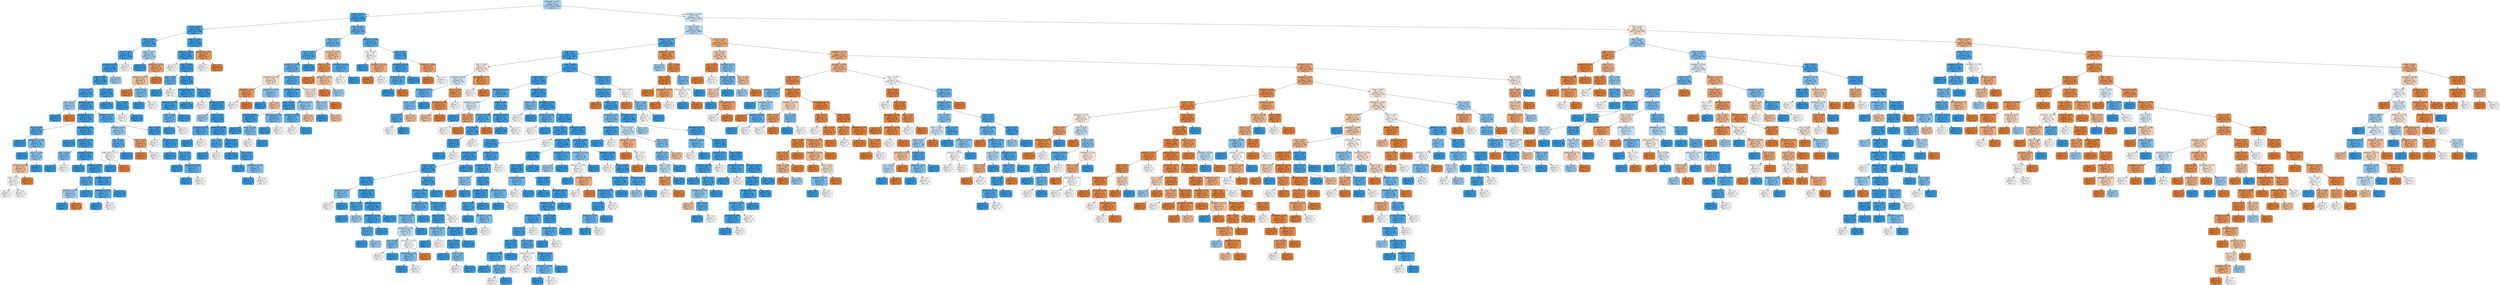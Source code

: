 digraph Tree {
node [shape=box, style="filled, rounded", color="black", fontname="helvetica"] ;
edge [fontname="helvetica"] ;
0 [label="leukocyty <= 0.32\ngini = 0.47\nsamples = 7058\nvalue = [2605, 4453]\nclass = 1", fillcolor="#add6f4"] ;
1 [label="hbver <= 0.72\ngini = 0.13\nsamples = 1330\nvalue = [92, 1238]\nclass = 1", fillcolor="#48a4e7"] ;
0 -> 1 [labeldistance=2.5, labelangle=45, headlabel="True"] ;
2 [label="hbver <= 0.53\ngini = 0.08\nsamples = 1052\nvalue = [46, 1006]\nclass = 1", fillcolor="#42a1e6"] ;
1 -> 2 ;
3 [label="etytr <= 0.35\ngini = 0.12\nsamples = 522\nvalue = [32, 490]\nclass = 1", fillcolor="#46a3e7"] ;
2 -> 3 ;
4 [label="hbver <= 0.53\ngini = 0.08\nsamples = 491\nvalue = [21, 470]\nclass = 1", fillcolor="#42a1e6"] ;
3 -> 4 ;
5 [label="leukocyty <= 0.32\ngini = 0.08\nsamples = 489\nvalue = [20, 469]\nclass = 1", fillcolor="#41a1e6"] ;
4 -> 5 ;
6 [label="etytr <= 0.25\ngini = 0.08\nsamples = 486\nvalue = [19, 467]\nclass = 1", fillcolor="#41a1e6"] ;
5 -> 6 ;
7 [label="er-cv <= 0.12\ngini = 0.1\nsamples = 334\nvalue = [18, 316]\nclass = 1", fillcolor="#44a3e6"] ;
6 -> 7 ;
8 [label="er-cv <= 0.11\ngini = 0.44\nsamples = 6\nvalue = [2, 4]\nclass = 1", fillcolor="#9ccef2"] ;
7 -> 8 ;
9 [label="gini = 0.0\nsamples = 4\nvalue = [0, 4]\nclass = 1", fillcolor="#399de5"] ;
8 -> 9 ;
10 [label="gini = 0.0\nsamples = 2\nvalue = [2, 0]\nclass = 0", fillcolor="#e58139"] ;
8 -> 10 ;
11 [label="leukocyty <= 0.19\ngini = 0.09\nsamples = 328\nvalue = [16, 312]\nclass = 1", fillcolor="#43a2e6"] ;
7 -> 11 ;
12 [label="blood_group <= 0.5\ngini = 0.06\nsamples = 247\nvalue = [8, 239]\nclass = 1", fillcolor="#40a0e6"] ;
11 -> 12 ;
13 [label="hbver <= 0.44\ngini = 0.21\nsamples = 34\nvalue = [4, 30]\nclass = 1", fillcolor="#53aae8"] ;
12 -> 13 ;
14 [label="gini = 0.0\nsamples = 16\nvalue = [0, 16]\nclass = 1", fillcolor="#399de5"] ;
13 -> 14 ;
15 [label="hematokrit <= 0.25\ngini = 0.35\nsamples = 18\nvalue = [4, 14]\nclass = 1", fillcolor="#72b9ec"] ;
13 -> 15 ;
16 [label="gini = 0.0\nsamples = 5\nvalue = [0, 5]\nclass = 1", fillcolor="#399de5"] ;
15 -> 16 ;
17 [label="hbver <= 0.49\ngini = 0.43\nsamples = 13\nvalue = [4, 9]\nclass = 1", fillcolor="#91c9f1"] ;
15 -> 17 ;
18 [label="erytrocyty <= 0.68\ngini = 0.44\nsamples = 6\nvalue = [4, 2]\nclass = 0", fillcolor="#f2c09c"] ;
17 -> 18 ;
19 [label="etytr <= 0.23\ngini = 0.5\nsamples = 4\nvalue = [2, 2]\nclass = 0", fillcolor="#ffffff"] ;
18 -> 19 ;
20 [label="gini = 0.5\nsamples = 2\nvalue = [1, 1]\nclass = 0", fillcolor="#ffffff"] ;
19 -> 20 ;
21 [label="gini = 0.5\nsamples = 2\nvalue = [1, 1]\nclass = 0", fillcolor="#ffffff"] ;
19 -> 21 ;
22 [label="gini = 0.0\nsamples = 2\nvalue = [2, 0]\nclass = 0", fillcolor="#e58139"] ;
18 -> 22 ;
23 [label="gini = 0.0\nsamples = 7\nvalue = [0, 7]\nclass = 1", fillcolor="#399de5"] ;
17 -> 23 ;
24 [label="blood_group <= 3.5\ngini = 0.04\nsamples = 213\nvalue = [4, 209]\nclass = 1", fillcolor="#3d9fe5"] ;
12 -> 24 ;
25 [label="gini = 0.0\nsamples = 75\nvalue = [0, 75]\nclass = 1", fillcolor="#399de5"] ;
24 -> 25 ;
26 [label="erytrocyty <= 0.44\ngini = 0.06\nsamples = 138\nvalue = [4, 134]\nclass = 1", fillcolor="#3fa0e6"] ;
24 -> 26 ;
27 [label="er-cv <= 0.63\ngini = 0.38\nsamples = 4\nvalue = [1, 3]\nclass = 1", fillcolor="#7bbeee"] ;
26 -> 27 ;
28 [label="gini = 0.0\nsamples = 2\nvalue = [0, 2]\nclass = 1", fillcolor="#399de5"] ;
27 -> 28 ;
29 [label="gini = 0.5\nsamples = 2\nvalue = [1, 1]\nclass = 0", fillcolor="#ffffff"] ;
27 -> 29 ;
30 [label="erytrocyty <= 0.63\ngini = 0.04\nsamples = 134\nvalue = [3, 131]\nclass = 1", fillcolor="#3e9fe6"] ;
26 -> 30 ;
31 [label="gini = 0.0\nsamples = 61\nvalue = [0, 61]\nclass = 1", fillcolor="#399de5"] ;
30 -> 31 ;
32 [label="leukocyty <= 0.08\ngini = 0.08\nsamples = 73\nvalue = [3, 70]\nclass = 1", fillcolor="#41a1e6"] ;
30 -> 32 ;
33 [label="er-cv <= 0.49\ngini = 0.2\nsamples = 18\nvalue = [2, 16]\nclass = 1", fillcolor="#52a9e8"] ;
32 -> 33 ;
34 [label="leukocyty <= 0.07\ngini = 0.44\nsamples = 6\nvalue = [2, 4]\nclass = 1", fillcolor="#9ccef2"] ;
33 -> 34 ;
35 [label="gini = 0.0\nsamples = 4\nvalue = [0, 4]\nclass = 1", fillcolor="#399de5"] ;
34 -> 35 ;
36 [label="gini = 0.0\nsamples = 2\nvalue = [2, 0]\nclass = 0", fillcolor="#e58139"] ;
34 -> 36 ;
37 [label="gini = 0.0\nsamples = 12\nvalue = [0, 12]\nclass = 1", fillcolor="#399de5"] ;
33 -> 37 ;
38 [label="hematokrit <= 0.27\ngini = 0.04\nsamples = 55\nvalue = [1, 54]\nclass = 1", fillcolor="#3d9fe5"] ;
32 -> 38 ;
39 [label="hematokrit <= 0.24\ngini = 0.2\nsamples = 9\nvalue = [1, 8]\nclass = 1", fillcolor="#52a9e8"] ;
38 -> 39 ;
40 [label="gini = 0.0\nsamples = 7\nvalue = [0, 7]\nclass = 1", fillcolor="#399de5"] ;
39 -> 40 ;
41 [label="gini = 0.5\nsamples = 2\nvalue = [1, 1]\nclass = 0", fillcolor="#ffffff"] ;
39 -> 41 ;
42 [label="gini = 0.0\nsamples = 46\nvalue = [0, 46]\nclass = 1", fillcolor="#399de5"] ;
38 -> 42 ;
43 [label="leukocyty <= 0.21\ngini = 0.18\nsamples = 81\nvalue = [8, 73]\nclass = 1", fillcolor="#4fa8e8"] ;
11 -> 43 ;
44 [label="leukocyty <= 0.2\ngini = 0.43\nsamples = 19\nvalue = [6, 13]\nclass = 1", fillcolor="#94caf1"] ;
43 -> 44 ;
45 [label="etytr <= 0.21\ngini = 0.24\nsamples = 14\nvalue = [2, 12]\nclass = 1", fillcolor="#5aade9"] ;
44 -> 45 ;
46 [label="blood_group <= 3.5\ngini = 0.5\nsamples = 4\nvalue = [2, 2]\nclass = 0", fillcolor="#ffffff"] ;
45 -> 46 ;
47 [label="gini = 0.0\nsamples = 2\nvalue = [0, 2]\nclass = 1", fillcolor="#399de5"] ;
46 -> 47 ;
48 [label="gini = 0.0\nsamples = 2\nvalue = [2, 0]\nclass = 0", fillcolor="#e58139"] ;
46 -> 48 ;
49 [label="gini = 0.0\nsamples = 10\nvalue = [0, 10]\nclass = 1", fillcolor="#399de5"] ;
45 -> 49 ;
50 [label="etytr <= 0.24\ngini = 0.32\nsamples = 5\nvalue = [4, 1]\nclass = 0", fillcolor="#eca06a"] ;
44 -> 50 ;
51 [label="gini = 0.0\nsamples = 3\nvalue = [3, 0]\nclass = 0", fillcolor="#e58139"] ;
50 -> 51 ;
52 [label="gini = 0.5\nsamples = 2\nvalue = [1, 1]\nclass = 0", fillcolor="#ffffff"] ;
50 -> 52 ;
53 [label="etytr <= 0.18\ngini = 0.06\nsamples = 62\nvalue = [2, 60]\nclass = 1", fillcolor="#40a0e6"] ;
43 -> 53 ;
54 [label="gini = 0.5\nsamples = 2\nvalue = [1, 1]\nclass = 0", fillcolor="#ffffff"] ;
53 -> 54 ;
55 [label="leukocyty <= 0.27\ngini = 0.03\nsamples = 60\nvalue = [1, 59]\nclass = 1", fillcolor="#3c9fe5"] ;
53 -> 55 ;
56 [label="gini = 0.0\nsamples = 45\nvalue = [0, 45]\nclass = 1", fillcolor="#399de5"] ;
55 -> 56 ;
57 [label="er-cv <= 0.55\ngini = 0.12\nsamples = 15\nvalue = [1, 14]\nclass = 1", fillcolor="#47a4e7"] ;
55 -> 57 ;
58 [label="gini = 0.0\nsamples = 8\nvalue = [0, 8]\nclass = 1", fillcolor="#399de5"] ;
57 -> 58 ;
59 [label="hematokrit <= 0.65\ngini = 0.24\nsamples = 7\nvalue = [1, 6]\nclass = 1", fillcolor="#5aade9"] ;
57 -> 59 ;
60 [label="gini = 0.0\nsamples = 5\nvalue = [0, 5]\nclass = 1", fillcolor="#399de5"] ;
59 -> 60 ;
61 [label="gini = 0.5\nsamples = 2\nvalue = [1, 1]\nclass = 0", fillcolor="#ffffff"] ;
59 -> 61 ;
62 [label="er-cv <= 0.62\ngini = 0.01\nsamples = 152\nvalue = [1, 151]\nclass = 1", fillcolor="#3a9ee5"] ;
6 -> 62 ;
63 [label="gini = 0.0\nsamples = 115\nvalue = [0, 115]\nclass = 1", fillcolor="#399de5"] ;
62 -> 63 ;
64 [label="er-cv <= 0.63\ngini = 0.05\nsamples = 37\nvalue = [1, 36]\nclass = 1", fillcolor="#3ea0e6"] ;
62 -> 64 ;
65 [label="gini = 0.5\nsamples = 2\nvalue = [1, 1]\nclass = 0", fillcolor="#ffffff"] ;
64 -> 65 ;
66 [label="gini = 0.0\nsamples = 35\nvalue = [0, 35]\nclass = 1", fillcolor="#399de5"] ;
64 -> 66 ;
67 [label="gini = 0.44\nsamples = 3\nvalue = [1, 2]\nclass = 1", fillcolor="#9ccef2"] ;
5 -> 67 ;
68 [label="gini = 0.5\nsamples = 2\nvalue = [1, 1]\nclass = 0", fillcolor="#ffffff"] ;
4 -> 68 ;
69 [label="hbver <= 0.27\ngini = 0.46\nsamples = 31\nvalue = [11, 20]\nclass = 1", fillcolor="#a6d3f3"] ;
3 -> 69 ;
70 [label="gini = 0.0\nsamples = 17\nvalue = [0, 17]\nclass = 1", fillcolor="#399de5"] ;
69 -> 70 ;
71 [label="leukocyty <= 0.31\ngini = 0.34\nsamples = 14\nvalue = [11, 3]\nclass = 0", fillcolor="#eca36f"] ;
69 -> 71 ;
72 [label="erytrocyty <= 0.71\ngini = 0.44\nsamples = 9\nvalue = [6, 3]\nclass = 0", fillcolor="#f2c09c"] ;
71 -> 72 ;
73 [label="gini = 0.0\nsamples = 5\nvalue = [5, 0]\nclass = 0", fillcolor="#e58139"] ;
72 -> 73 ;
74 [label="hbver <= 0.43\ngini = 0.38\nsamples = 4\nvalue = [1, 3]\nclass = 1", fillcolor="#7bbeee"] ;
72 -> 74 ;
75 [label="gini = 0.0\nsamples = 2\nvalue = [0, 2]\nclass = 1", fillcolor="#399de5"] ;
74 -> 75 ;
76 [label="gini = 0.5\nsamples = 2\nvalue = [1, 1]\nclass = 0", fillcolor="#ffffff"] ;
74 -> 76 ;
77 [label="gini = 0.0\nsamples = 5\nvalue = [5, 0]\nclass = 0", fillcolor="#e58139"] ;
71 -> 77 ;
78 [label="etytr <= 0.42\ngini = 0.05\nsamples = 530\nvalue = [14, 516]\nclass = 1", fillcolor="#3ea0e6"] ;
2 -> 78 ;
79 [label="erytrocyty <= 0.37\ngini = 0.03\nsamples = 523\nvalue = [8, 515]\nclass = 1", fillcolor="#3c9fe5"] ;
78 -> 79 ;
80 [label="gini = 0.5\nsamples = 2\nvalue = [1, 1]\nclass = 0", fillcolor="#ffffff"] ;
79 -> 80 ;
81 [label="etytr <= 0.09\ngini = 0.03\nsamples = 521\nvalue = [7, 514]\nclass = 1", fillcolor="#3c9ee5"] ;
79 -> 81 ;
82 [label="etytr <= 0.09\ngini = 0.28\nsamples = 6\nvalue = [1, 5]\nclass = 1", fillcolor="#61b1ea"] ;
81 -> 82 ;
83 [label="gini = 0.0\nsamples = 4\nvalue = [0, 4]\nclass = 1", fillcolor="#399de5"] ;
82 -> 83 ;
84 [label="gini = 0.5\nsamples = 2\nvalue = [1, 1]\nclass = 0", fillcolor="#ffffff"] ;
82 -> 84 ;
85 [label="etytr <= 0.23\ngini = 0.02\nsamples = 515\nvalue = [6, 509]\nclass = 1", fillcolor="#3b9ee5"] ;
81 -> 85 ;
86 [label="blood_group <= 0.5\ngini = 0.01\nsamples = 277\nvalue = [1, 276]\nclass = 1", fillcolor="#3a9de5"] ;
85 -> 86 ;
87 [label="erytrocyty <= 0.57\ngini = 0.07\nsamples = 28\nvalue = [1, 27]\nclass = 1", fillcolor="#40a1e6"] ;
86 -> 87 ;
88 [label="hbver <= 0.66\ngini = 0.32\nsamples = 5\nvalue = [1, 4]\nclass = 1", fillcolor="#6ab6ec"] ;
87 -> 88 ;
89 [label="gini = 0.0\nsamples = 3\nvalue = [0, 3]\nclass = 1", fillcolor="#399de5"] ;
88 -> 89 ;
90 [label="gini = 0.5\nsamples = 2\nvalue = [1, 1]\nclass = 0", fillcolor="#ffffff"] ;
88 -> 90 ;
91 [label="gini = 0.0\nsamples = 23\nvalue = [0, 23]\nclass = 1", fillcolor="#399de5"] ;
87 -> 91 ;
92 [label="gini = 0.0\nsamples = 249\nvalue = [0, 249]\nclass = 1", fillcolor="#399de5"] ;
86 -> 92 ;
93 [label="etytr <= 0.23\ngini = 0.04\nsamples = 238\nvalue = [5, 233]\nclass = 1", fillcolor="#3d9fe6"] ;
85 -> 93 ;
94 [label="gini = 0.5\nsamples = 2\nvalue = [1, 1]\nclass = 0", fillcolor="#ffffff"] ;
93 -> 94 ;
95 [label="leukocyty <= 0.09\ngini = 0.03\nsamples = 236\nvalue = [4, 232]\nclass = 1", fillcolor="#3c9fe5"] ;
93 -> 95 ;
96 [label="gini = 0.44\nsamples = 3\nvalue = [1, 2]\nclass = 1", fillcolor="#9ccef2"] ;
95 -> 96 ;
97 [label="hbver <= 0.54\ngini = 0.03\nsamples = 233\nvalue = [3, 230]\nclass = 1", fillcolor="#3c9ee5"] ;
95 -> 97 ;
98 [label="erytrocyty <= 0.73\ngini = 0.18\nsamples = 10\nvalue = [1, 9]\nclass = 1", fillcolor="#4fa8e8"] ;
97 -> 98 ;
99 [label="gini = 0.0\nsamples = 8\nvalue = [0, 8]\nclass = 1", fillcolor="#399de5"] ;
98 -> 99 ;
100 [label="gini = 0.5\nsamples = 2\nvalue = [1, 1]\nclass = 0", fillcolor="#ffffff"] ;
98 -> 100 ;
101 [label="erytrocyty <= 0.49\ngini = 0.02\nsamples = 223\nvalue = [2, 221]\nclass = 1", fillcolor="#3b9ee5"] ;
97 -> 101 ;
102 [label="er-cv <= 0.6\ngini = 0.2\nsamples = 9\nvalue = [1, 8]\nclass = 1", fillcolor="#52a9e8"] ;
101 -> 102 ;
103 [label="gini = 0.0\nsamples = 7\nvalue = [0, 7]\nclass = 1", fillcolor="#399de5"] ;
102 -> 103 ;
104 [label="gini = 0.5\nsamples = 2\nvalue = [1, 1]\nclass = 0", fillcolor="#ffffff"] ;
102 -> 104 ;
105 [label="hbver <= 0.7\ngini = 0.01\nsamples = 214\nvalue = [1, 213]\nclass = 1", fillcolor="#3a9de5"] ;
101 -> 105 ;
106 [label="gini = 0.0\nsamples = 198\nvalue = [0, 198]\nclass = 1", fillcolor="#399de5"] ;
105 -> 106 ;
107 [label="er-cv <= 0.55\ngini = 0.12\nsamples = 16\nvalue = [1, 15]\nclass = 1", fillcolor="#46a4e7"] ;
105 -> 107 ;
108 [label="gini = 0.0\nsamples = 12\nvalue = [0, 12]\nclass = 1", fillcolor="#399de5"] ;
107 -> 108 ;
109 [label="hematokrit <= 0.45\ngini = 0.38\nsamples = 4\nvalue = [1, 3]\nclass = 1", fillcolor="#7bbeee"] ;
107 -> 109 ;
110 [label="gini = 0.0\nsamples = 2\nvalue = [0, 2]\nclass = 1", fillcolor="#399de5"] ;
109 -> 110 ;
111 [label="gini = 0.5\nsamples = 2\nvalue = [1, 1]\nclass = 0", fillcolor="#ffffff"] ;
109 -> 111 ;
112 [label="erytrocyty <= 0.66\ngini = 0.24\nsamples = 7\nvalue = [6, 1]\nclass = 0", fillcolor="#e9965a"] ;
78 -> 112 ;
113 [label="gini = 0.5\nsamples = 2\nvalue = [1, 1]\nclass = 0", fillcolor="#ffffff"] ;
112 -> 113 ;
114 [label="gini = 0.0\nsamples = 5\nvalue = [5, 0]\nclass = 0", fillcolor="#e58139"] ;
112 -> 114 ;
115 [label="er-cv <= 0.62\ngini = 0.28\nsamples = 278\nvalue = [46, 232]\nclass = 1", fillcolor="#60b0ea"] ;
1 -> 115 ;
116 [label="etytr <= 0.3\ngini = 0.3\nsamples = 192\nvalue = [36, 156]\nclass = 1", fillcolor="#67b4eb"] ;
115 -> 116 ;
117 [label="hbver <= 0.8\ngini = 0.19\nsamples = 165\nvalue = [18, 147]\nclass = 1", fillcolor="#51a9e8"] ;
116 -> 117 ;
118 [label="erytrocyty <= 0.49\ngini = 0.29\nsamples = 101\nvalue = [18, 83]\nclass = 1", fillcolor="#64b2eb"] ;
117 -> 118 ;
119 [label="hematokrit <= 0.46\ngini = 0.49\nsamples = 14\nvalue = [8, 6]\nclass = 0", fillcolor="#f8e0ce"] ;
118 -> 119 ;
120 [label="hematokrit <= 0.3\ngini = 0.24\nsamples = 7\nvalue = [6, 1]\nclass = 0", fillcolor="#e9965a"] ;
119 -> 120 ;
121 [label="gini = 0.5\nsamples = 2\nvalue = [1, 1]\nclass = 0", fillcolor="#ffffff"] ;
120 -> 121 ;
122 [label="gini = 0.0\nsamples = 5\nvalue = [5, 0]\nclass = 0", fillcolor="#e58139"] ;
120 -> 122 ;
123 [label="hematokrit <= 0.67\ngini = 0.41\nsamples = 7\nvalue = [2, 5]\nclass = 1", fillcolor="#88c4ef"] ;
119 -> 123 ;
124 [label="gini = 0.0\nsamples = 4\nvalue = [0, 4]\nclass = 1", fillcolor="#399de5"] ;
123 -> 124 ;
125 [label="gini = 0.44\nsamples = 3\nvalue = [2, 1]\nclass = 0", fillcolor="#f2c09c"] ;
123 -> 125 ;
126 [label="leukocyty <= 0.28\ngini = 0.2\nsamples = 87\nvalue = [10, 77]\nclass = 1", fillcolor="#53aae8"] ;
118 -> 126 ;
127 [label="hematokrit <= 0.68\ngini = 0.12\nsamples = 78\nvalue = [5, 73]\nclass = 1", fillcolor="#47a4e7"] ;
126 -> 127 ;
128 [label="etytr <= 0.26\ngini = 0.06\nsamples = 68\nvalue = [2, 66]\nclass = 1", fillcolor="#3fa0e6"] ;
127 -> 128 ;
129 [label="leukocyty <= 0.27\ngini = 0.03\nsamples = 63\nvalue = [1, 62]\nclass = 1", fillcolor="#3c9fe5"] ;
128 -> 129 ;
130 [label="gini = 0.0\nsamples = 59\nvalue = [0, 59]\nclass = 1", fillcolor="#399de5"] ;
129 -> 130 ;
131 [label="hbver <= 0.78\ngini = 0.38\nsamples = 4\nvalue = [1, 3]\nclass = 1", fillcolor="#7bbeee"] ;
129 -> 131 ;
132 [label="gini = 0.5\nsamples = 2\nvalue = [1, 1]\nclass = 0", fillcolor="#ffffff"] ;
131 -> 132 ;
133 [label="gini = 0.0\nsamples = 2\nvalue = [0, 2]\nclass = 1", fillcolor="#399de5"] ;
131 -> 133 ;
134 [label="blood_group <= 5.0\ngini = 0.32\nsamples = 5\nvalue = [1, 4]\nclass = 1", fillcolor="#6ab6ec"] ;
128 -> 134 ;
135 [label="gini = 0.0\nsamples = 3\nvalue = [0, 3]\nclass = 1", fillcolor="#399de5"] ;
134 -> 135 ;
136 [label="gini = 0.5\nsamples = 2\nvalue = [1, 1]\nclass = 0", fillcolor="#ffffff"] ;
134 -> 136 ;
137 [label="erytrocyty <= 0.71\ngini = 0.42\nsamples = 10\nvalue = [3, 7]\nclass = 1", fillcolor="#8ec7f0"] ;
127 -> 137 ;
138 [label="erytrocyty <= 0.63\ngini = 0.24\nsamples = 7\nvalue = [1, 6]\nclass = 1", fillcolor="#5aade9"] ;
137 -> 138 ;
139 [label="gini = 0.5\nsamples = 2\nvalue = [1, 1]\nclass = 0", fillcolor="#ffffff"] ;
138 -> 139 ;
140 [label="gini = 0.0\nsamples = 5\nvalue = [0, 5]\nclass = 1", fillcolor="#399de5"] ;
138 -> 140 ;
141 [label="gini = 0.44\nsamples = 3\nvalue = [2, 1]\nclass = 0", fillcolor="#f2c09c"] ;
137 -> 141 ;
142 [label="er-cv <= 0.53\ngini = 0.49\nsamples = 9\nvalue = [5, 4]\nclass = 0", fillcolor="#fae6d7"] ;
126 -> 142 ;
143 [label="etytr <= 0.26\ngini = 0.44\nsamples = 6\nvalue = [2, 4]\nclass = 1", fillcolor="#9ccef2"] ;
142 -> 143 ;
144 [label="gini = 0.0\nsamples = 3\nvalue = [0, 3]\nclass = 1", fillcolor="#399de5"] ;
143 -> 144 ;
145 [label="gini = 0.44\nsamples = 3\nvalue = [2, 1]\nclass = 0", fillcolor="#f2c09c"] ;
143 -> 145 ;
146 [label="gini = 0.0\nsamples = 3\nvalue = [3, 0]\nclass = 0", fillcolor="#e58139"] ;
142 -> 146 ;
147 [label="gini = 0.0\nsamples = 64\nvalue = [0, 64]\nclass = 1", fillcolor="#399de5"] ;
117 -> 147 ;
148 [label="erytrocyty <= 0.62\ngini = 0.44\nsamples = 27\nvalue = [18, 9]\nclass = 0", fillcolor="#f2c09c"] ;
116 -> 148 ;
149 [label="hbver <= 0.77\ngini = 0.19\nsamples = 19\nvalue = [17, 2]\nclass = 0", fillcolor="#e89050"] ;
148 -> 149 ;
150 [label="gini = 0.0\nsamples = 13\nvalue = [13, 0]\nclass = 0", fillcolor="#e58139"] ;
149 -> 150 ;
151 [label="leukocyty <= 0.25\ngini = 0.44\nsamples = 6\nvalue = [4, 2]\nclass = 0", fillcolor="#f2c09c"] ;
149 -> 151 ;
152 [label="gini = 0.0\nsamples = 3\nvalue = [3, 0]\nclass = 0", fillcolor="#e58139"] ;
151 -> 152 ;
153 [label="gini = 0.44\nsamples = 3\nvalue = [1, 2]\nclass = 1", fillcolor="#9ccef2"] ;
151 -> 153 ;
154 [label="hematokrit <= 0.38\ngini = 0.22\nsamples = 8\nvalue = [1, 7]\nclass = 1", fillcolor="#55abe9"] ;
148 -> 154 ;
155 [label="gini = 0.5\nsamples = 2\nvalue = [1, 1]\nclass = 0", fillcolor="#ffffff"] ;
154 -> 155 ;
156 [label="gini = 0.0\nsamples = 6\nvalue = [0, 6]\nclass = 1", fillcolor="#399de5"] ;
154 -> 156 ;
157 [label="leukocyty <= 0.03\ngini = 0.21\nsamples = 86\nvalue = [10, 76]\nclass = 1", fillcolor="#53aae8"] ;
115 -> 157 ;
158 [label="etytr <= 0.14\ngini = 0.5\nsamples = 6\nvalue = [3, 3]\nclass = 0", fillcolor="#ffffff"] ;
157 -> 158 ;
159 [label="gini = 0.0\nsamples = 2\nvalue = [0, 2]\nclass = 1", fillcolor="#399de5"] ;
158 -> 159 ;
160 [label="hematokrit <= 0.45\ngini = 0.38\nsamples = 4\nvalue = [3, 1]\nclass = 0", fillcolor="#eeab7b"] ;
158 -> 160 ;
161 [label="gini = 0.0\nsamples = 2\nvalue = [2, 0]\nclass = 0", fillcolor="#e58139"] ;
160 -> 161 ;
162 [label="gini = 0.5\nsamples = 2\nvalue = [1, 1]\nclass = 0", fillcolor="#ffffff"] ;
160 -> 162 ;
163 [label="etytr <= 0.31\ngini = 0.16\nsamples = 80\nvalue = [7, 73]\nclass = 1", fillcolor="#4ca6e7"] ;
157 -> 163 ;
164 [label="erytrocyty <= 0.59\ngini = 0.08\nsamples = 75\nvalue = [3, 72]\nclass = 1", fillcolor="#41a1e6"] ;
163 -> 164 ;
165 [label="leukocyty <= 0.28\ngini = 0.21\nsamples = 25\nvalue = [3, 22]\nclass = 1", fillcolor="#54aae9"] ;
164 -> 165 ;
166 [label="gini = 0.0\nsamples = 22\nvalue = [0, 22]\nclass = 1", fillcolor="#399de5"] ;
165 -> 166 ;
167 [label="gini = 0.0\nsamples = 3\nvalue = [3, 0]\nclass = 0", fillcolor="#e58139"] ;
165 -> 167 ;
168 [label="gini = 0.0\nsamples = 50\nvalue = [0, 50]\nclass = 1", fillcolor="#399de5"] ;
164 -> 168 ;
169 [label="leukocyty <= 0.26\ngini = 0.32\nsamples = 5\nvalue = [4, 1]\nclass = 0", fillcolor="#eca06a"] ;
163 -> 169 ;
170 [label="gini = 0.0\nsamples = 3\nvalue = [3, 0]\nclass = 0", fillcolor="#e58139"] ;
169 -> 170 ;
171 [label="gini = 0.5\nsamples = 2\nvalue = [1, 1]\nclass = 0", fillcolor="#ffffff"] ;
169 -> 171 ;
172 [label="erytrocyty <= 0.57\ngini = 0.49\nsamples = 5728\nvalue = [2513, 3215]\nclass = 1", fillcolor="#d4eaf9"] ;
0 -> 172 [labeldistance=2.5, labelangle=-45, headlabel="False"] ;
173 [label="hbver <= 0.44\ngini = 0.47\nsamples = 3912\nvalue = [1507, 2405]\nclass = 1", fillcolor="#b5daf5"] ;
172 -> 173 ;
174 [label="leukocyty <= 0.75\ngini = 0.16\nsamples = 2139\nvalue = [182, 1957]\nclass = 1", fillcolor="#4ba6e7"] ;
173 -> 174 ;
175 [label="etytr <= 0.3\ngini = 0.09\nsamples = 2044\nvalue = [97, 1947]\nclass = 1", fillcolor="#43a2e6"] ;
174 -> 175 ;
176 [label="etytr <= 0.29\ngini = 0.5\nsamples = 43\nvalue = [23, 20]\nclass = 0", fillcolor="#fcefe5"] ;
175 -> 176 ;
177 [label="erytrocyty <= 0.46\ngini = 0.49\nsamples = 34\nvalue = [15, 19]\nclass = 1", fillcolor="#d5eafa"] ;
176 -> 177 ;
178 [label="blood_group <= 3.5\ngini = 0.26\nsamples = 20\nvalue = [3, 17]\nclass = 1", fillcolor="#5caeea"] ;
177 -> 178 ;
179 [label="hbver <= 0.37\ngini = 0.38\nsamples = 12\nvalue = [3, 9]\nclass = 1", fillcolor="#7bbeee"] ;
178 -> 179 ;
180 [label="er-cv <= 0.38\ngini = 0.2\nsamples = 9\nvalue = [1, 8]\nclass = 1", fillcolor="#52a9e8"] ;
179 -> 180 ;
181 [label="gini = 0.5\nsamples = 2\nvalue = [1, 1]\nclass = 0", fillcolor="#ffffff"] ;
180 -> 181 ;
182 [label="gini = 0.0\nsamples = 7\nvalue = [0, 7]\nclass = 1", fillcolor="#399de5"] ;
180 -> 182 ;
183 [label="gini = 0.44\nsamples = 3\nvalue = [2, 1]\nclass = 0", fillcolor="#f2c09c"] ;
179 -> 183 ;
184 [label="gini = 0.0\nsamples = 8\nvalue = [0, 8]\nclass = 1", fillcolor="#399de5"] ;
178 -> 184 ;
185 [label="etytr <= 0.28\ngini = 0.24\nsamples = 14\nvalue = [12, 2]\nclass = 0", fillcolor="#e9965a"] ;
177 -> 185 ;
186 [label="leukocyty <= 0.41\ngini = 0.15\nsamples = 12\nvalue = [11, 1]\nclass = 0", fillcolor="#e78c4b"] ;
185 -> 186 ;
187 [label="gini = 0.44\nsamples = 3\nvalue = [2, 1]\nclass = 0", fillcolor="#f2c09c"] ;
186 -> 187 ;
188 [label="gini = 0.0\nsamples = 9\nvalue = [9, 0]\nclass = 0", fillcolor="#e58139"] ;
186 -> 188 ;
189 [label="gini = 0.5\nsamples = 2\nvalue = [1, 1]\nclass = 0", fillcolor="#ffffff"] ;
185 -> 189 ;
190 [label="blood_group <= 1.5\ngini = 0.2\nsamples = 9\nvalue = [8, 1]\nclass = 0", fillcolor="#e89152"] ;
176 -> 190 ;
191 [label="gini = 0.5\nsamples = 2\nvalue = [1, 1]\nclass = 0", fillcolor="#ffffff"] ;
190 -> 191 ;
192 [label="gini = 0.0\nsamples = 7\nvalue = [7, 0]\nclass = 0", fillcolor="#e58139"] ;
190 -> 192 ;
193 [label="hbver <= 0.38\ngini = 0.07\nsamples = 2001\nvalue = [74, 1927]\nclass = 1", fillcolor="#41a1e6"] ;
175 -> 193 ;
194 [label="etytr <= 0.39\ngini = 0.05\nsamples = 1568\nvalue = [43, 1525]\nclass = 1", fillcolor="#3fa0e6"] ;
193 -> 194 ;
195 [label="blood_group <= 0.5\ngini = 0.19\nsamples = 92\nvalue = [10, 82]\nclass = 1", fillcolor="#51a9e8"] ;
194 -> 195 ;
196 [label="erytrocyty <= 0.38\ngini = 0.49\nsamples = 9\nvalue = [4, 5]\nclass = 1", fillcolor="#d7ebfa"] ;
195 -> 196 ;
197 [label="gini = 0.0\nsamples = 4\nvalue = [0, 4]\nclass = 1", fillcolor="#399de5"] ;
196 -> 197 ;
198 [label="er-cv <= 0.45\ngini = 0.32\nsamples = 5\nvalue = [4, 1]\nclass = 0", fillcolor="#eca06a"] ;
196 -> 198 ;
199 [label="gini = 0.5\nsamples = 2\nvalue = [1, 1]\nclass = 0", fillcolor="#ffffff"] ;
198 -> 199 ;
200 [label="gini = 0.0\nsamples = 3\nvalue = [3, 0]\nclass = 0", fillcolor="#e58139"] ;
198 -> 200 ;
201 [label="smoker <= 0.5\ngini = 0.13\nsamples = 83\nvalue = [6, 77]\nclass = 1", fillcolor="#48a5e7"] ;
195 -> 201 ;
202 [label="leukocyty <= 0.65\ngini = 0.21\nsamples = 41\nvalue = [5, 36]\nclass = 1", fillcolor="#54abe9"] ;
201 -> 202 ;
203 [label="er-cv <= 0.77\ngini = 0.1\nsamples = 38\nvalue = [2, 36]\nclass = 1", fillcolor="#44a2e6"] ;
202 -> 203 ;
204 [label="etytr <= 0.38\ngini = 0.05\nsamples = 36\nvalue = [1, 35]\nclass = 1", fillcolor="#3fa0e6"] ;
203 -> 204 ;
205 [label="gini = 0.0\nsamples = 34\nvalue = [0, 34]\nclass = 1", fillcolor="#399de5"] ;
204 -> 205 ;
206 [label="gini = 0.5\nsamples = 2\nvalue = [1, 1]\nclass = 0", fillcolor="#ffffff"] ;
204 -> 206 ;
207 [label="gini = 0.5\nsamples = 2\nvalue = [1, 1]\nclass = 0", fillcolor="#ffffff"] ;
203 -> 207 ;
208 [label="gini = 0.0\nsamples = 3\nvalue = [3, 0]\nclass = 0", fillcolor="#e58139"] ;
202 -> 208 ;
209 [label="erytrocyty <= 0.52\ngini = 0.05\nsamples = 42\nvalue = [1, 41]\nclass = 1", fillcolor="#3e9fe6"] ;
201 -> 209 ;
210 [label="gini = 0.0\nsamples = 40\nvalue = [0, 40]\nclass = 1", fillcolor="#399de5"] ;
209 -> 210 ;
211 [label="gini = 0.5\nsamples = 2\nvalue = [1, 1]\nclass = 0", fillcolor="#ffffff"] ;
209 -> 211 ;
212 [label="erytrocyty <= 0.1\ngini = 0.04\nsamples = 1476\nvalue = [33, 1443]\nclass = 1", fillcolor="#3e9fe6"] ;
194 -> 212 ;
213 [label="smoker <= 0.5\ngini = 0.38\nsamples = 4\nvalue = [1, 3]\nclass = 1", fillcolor="#7bbeee"] ;
212 -> 213 ;
214 [label="gini = 0.5\nsamples = 2\nvalue = [1, 1]\nclass = 0", fillcolor="#ffffff"] ;
213 -> 214 ;
215 [label="gini = 0.0\nsamples = 2\nvalue = [0, 2]\nclass = 1", fillcolor="#399de5"] ;
213 -> 215 ;
216 [label="hematokrit <= 0.07\ngini = 0.04\nsamples = 1472\nvalue = [32, 1440]\nclass = 1", fillcolor="#3d9fe6"] ;
212 -> 216 ;
217 [label="leukocyty <= 0.48\ngini = 0.24\nsamples = 7\nvalue = [1, 6]\nclass = 1", fillcolor="#5aade9"] ;
216 -> 217 ;
218 [label="gini = 0.5\nsamples = 2\nvalue = [1, 1]\nclass = 0", fillcolor="#ffffff"] ;
217 -> 218 ;
219 [label="gini = 0.0\nsamples = 5\nvalue = [0, 5]\nclass = 1", fillcolor="#399de5"] ;
217 -> 219 ;
220 [label="er-cv <= 0.42\ngini = 0.04\nsamples = 1465\nvalue = [31, 1434]\nclass = 1", fillcolor="#3d9fe6"] ;
216 -> 220 ;
221 [label="er-cv <= 0.42\ngini = 0.06\nsamples = 516\nvalue = [16, 500]\nclass = 1", fillcolor="#3fa0e6"] ;
220 -> 221 ;
222 [label="er-cv <= 0.4\ngini = 0.06\nsamples = 514\nvalue = [15, 499]\nclass = 1", fillcolor="#3fa0e6"] ;
221 -> 222 ;
223 [label="leukocyty <= 0.58\ngini = 0.04\nsamples = 443\nvalue = [10, 433]\nclass = 1", fillcolor="#3e9fe6"] ;
222 -> 223 ;
224 [label="smoker <= 0.5\ngini = 0.06\nsamples = 304\nvalue = [10, 294]\nclass = 1", fillcolor="#40a0e6"] ;
223 -> 224 ;
225 [label="etytr <= 0.4\ngini = 0.03\nsamples = 173\nvalue = [3, 170]\nclass = 1", fillcolor="#3c9fe5"] ;
224 -> 225 ;
226 [label="leukocyty <= 0.55\ngini = 0.38\nsamples = 4\nvalue = [1, 3]\nclass = 1", fillcolor="#7bbeee"] ;
225 -> 226 ;
227 [label="gini = 0.5\nsamples = 2\nvalue = [1, 1]\nclass = 0", fillcolor="#ffffff"] ;
226 -> 227 ;
228 [label="gini = 0.0\nsamples = 2\nvalue = [0, 2]\nclass = 1", fillcolor="#399de5"] ;
226 -> 228 ;
229 [label="hematokrit <= 0.23\ngini = 0.02\nsamples = 169\nvalue = [2, 167]\nclass = 1", fillcolor="#3b9ee5"] ;
225 -> 229 ;
230 [label="hbver <= 0.32\ngini = 0.14\nsamples = 13\nvalue = [1, 12]\nclass = 1", fillcolor="#49a5e7"] ;
229 -> 230 ;
231 [label="gini = 0.0\nsamples = 10\nvalue = [0, 10]\nclass = 1", fillcolor="#399de5"] ;
230 -> 231 ;
232 [label="gini = 0.44\nsamples = 3\nvalue = [1, 2]\nclass = 1", fillcolor="#9ccef2"] ;
230 -> 232 ;
233 [label="blood_group <= 0.5\ngini = 0.01\nsamples = 156\nvalue = [1, 155]\nclass = 1", fillcolor="#3a9ee5"] ;
229 -> 233 ;
234 [label="hematokrit <= 0.51\ngini = 0.08\nsamples = 23\nvalue = [1, 22]\nclass = 1", fillcolor="#42a1e6"] ;
233 -> 234 ;
235 [label="etytr <= 0.51\ngini = 0.22\nsamples = 8\nvalue = [1, 7]\nclass = 1", fillcolor="#55abe9"] ;
234 -> 235 ;
236 [label="gini = 0.0\nsamples = 5\nvalue = [0, 5]\nclass = 1", fillcolor="#399de5"] ;
235 -> 236 ;
237 [label="gini = 0.44\nsamples = 3\nvalue = [1, 2]\nclass = 1", fillcolor="#9ccef2"] ;
235 -> 237 ;
238 [label="gini = 0.0\nsamples = 15\nvalue = [0, 15]\nclass = 1", fillcolor="#399de5"] ;
234 -> 238 ;
239 [label="gini = 0.0\nsamples = 133\nvalue = [0, 133]\nclass = 1", fillcolor="#399de5"] ;
233 -> 239 ;
240 [label="er-cv <= 0.37\ngini = 0.1\nsamples = 131\nvalue = [7, 124]\nclass = 1", fillcolor="#44a3e6"] ;
224 -> 240 ;
241 [label="erytrocyty <= 0.33\ngini = 0.13\nsamples = 104\nvalue = [7, 97]\nclass = 1", fillcolor="#47a4e7"] ;
240 -> 241 ;
242 [label="blood_group <= 3.5\ngini = 0.24\nsamples = 28\nvalue = [4, 24]\nclass = 1", fillcolor="#5aade9"] ;
241 -> 242 ;
243 [label="hematokrit <= 0.55\ngini = 0.36\nsamples = 17\nvalue = [4, 13]\nclass = 1", fillcolor="#76bbed"] ;
242 -> 243 ;
244 [label="leukocyty <= 0.53\ngini = 0.48\nsamples = 10\nvalue = [4, 6]\nclass = 1", fillcolor="#bddef6"] ;
243 -> 244 ;
245 [label="er-cv <= 0.28\ngini = 0.38\nsamples = 4\nvalue = [1, 3]\nclass = 1", fillcolor="#7bbeee"] ;
244 -> 245 ;
246 [label="gini = 0.5\nsamples = 2\nvalue = [1, 1]\nclass = 0", fillcolor="#ffffff"] ;
245 -> 246 ;
247 [label="gini = 0.0\nsamples = 2\nvalue = [0, 2]\nclass = 1", fillcolor="#399de5"] ;
245 -> 247 ;
248 [label="erytrocyty <= 0.31\ngini = 0.5\nsamples = 6\nvalue = [3, 3]\nclass = 0", fillcolor="#ffffff"] ;
244 -> 248 ;
249 [label="blood_group <= 2.0\ngini = 0.38\nsamples = 4\nvalue = [1, 3]\nclass = 1", fillcolor="#7bbeee"] ;
248 -> 249 ;
250 [label="gini = 0.0\nsamples = 2\nvalue = [0, 2]\nclass = 1", fillcolor="#399de5"] ;
249 -> 250 ;
251 [label="gini = 0.5\nsamples = 2\nvalue = [1, 1]\nclass = 0", fillcolor="#ffffff"] ;
249 -> 251 ;
252 [label="gini = 0.0\nsamples = 2\nvalue = [2, 0]\nclass = 0", fillcolor="#e58139"] ;
248 -> 252 ;
253 [label="gini = 0.0\nsamples = 7\nvalue = [0, 7]\nclass = 1", fillcolor="#399de5"] ;
243 -> 253 ;
254 [label="gini = 0.0\nsamples = 11\nvalue = [0, 11]\nclass = 1", fillcolor="#399de5"] ;
242 -> 254 ;
255 [label="leukocyty <= 0.58\ngini = 0.08\nsamples = 76\nvalue = [3, 73]\nclass = 1", fillcolor="#41a1e6"] ;
241 -> 255 ;
256 [label="etytr <= 0.41\ngini = 0.05\nsamples = 74\nvalue = [2, 72]\nclass = 1", fillcolor="#3ea0e6"] ;
255 -> 256 ;
257 [label="erytrocyty <= 0.48\ngini = 0.38\nsamples = 4\nvalue = [1, 3]\nclass = 1", fillcolor="#7bbeee"] ;
256 -> 257 ;
258 [label="gini = 0.0\nsamples = 2\nvalue = [0, 2]\nclass = 1", fillcolor="#399de5"] ;
257 -> 258 ;
259 [label="gini = 0.5\nsamples = 2\nvalue = [1, 1]\nclass = 0", fillcolor="#ffffff"] ;
257 -> 259 ;
260 [label="erytrocyty <= 0.43\ngini = 0.03\nsamples = 70\nvalue = [1, 69]\nclass = 1", fillcolor="#3c9ee5"] ;
256 -> 260 ;
261 [label="er-cv <= 0.33\ngini = 0.07\nsamples = 28\nvalue = [1, 27]\nclass = 1", fillcolor="#40a1e6"] ;
260 -> 261 ;
262 [label="gini = 0.0\nsamples = 24\nvalue = [0, 24]\nclass = 1", fillcolor="#399de5"] ;
261 -> 262 ;
263 [label="er-cv <= 0.35\ngini = 0.38\nsamples = 4\nvalue = [1, 3]\nclass = 1", fillcolor="#7bbeee"] ;
261 -> 263 ;
264 [label="gini = 0.5\nsamples = 2\nvalue = [1, 1]\nclass = 0", fillcolor="#ffffff"] ;
263 -> 264 ;
265 [label="gini = 0.0\nsamples = 2\nvalue = [0, 2]\nclass = 1", fillcolor="#399de5"] ;
263 -> 265 ;
266 [label="gini = 0.0\nsamples = 42\nvalue = [0, 42]\nclass = 1", fillcolor="#399de5"] ;
260 -> 266 ;
267 [label="gini = 0.5\nsamples = 2\nvalue = [1, 1]\nclass = 0", fillcolor="#ffffff"] ;
255 -> 267 ;
268 [label="gini = 0.0\nsamples = 27\nvalue = [0, 27]\nclass = 1", fillcolor="#399de5"] ;
240 -> 268 ;
269 [label="gini = 0.0\nsamples = 139\nvalue = [0, 139]\nclass = 1", fillcolor="#399de5"] ;
223 -> 269 ;
270 [label="leukocyty <= 0.64\ngini = 0.13\nsamples = 71\nvalue = [5, 66]\nclass = 1", fillcolor="#48a4e7"] ;
222 -> 270 ;
271 [label="erytrocyty <= 0.27\ngini = 0.11\nsamples = 69\nvalue = [4, 65]\nclass = 1", fillcolor="#45a3e7"] ;
270 -> 271 ;
272 [label="hbver <= 0.21\ngini = 0.41\nsamples = 7\nvalue = [2, 5]\nclass = 1", fillcolor="#88c4ef"] ;
271 -> 272 ;
273 [label="gini = 0.0\nsamples = 2\nvalue = [2, 0]\nclass = 0", fillcolor="#e58139"] ;
272 -> 273 ;
274 [label="gini = 0.0\nsamples = 5\nvalue = [0, 5]\nclass = 1", fillcolor="#399de5"] ;
272 -> 274 ;
275 [label="hbver <= 0.36\ngini = 0.06\nsamples = 62\nvalue = [2, 60]\nclass = 1", fillcolor="#40a0e6"] ;
271 -> 275 ;
276 [label="leukocyty <= 0.48\ngini = 0.03\nsamples = 57\nvalue = [1, 56]\nclass = 1", fillcolor="#3d9fe5"] ;
275 -> 276 ;
277 [label="etytr <= 0.58\ngini = 0.14\nsamples = 13\nvalue = [1, 12]\nclass = 1", fillcolor="#49a5e7"] ;
276 -> 277 ;
278 [label="gini = 0.0\nsamples = 9\nvalue = [0, 9]\nclass = 1", fillcolor="#399de5"] ;
277 -> 278 ;
279 [label="hematokrit <= 0.41\ngini = 0.38\nsamples = 4\nvalue = [1, 3]\nclass = 1", fillcolor="#7bbeee"] ;
277 -> 279 ;
280 [label="gini = 0.0\nsamples = 2\nvalue = [0, 2]\nclass = 1", fillcolor="#399de5"] ;
279 -> 280 ;
281 [label="gini = 0.5\nsamples = 2\nvalue = [1, 1]\nclass = 0", fillcolor="#ffffff"] ;
279 -> 281 ;
282 [label="gini = 0.0\nsamples = 44\nvalue = [0, 44]\nclass = 1", fillcolor="#399de5"] ;
276 -> 282 ;
283 [label="hematokrit <= 0.47\ngini = 0.32\nsamples = 5\nvalue = [1, 4]\nclass = 1", fillcolor="#6ab6ec"] ;
275 -> 283 ;
284 [label="gini = 0.0\nsamples = 3\nvalue = [0, 3]\nclass = 1", fillcolor="#399de5"] ;
283 -> 284 ;
285 [label="gini = 0.5\nsamples = 2\nvalue = [1, 1]\nclass = 0", fillcolor="#ffffff"] ;
283 -> 285 ;
286 [label="gini = 0.5\nsamples = 2\nvalue = [1, 1]\nclass = 0", fillcolor="#ffffff"] ;
270 -> 286 ;
287 [label="gini = 0.5\nsamples = 2\nvalue = [1, 1]\nclass = 0", fillcolor="#ffffff"] ;
221 -> 287 ;
288 [label="erytrocyty <= 0.49\ngini = 0.03\nsamples = 949\nvalue = [15, 934]\nclass = 1", fillcolor="#3c9fe5"] ;
220 -> 288 ;
289 [label="leukocyty <= 0.68\ngini = 0.02\nsamples = 794\nvalue = [8, 786]\nclass = 1", fillcolor="#3b9ee5"] ;
288 -> 289 ;
290 [label="smoker <= 0.5\ngini = 0.02\nsamples = 781\nvalue = [7, 774]\nclass = 1", fillcolor="#3b9ee5"] ;
289 -> 290 ;
291 [label="etytr <= 0.39\ngini = 0.03\nsamples = 428\nvalue = [7, 421]\nclass = 1", fillcolor="#3c9fe5"] ;
290 -> 291 ;
292 [label="hematokrit <= 0.48\ngini = 0.32\nsamples = 5\nvalue = [1, 4]\nclass = 1", fillcolor="#6ab6ec"] ;
291 -> 292 ;
293 [label="gini = 0.5\nsamples = 2\nvalue = [1, 1]\nclass = 0", fillcolor="#ffffff"] ;
292 -> 293 ;
294 [label="gini = 0.0\nsamples = 3\nvalue = [0, 3]\nclass = 1", fillcolor="#399de5"] ;
292 -> 294 ;
295 [label="hbver <= 0.26\ngini = 0.03\nsamples = 423\nvalue = [6, 417]\nclass = 1", fillcolor="#3c9ee5"] ;
291 -> 295 ;
296 [label="gini = 0.0\nsamples = 166\nvalue = [0, 166]\nclass = 1", fillcolor="#399de5"] ;
295 -> 296 ;
297 [label="leukocyty <= 0.58\ngini = 0.05\nsamples = 257\nvalue = [6, 251]\nclass = 1", fillcolor="#3e9fe6"] ;
295 -> 297 ;
298 [label="hematokrit <= 0.5\ngini = 0.08\nsamples = 151\nvalue = [6, 145]\nclass = 1", fillcolor="#41a1e6"] ;
297 -> 298 ;
299 [label="hematokrit <= 0.49\ngini = 0.14\nsamples = 68\nvalue = [5, 63]\nclass = 1", fillcolor="#49a5e7"] ;
298 -> 299 ;
300 [label="er-cv <= 0.62\ngini = 0.11\nsamples = 66\nvalue = [4, 62]\nclass = 1", fillcolor="#46a3e7"] ;
299 -> 300 ;
301 [label="etytr <= 0.54\ngini = 0.05\nsamples = 41\nvalue = [1, 40]\nclass = 1", fillcolor="#3e9fe6"] ;
300 -> 301 ;
302 [label="leukocyty <= 0.56\ngini = 0.12\nsamples = 16\nvalue = [1, 15]\nclass = 1", fillcolor="#46a4e7"] ;
301 -> 302 ;
303 [label="gini = 0.0\nsamples = 11\nvalue = [0, 11]\nclass = 1", fillcolor="#399de5"] ;
302 -> 303 ;
304 [label="hbver <= 0.31\ngini = 0.32\nsamples = 5\nvalue = [1, 4]\nclass = 1", fillcolor="#6ab6ec"] ;
302 -> 304 ;
305 [label="gini = 0.5\nsamples = 2\nvalue = [1, 1]\nclass = 0", fillcolor="#ffffff"] ;
304 -> 305 ;
306 [label="gini = 0.0\nsamples = 3\nvalue = [0, 3]\nclass = 1", fillcolor="#399de5"] ;
304 -> 306 ;
307 [label="gini = 0.0\nsamples = 25\nvalue = [0, 25]\nclass = 1", fillcolor="#399de5"] ;
301 -> 307 ;
308 [label="er-cv <= 0.67\ngini = 0.21\nsamples = 25\nvalue = [3, 22]\nclass = 1", fillcolor="#54aae9"] ;
300 -> 308 ;
309 [label="erytrocyty <= 0.41\ngini = 0.5\nsamples = 4\nvalue = [2, 2]\nclass = 0", fillcolor="#ffffff"] ;
308 -> 309 ;
310 [label="gini = 0.5\nsamples = 2\nvalue = [1, 1]\nclass = 0", fillcolor="#ffffff"] ;
309 -> 310 ;
311 [label="gini = 0.5\nsamples = 2\nvalue = [1, 1]\nclass = 0", fillcolor="#ffffff"] ;
309 -> 311 ;
312 [label="leukocyty <= 0.51\ngini = 0.09\nsamples = 21\nvalue = [1, 20]\nclass = 1", fillcolor="#43a2e6"] ;
308 -> 312 ;
313 [label="hematokrit <= 0.39\ngini = 0.32\nsamples = 5\nvalue = [1, 4]\nclass = 1", fillcolor="#6ab6ec"] ;
312 -> 313 ;
314 [label="gini = 0.0\nsamples = 3\nvalue = [0, 3]\nclass = 1", fillcolor="#399de5"] ;
313 -> 314 ;
315 [label="gini = 0.5\nsamples = 2\nvalue = [1, 1]\nclass = 0", fillcolor="#ffffff"] ;
313 -> 315 ;
316 [label="gini = 0.0\nsamples = 16\nvalue = [0, 16]\nclass = 1", fillcolor="#399de5"] ;
312 -> 316 ;
317 [label="gini = 0.5\nsamples = 2\nvalue = [1, 1]\nclass = 0", fillcolor="#ffffff"] ;
299 -> 317 ;
318 [label="er-cv <= 0.46\ngini = 0.02\nsamples = 83\nvalue = [1, 82]\nclass = 1", fillcolor="#3b9ee5"] ;
298 -> 318 ;
319 [label="hematokrit <= 0.7\ngini = 0.22\nsamples = 8\nvalue = [1, 7]\nclass = 1", fillcolor="#55abe9"] ;
318 -> 319 ;
320 [label="gini = 0.0\nsamples = 6\nvalue = [0, 6]\nclass = 1", fillcolor="#399de5"] ;
319 -> 320 ;
321 [label="gini = 0.5\nsamples = 2\nvalue = [1, 1]\nclass = 0", fillcolor="#ffffff"] ;
319 -> 321 ;
322 [label="gini = 0.0\nsamples = 75\nvalue = [0, 75]\nclass = 1", fillcolor="#399de5"] ;
318 -> 322 ;
323 [label="gini = 0.0\nsamples = 106\nvalue = [0, 106]\nclass = 1", fillcolor="#399de5"] ;
297 -> 323 ;
324 [label="gini = 0.0\nsamples = 353\nvalue = [0, 353]\nclass = 1", fillcolor="#399de5"] ;
290 -> 324 ;
325 [label="blood_group <= 4.5\ngini = 0.14\nsamples = 13\nvalue = [1, 12]\nclass = 1", fillcolor="#49a5e7"] ;
289 -> 325 ;
326 [label="gini = 0.44\nsamples = 3\nvalue = [1, 2]\nclass = 1", fillcolor="#9ccef2"] ;
325 -> 326 ;
327 [label="gini = 0.0\nsamples = 10\nvalue = [0, 10]\nclass = 1", fillcolor="#399de5"] ;
325 -> 327 ;
328 [label="leukocyty <= 0.44\ngini = 0.09\nsamples = 155\nvalue = [7, 148]\nclass = 1", fillcolor="#42a2e6"] ;
288 -> 328 ;
329 [label="hematokrit <= 0.51\ngini = 0.4\nsamples = 11\nvalue = [3, 8]\nclass = 1", fillcolor="#83c2ef"] ;
328 -> 329 ;
330 [label="leukocyty <= 0.39\ngini = 0.5\nsamples = 6\nvalue = [3, 3]\nclass = 0", fillcolor="#ffffff"] ;
329 -> 330 ;
331 [label="gini = 0.0\nsamples = 2\nvalue = [0, 2]\nclass = 1", fillcolor="#399de5"] ;
330 -> 331 ;
332 [label="hematokrit <= 0.37\ngini = 0.38\nsamples = 4\nvalue = [3, 1]\nclass = 0", fillcolor="#eeab7b"] ;
330 -> 332 ;
333 [label="gini = 0.5\nsamples = 2\nvalue = [1, 1]\nclass = 0", fillcolor="#ffffff"] ;
332 -> 333 ;
334 [label="gini = 0.0\nsamples = 2\nvalue = [2, 0]\nclass = 0", fillcolor="#e58139"] ;
332 -> 334 ;
335 [label="gini = 0.0\nsamples = 5\nvalue = [0, 5]\nclass = 1", fillcolor="#399de5"] ;
329 -> 335 ;
336 [label="erytrocyty <= 0.49\ngini = 0.05\nsamples = 144\nvalue = [4, 140]\nclass = 1", fillcolor="#3fa0e6"] ;
328 -> 336 ;
337 [label="gini = 0.5\nsamples = 2\nvalue = [1, 1]\nclass = 0", fillcolor="#ffffff"] ;
336 -> 337 ;
338 [label="hbver <= 0.36\ngini = 0.04\nsamples = 142\nvalue = [3, 139]\nclass = 1", fillcolor="#3d9fe6"] ;
336 -> 338 ;
339 [label="erytrocyty <= 0.51\ngini = 0.03\nsamples = 128\nvalue = [2, 126]\nclass = 1", fillcolor="#3c9fe5"] ;
338 -> 339 ;
340 [label="erytrocyty <= 0.51\ngini = 0.09\nsamples = 41\nvalue = [2, 39]\nclass = 1", fillcolor="#43a2e6"] ;
339 -> 340 ;
341 [label="er-cv <= 0.47\ngini = 0.05\nsamples = 39\nvalue = [1, 38]\nclass = 1", fillcolor="#3ea0e6"] ;
340 -> 341 ;
342 [label="leukocyty <= 0.51\ngini = 0.28\nsamples = 6\nvalue = [1, 5]\nclass = 1", fillcolor="#61b1ea"] ;
341 -> 342 ;
343 [label="gini = 0.0\nsamples = 4\nvalue = [0, 4]\nclass = 1", fillcolor="#399de5"] ;
342 -> 343 ;
344 [label="gini = 0.5\nsamples = 2\nvalue = [1, 1]\nclass = 0", fillcolor="#ffffff"] ;
342 -> 344 ;
345 [label="gini = 0.0\nsamples = 33\nvalue = [0, 33]\nclass = 1", fillcolor="#399de5"] ;
341 -> 345 ;
346 [label="gini = 0.5\nsamples = 2\nvalue = [1, 1]\nclass = 0", fillcolor="#ffffff"] ;
340 -> 346 ;
347 [label="gini = 0.0\nsamples = 87\nvalue = [0, 87]\nclass = 1", fillcolor="#399de5"] ;
339 -> 347 ;
348 [label="erytrocyty <= 0.5\ngini = 0.13\nsamples = 14\nvalue = [1, 13]\nclass = 1", fillcolor="#48a5e7"] ;
338 -> 348 ;
349 [label="gini = 0.44\nsamples = 3\nvalue = [1, 2]\nclass = 1", fillcolor="#9ccef2"] ;
348 -> 349 ;
350 [label="gini = 0.0\nsamples = 11\nvalue = [0, 11]\nclass = 1", fillcolor="#399de5"] ;
348 -> 350 ;
351 [label="erytrocyty <= 0.57\ngini = 0.13\nsamples = 433\nvalue = [31, 402]\nclass = 1", fillcolor="#48a5e7"] ;
193 -> 351 ;
352 [label="leukocyty <= 0.46\ngini = 0.12\nsamples = 427\nvalue = [28, 399]\nclass = 1", fillcolor="#47a4e7"] ;
351 -> 352 ;
353 [label="gini = 0.0\nsamples = 3\nvalue = [3, 0]\nclass = 0", fillcolor="#e58139"] ;
352 -> 353 ;
354 [label="etytr <= 0.45\ngini = 0.11\nsamples = 424\nvalue = [25, 399]\nclass = 1", fillcolor="#45a3e7"] ;
352 -> 354 ;
355 [label="erytrocyty <= 0.4\ngini = 0.37\nsamples = 66\nvalue = [16, 50]\nclass = 1", fillcolor="#78bced"] ;
354 -> 355 ;
356 [label="leukocyty <= 0.71\ngini = 0.07\nsamples = 29\nvalue = [1, 28]\nclass = 1", fillcolor="#40a0e6"] ;
355 -> 356 ;
357 [label="gini = 0.0\nsamples = 27\nvalue = [0, 27]\nclass = 1", fillcolor="#399de5"] ;
356 -> 357 ;
358 [label="gini = 0.5\nsamples = 2\nvalue = [1, 1]\nclass = 0", fillcolor="#ffffff"] ;
356 -> 358 ;
359 [label="er-cv <= 0.47\ngini = 0.48\nsamples = 37\nvalue = [15, 22]\nclass = 1", fillcolor="#c0e0f7"] ;
355 -> 359 ;
360 [label="hematokrit <= 0.44\ngini = 0.4\nsamples = 11\nvalue = [8, 3]\nclass = 0", fillcolor="#efb083"] ;
359 -> 360 ;
361 [label="gini = 0.0\nsamples = 5\nvalue = [5, 0]\nclass = 0", fillcolor="#e58139"] ;
360 -> 361 ;
362 [label="etytr <= 0.4\ngini = 0.5\nsamples = 6\nvalue = [3, 3]\nclass = 0", fillcolor="#ffffff"] ;
360 -> 362 ;
363 [label="gini = 0.0\nsamples = 3\nvalue = [3, 0]\nclass = 0", fillcolor="#e58139"] ;
362 -> 363 ;
364 [label="gini = 0.0\nsamples = 3\nvalue = [0, 3]\nclass = 1", fillcolor="#399de5"] ;
362 -> 364 ;
365 [label="etytr <= 0.44\ngini = 0.39\nsamples = 26\nvalue = [7, 19]\nclass = 1", fillcolor="#82c1ef"] ;
359 -> 365 ;
366 [label="smoker <= 0.5\ngini = 0.34\nsamples = 23\nvalue = [5, 18]\nclass = 1", fillcolor="#70b8ec"] ;
365 -> 366 ;
367 [label="etytr <= 0.39\ngini = 0.49\nsamples = 12\nvalue = [5, 7]\nclass = 1", fillcolor="#c6e3f8"] ;
366 -> 367 ;
368 [label="etytr <= 0.35\ngini = 0.28\nsamples = 6\nvalue = [5, 1]\nclass = 0", fillcolor="#ea9a61"] ;
367 -> 368 ;
369 [label="gini = 0.5\nsamples = 2\nvalue = [1, 1]\nclass = 0", fillcolor="#ffffff"] ;
368 -> 369 ;
370 [label="gini = 0.0\nsamples = 4\nvalue = [4, 0]\nclass = 0", fillcolor="#e58139"] ;
368 -> 370 ;
371 [label="gini = 0.0\nsamples = 6\nvalue = [0, 6]\nclass = 1", fillcolor="#399de5"] ;
367 -> 371 ;
372 [label="gini = 0.0\nsamples = 11\nvalue = [0, 11]\nclass = 1", fillcolor="#399de5"] ;
366 -> 372 ;
373 [label="gini = 0.44\nsamples = 3\nvalue = [2, 1]\nclass = 0", fillcolor="#f2c09c"] ;
365 -> 373 ;
374 [label="erytrocyty <= 0.12\ngini = 0.05\nsamples = 358\nvalue = [9, 349]\nclass = 1", fillcolor="#3ea0e6"] ;
354 -> 374 ;
375 [label="gini = 0.44\nsamples = 3\nvalue = [1, 2]\nclass = 1", fillcolor="#9ccef2"] ;
374 -> 375 ;
376 [label="hematokrit <= 0.12\ngini = 0.04\nsamples = 355\nvalue = [8, 347]\nclass = 1", fillcolor="#3e9fe6"] ;
374 -> 376 ;
377 [label="leukocyty <= 0.61\ngini = 0.32\nsamples = 5\nvalue = [1, 4]\nclass = 1", fillcolor="#6ab6ec"] ;
376 -> 377 ;
378 [label="gini = 0.5\nsamples = 2\nvalue = [1, 1]\nclass = 0", fillcolor="#ffffff"] ;
377 -> 378 ;
379 [label="gini = 0.0\nsamples = 3\nvalue = [0, 3]\nclass = 1", fillcolor="#399de5"] ;
377 -> 379 ;
380 [label="leukocyty <= 0.6\ngini = 0.04\nsamples = 350\nvalue = [7, 343]\nclass = 1", fillcolor="#3d9fe6"] ;
376 -> 380 ;
381 [label="leukocyty <= 0.6\ngini = 0.1\nsamples = 77\nvalue = [4, 73]\nclass = 1", fillcolor="#44a2e6"] ;
380 -> 381 ;
382 [label="erytrocyty <= 0.39\ngini = 0.08\nsamples = 75\nvalue = [3, 72]\nclass = 1", fillcolor="#41a1e6"] ;
381 -> 382 ;
383 [label="gini = 0.0\nsamples = 35\nvalue = [0, 35]\nclass = 1", fillcolor="#399de5"] ;
382 -> 383 ;
384 [label="etytr <= 0.51\ngini = 0.14\nsamples = 40\nvalue = [3, 37]\nclass = 1", fillcolor="#49a5e7"] ;
382 -> 384 ;
385 [label="hematokrit <= 0.43\ngini = 0.42\nsamples = 10\nvalue = [3, 7]\nclass = 1", fillcolor="#8ec7f0"] ;
384 -> 385 ;
386 [label="gini = 0.44\nsamples = 3\nvalue = [2, 1]\nclass = 0", fillcolor="#f2c09c"] ;
385 -> 386 ;
387 [label="etytr <= 0.51\ngini = 0.24\nsamples = 7\nvalue = [1, 6]\nclass = 1", fillcolor="#5aade9"] ;
385 -> 387 ;
388 [label="gini = 0.0\nsamples = 5\nvalue = [0, 5]\nclass = 1", fillcolor="#399de5"] ;
387 -> 388 ;
389 [label="gini = 0.5\nsamples = 2\nvalue = [1, 1]\nclass = 0", fillcolor="#ffffff"] ;
387 -> 389 ;
390 [label="gini = 0.0\nsamples = 30\nvalue = [0, 30]\nclass = 1", fillcolor="#399de5"] ;
384 -> 390 ;
391 [label="gini = 0.5\nsamples = 2\nvalue = [1, 1]\nclass = 0", fillcolor="#ffffff"] ;
381 -> 391 ;
392 [label="hbver <= 0.38\ngini = 0.02\nsamples = 273\nvalue = [3, 270]\nclass = 1", fillcolor="#3b9ee5"] ;
380 -> 392 ;
393 [label="hematokrit <= 0.79\ngini = 0.1\nsamples = 18\nvalue = [1, 17]\nclass = 1", fillcolor="#45a3e7"] ;
392 -> 393 ;
394 [label="gini = 0.0\nsamples = 16\nvalue = [0, 16]\nclass = 1", fillcolor="#399de5"] ;
393 -> 394 ;
395 [label="gini = 0.5\nsamples = 2\nvalue = [1, 1]\nclass = 0", fillcolor="#ffffff"] ;
393 -> 395 ;
396 [label="erytrocyty <= 0.42\ngini = 0.02\nsamples = 255\nvalue = [2, 253]\nclass = 1", fillcolor="#3b9ee5"] ;
392 -> 396 ;
397 [label="hbver <= 0.41\ngini = 0.03\nsamples = 124\nvalue = [2, 122]\nclass = 1", fillcolor="#3c9fe5"] ;
396 -> 397 ;
398 [label="hematokrit <= 0.41\ngini = 0.07\nsamples = 57\nvalue = [2, 55]\nclass = 1", fillcolor="#40a1e6"] ;
397 -> 398 ;
399 [label="hematokrit <= 0.4\ngini = 0.16\nsamples = 23\nvalue = [2, 21]\nclass = 1", fillcolor="#4ca6e7"] ;
398 -> 399 ;
400 [label="erytrocyty <= 0.41\ngini = 0.09\nsamples = 21\nvalue = [1, 20]\nclass = 1", fillcolor="#43a2e6"] ;
399 -> 400 ;
401 [label="gini = 0.0\nsamples = 19\nvalue = [0, 19]\nclass = 1", fillcolor="#399de5"] ;
400 -> 401 ;
402 [label="gini = 0.5\nsamples = 2\nvalue = [1, 1]\nclass = 0", fillcolor="#ffffff"] ;
400 -> 402 ;
403 [label="gini = 0.5\nsamples = 2\nvalue = [1, 1]\nclass = 0", fillcolor="#ffffff"] ;
399 -> 403 ;
404 [label="gini = 0.0\nsamples = 34\nvalue = [0, 34]\nclass = 1", fillcolor="#399de5"] ;
398 -> 404 ;
405 [label="gini = 0.0\nsamples = 67\nvalue = [0, 67]\nclass = 1", fillcolor="#399de5"] ;
397 -> 405 ;
406 [label="gini = 0.0\nsamples = 131\nvalue = [0, 131]\nclass = 1", fillcolor="#399de5"] ;
396 -> 406 ;
407 [label="hbver <= 0.4\ngini = 0.5\nsamples = 6\nvalue = [3, 3]\nclass = 0", fillcolor="#ffffff"] ;
351 -> 407 ;
408 [label="gini = 0.0\nsamples = 2\nvalue = [2, 0]\nclass = 0", fillcolor="#e58139"] ;
407 -> 408 ;
409 [label="hbver <= 0.43\ngini = 0.38\nsamples = 4\nvalue = [1, 3]\nclass = 1", fillcolor="#7bbeee"] ;
407 -> 409 ;
410 [label="gini = 0.5\nsamples = 2\nvalue = [1, 1]\nclass = 0", fillcolor="#ffffff"] ;
409 -> 410 ;
411 [label="gini = 0.0\nsamples = 2\nvalue = [0, 2]\nclass = 1", fillcolor="#399de5"] ;
409 -> 411 ;
412 [label="hematokrit <= 0.18\ngini = 0.19\nsamples = 95\nvalue = [85, 10]\nclass = 0", fillcolor="#e89050"] ;
174 -> 412 ;
413 [label="gini = 0.44\nsamples = 3\nvalue = [1, 2]\nclass = 1", fillcolor="#9ccef2"] ;
412 -> 413 ;
414 [label="etytr <= 0.46\ngini = 0.16\nsamples = 92\nvalue = [84, 8]\nclass = 0", fillcolor="#e78d4c"] ;
412 -> 414 ;
415 [label="etytr <= 0.39\ngini = 0.02\nsamples = 83\nvalue = [82, 1]\nclass = 0", fillcolor="#e5833b"] ;
414 -> 415 ;
416 [label="gini = 0.0\nsamples = 78\nvalue = [78, 0]\nclass = 0", fillcolor="#e58139"] ;
415 -> 416 ;
417 [label="hematokrit <= 0.47\ngini = 0.32\nsamples = 5\nvalue = [4, 1]\nclass = 0", fillcolor="#eca06a"] ;
415 -> 417 ;
418 [label="gini = 0.0\nsamples = 3\nvalue = [3, 0]\nclass = 0", fillcolor="#e58139"] ;
417 -> 418 ;
419 [label="gini = 0.5\nsamples = 2\nvalue = [1, 1]\nclass = 0", fillcolor="#ffffff"] ;
417 -> 419 ;
420 [label="etytr <= 0.5\ngini = 0.35\nsamples = 9\nvalue = [2, 7]\nclass = 1", fillcolor="#72b9ec"] ;
414 -> 420 ;
421 [label="blood_group <= 4.0\ngini = 0.5\nsamples = 4\nvalue = [2, 2]\nclass = 0", fillcolor="#ffffff"] ;
420 -> 421 ;
422 [label="gini = 0.0\nsamples = 2\nvalue = [0, 2]\nclass = 1", fillcolor="#399de5"] ;
421 -> 422 ;
423 [label="gini = 0.0\nsamples = 2\nvalue = [2, 0]\nclass = 0", fillcolor="#e58139"] ;
421 -> 423 ;
424 [label="gini = 0.0\nsamples = 5\nvalue = [0, 5]\nclass = 1", fillcolor="#399de5"] ;
420 -> 424 ;
425 [label="er-cv <= 0.18\ngini = 0.38\nsamples = 1773\nvalue = [1325, 448]\nclass = 0", fillcolor="#eeac7c"] ;
173 -> 425 ;
426 [label="etytr <= 0.37\ngini = 0.46\nsamples = 71\nvalue = [45, 26]\nclass = 0", fillcolor="#f4caab"] ;
425 -> 426 ;
427 [label="er-cv <= 0.18\ngini = 0.05\nsamples = 37\nvalue = [36, 1]\nclass = 0", fillcolor="#e6843e"] ;
426 -> 427 ;
428 [label="gini = 0.0\nsamples = 35\nvalue = [35, 0]\nclass = 0", fillcolor="#e58139"] ;
427 -> 428 ;
429 [label="gini = 0.5\nsamples = 2\nvalue = [1, 1]\nclass = 0", fillcolor="#ffffff"] ;
427 -> 429 ;
430 [label="erytrocyty <= 0.5\ngini = 0.39\nsamples = 34\nvalue = [9, 25]\nclass = 1", fillcolor="#80c0ee"] ;
426 -> 430 ;
431 [label="leukocyty <= 0.63\ngini = 0.29\nsamples = 28\nvalue = [5, 23]\nclass = 1", fillcolor="#64b2eb"] ;
430 -> 431 ;
432 [label="hbver <= 0.5\ngini = 0.47\nsamples = 8\nvalue = [5, 3]\nclass = 0", fillcolor="#f5cdb0"] ;
431 -> 432 ;
433 [label="gini = 0.0\nsamples = 2\nvalue = [0, 2]\nclass = 1", fillcolor="#399de5"] ;
432 -> 433 ;
434 [label="blood_group <= 0.5\ngini = 0.28\nsamples = 6\nvalue = [5, 1]\nclass = 0", fillcolor="#ea9a61"] ;
432 -> 434 ;
435 [label="gini = 0.5\nsamples = 2\nvalue = [1, 1]\nclass = 0", fillcolor="#ffffff"] ;
434 -> 435 ;
436 [label="gini = 0.0\nsamples = 4\nvalue = [4, 0]\nclass = 0", fillcolor="#e58139"] ;
434 -> 436 ;
437 [label="gini = 0.0\nsamples = 20\nvalue = [0, 20]\nclass = 1", fillcolor="#399de5"] ;
431 -> 437 ;
438 [label="etytr <= 0.64\ngini = 0.44\nsamples = 6\nvalue = [4, 2]\nclass = 0", fillcolor="#f2c09c"] ;
430 -> 438 ;
439 [label="gini = 0.44\nsamples = 3\nvalue = [1, 2]\nclass = 1", fillcolor="#9ccef2"] ;
438 -> 439 ;
440 [label="gini = 0.0\nsamples = 3\nvalue = [3, 0]\nclass = 0", fillcolor="#e58139"] ;
438 -> 440 ;
441 [label="hematokrit <= 0.41\ngini = 0.37\nsamples = 1702\nvalue = [1280, 422]\nclass = 0", fillcolor="#eeab7a"] ;
425 -> 441 ;
442 [label="leukocyty <= 0.64\ngini = 0.41\nsamples = 500\nvalue = [358, 142]\nclass = 0", fillcolor="#efb388"] ;
441 -> 442 ;
443 [label="hbver <= 0.48\ngini = 0.17\nsamples = 264\nvalue = [240, 24]\nclass = 0", fillcolor="#e88e4d"] ;
442 -> 443 ;
444 [label="erytrocyty <= 0.46\ngini = 0.32\nsamples = 15\nvalue = [3, 12]\nclass = 1", fillcolor="#6ab6ec"] ;
443 -> 444 ;
445 [label="gini = 0.0\nsamples = 6\nvalue = [0, 6]\nclass = 1", fillcolor="#399de5"] ;
444 -> 445 ;
446 [label="erytrocyty <= 0.5\ngini = 0.44\nsamples = 9\nvalue = [3, 6]\nclass = 1", fillcolor="#9ccef2"] ;
444 -> 446 ;
447 [label="gini = 0.0\nsamples = 2\nvalue = [2, 0]\nclass = 0", fillcolor="#e58139"] ;
446 -> 447 ;
448 [label="leukocyty <= 0.61\ngini = 0.24\nsamples = 7\nvalue = [1, 6]\nclass = 1", fillcolor="#5aade9"] ;
446 -> 448 ;
449 [label="gini = 0.0\nsamples = 5\nvalue = [0, 5]\nclass = 1", fillcolor="#399de5"] ;
448 -> 449 ;
450 [label="gini = 0.5\nsamples = 2\nvalue = [1, 1]\nclass = 0", fillcolor="#ffffff"] ;
448 -> 450 ;
451 [label="leukocyty <= 0.35\ngini = 0.09\nsamples = 249\nvalue = [237, 12]\nclass = 0", fillcolor="#e68743"] ;
443 -> 451 ;
452 [label="hematokrit <= 0.35\ngini = 0.48\nsamples = 10\nvalue = [6, 4]\nclass = 0", fillcolor="#f6d5bd"] ;
451 -> 452 ;
453 [label="hbver <= 0.73\ngini = 0.28\nsamples = 6\nvalue = [5, 1]\nclass = 0", fillcolor="#ea9a61"] ;
452 -> 453 ;
454 [label="gini = 0.5\nsamples = 2\nvalue = [1, 1]\nclass = 0", fillcolor="#ffffff"] ;
453 -> 454 ;
455 [label="gini = 0.0\nsamples = 4\nvalue = [4, 0]\nclass = 0", fillcolor="#e58139"] ;
453 -> 455 ;
456 [label="er-cv <= 0.46\ngini = 0.38\nsamples = 4\nvalue = [1, 3]\nclass = 1", fillcolor="#7bbeee"] ;
452 -> 456 ;
457 [label="gini = 0.0\nsamples = 2\nvalue = [0, 2]\nclass = 1", fillcolor="#399de5"] ;
456 -> 457 ;
458 [label="gini = 0.5\nsamples = 2\nvalue = [1, 1]\nclass = 0", fillcolor="#ffffff"] ;
456 -> 458 ;
459 [label="blood_group <= 1.5\ngini = 0.06\nsamples = 239\nvalue = [231, 8]\nclass = 0", fillcolor="#e68540"] ;
451 -> 459 ;
460 [label="etytr <= 0.07\ngini = 0.15\nsamples = 73\nvalue = [67, 6]\nclass = 0", fillcolor="#e78c4b"] ;
459 -> 460 ;
461 [label="gini = 0.5\nsamples = 2\nvalue = [1, 1]\nclass = 0", fillcolor="#ffffff"] ;
460 -> 461 ;
462 [label="etytr <= 0.35\ngini = 0.13\nsamples = 71\nvalue = [66, 5]\nclass = 0", fillcolor="#e78b48"] ;
460 -> 462 ;
463 [label="hbver <= 0.59\ngini = 0.07\nsamples = 52\nvalue = [50, 2]\nclass = 0", fillcolor="#e68641"] ;
462 -> 463 ;
464 [label="etytr <= 0.24\ngini = 0.19\nsamples = 19\nvalue = [17, 2]\nclass = 0", fillcolor="#e89050"] ;
463 -> 464 ;
465 [label="hbver <= 0.58\ngini = 0.41\nsamples = 7\nvalue = [5, 2]\nclass = 0", fillcolor="#efb388"] ;
464 -> 465 ;
466 [label="gini = 0.0\nsamples = 4\nvalue = [4, 0]\nclass = 0", fillcolor="#e58139"] ;
465 -> 466 ;
467 [label="gini = 0.44\nsamples = 3\nvalue = [1, 2]\nclass = 1", fillcolor="#9ccef2"] ;
465 -> 467 ;
468 [label="gini = 0.0\nsamples = 12\nvalue = [12, 0]\nclass = 0", fillcolor="#e58139"] ;
464 -> 468 ;
469 [label="gini = 0.0\nsamples = 33\nvalue = [33, 0]\nclass = 0", fillcolor="#e58139"] ;
463 -> 469 ;
470 [label="hematokrit <= 0.32\ngini = 0.27\nsamples = 19\nvalue = [16, 3]\nclass = 0", fillcolor="#ea995e"] ;
462 -> 470 ;
471 [label="hematokrit <= 0.14\ngini = 0.42\nsamples = 10\nvalue = [7, 3]\nclass = 0", fillcolor="#f0b78e"] ;
470 -> 471 ;
472 [label="gini = 0.0\nsamples = 3\nvalue = [3, 0]\nclass = 0", fillcolor="#e58139"] ;
471 -> 472 ;
473 [label="er-cv <= 0.52\ngini = 0.49\nsamples = 7\nvalue = [4, 3]\nclass = 0", fillcolor="#f8e0ce"] ;
471 -> 473 ;
474 [label="hematokrit <= 0.27\ngini = 0.38\nsamples = 4\nvalue = [1, 3]\nclass = 1", fillcolor="#7bbeee"] ;
473 -> 474 ;
475 [label="gini = 0.0\nsamples = 2\nvalue = [0, 2]\nclass = 1", fillcolor="#399de5"] ;
474 -> 475 ;
476 [label="gini = 0.5\nsamples = 2\nvalue = [1, 1]\nclass = 0", fillcolor="#ffffff"] ;
474 -> 476 ;
477 [label="gini = 0.0\nsamples = 3\nvalue = [3, 0]\nclass = 0", fillcolor="#e58139"] ;
473 -> 477 ;
478 [label="gini = 0.0\nsamples = 9\nvalue = [9, 0]\nclass = 0", fillcolor="#e58139"] ;
470 -> 478 ;
479 [label="hbver <= 0.51\ngini = 0.02\nsamples = 166\nvalue = [164, 2]\nclass = 0", fillcolor="#e5833b"] ;
459 -> 479 ;
480 [label="hbver <= 0.5\ngini = 0.2\nsamples = 9\nvalue = [8, 1]\nclass = 0", fillcolor="#e89152"] ;
479 -> 480 ;
481 [label="gini = 0.0\nsamples = 7\nvalue = [7, 0]\nclass = 0", fillcolor="#e58139"] ;
480 -> 481 ;
482 [label="gini = 0.5\nsamples = 2\nvalue = [1, 1]\nclass = 0", fillcolor="#ffffff"] ;
480 -> 482 ;
483 [label="hematokrit <= 0.4\ngini = 0.01\nsamples = 157\nvalue = [156, 1]\nclass = 0", fillcolor="#e5823a"] ;
479 -> 483 ;
484 [label="gini = 0.0\nsamples = 143\nvalue = [143, 0]\nclass = 0", fillcolor="#e58139"] ;
483 -> 484 ;
485 [label="er-cv <= 0.68\ngini = 0.13\nsamples = 14\nvalue = [13, 1]\nclass = 0", fillcolor="#e78b48"] ;
483 -> 485 ;
486 [label="gini = 0.0\nsamples = 12\nvalue = [12, 0]\nclass = 0", fillcolor="#e58139"] ;
485 -> 486 ;
487 [label="gini = 0.5\nsamples = 2\nvalue = [1, 1]\nclass = 0", fillcolor="#ffffff"] ;
485 -> 487 ;
488 [label="etytr <= 0.38\ngini = 0.5\nsamples = 236\nvalue = [118, 118]\nclass = 0", fillcolor="#ffffff"] ;
442 -> 488 ;
489 [label="etytr <= 0.07\ngini = 0.06\nsamples = 95\nvalue = [92, 3]\nclass = 0", fillcolor="#e6853f"] ;
488 -> 489 ;
490 [label="gini = 0.5\nsamples = 2\nvalue = [1, 1]\nclass = 0", fillcolor="#ffffff"] ;
489 -> 490 ;
491 [label="etytr <= 0.35\ngini = 0.04\nsamples = 93\nvalue = [91, 2]\nclass = 0", fillcolor="#e6843d"] ;
489 -> 491 ;
492 [label="erytrocyty <= 0.43\ngini = 0.02\nsamples = 84\nvalue = [83, 1]\nclass = 0", fillcolor="#e5833b"] ;
491 -> 492 ;
493 [label="gini = 0.0\nsamples = 61\nvalue = [61, 0]\nclass = 0", fillcolor="#e58139"] ;
492 -> 493 ;
494 [label="erytrocyty <= 0.43\ngini = 0.08\nsamples = 23\nvalue = [22, 1]\nclass = 0", fillcolor="#e68742"] ;
492 -> 494 ;
495 [label="gini = 0.5\nsamples = 2\nvalue = [1, 1]\nclass = 0", fillcolor="#ffffff"] ;
494 -> 495 ;
496 [label="gini = 0.0\nsamples = 21\nvalue = [21, 0]\nclass = 0", fillcolor="#e58139"] ;
494 -> 496 ;
497 [label="etytr <= 0.35\ngini = 0.2\nsamples = 9\nvalue = [8, 1]\nclass = 0", fillcolor="#e89152"] ;
491 -> 497 ;
498 [label="gini = 0.5\nsamples = 2\nvalue = [1, 1]\nclass = 0", fillcolor="#ffffff"] ;
497 -> 498 ;
499 [label="gini = 0.0\nsamples = 7\nvalue = [7, 0]\nclass = 0", fillcolor="#e58139"] ;
497 -> 499 ;
500 [label="etytr <= 0.81\ngini = 0.3\nsamples = 141\nvalue = [26, 115]\nclass = 1", fillcolor="#66b3eb"] ;
488 -> 500 ;
501 [label="leukocyty <= 0.7\ngini = 0.27\nsamples = 137\nvalue = [22, 115]\nclass = 1", fillcolor="#5fb0ea"] ;
500 -> 501 ;
502 [label="er-cv <= 0.48\ngini = 0.41\nsamples = 46\nvalue = [13, 33]\nclass = 1", fillcolor="#87c4ef"] ;
501 -> 502 ;
503 [label="hbver <= 0.56\ngini = 0.49\nsamples = 25\nvalue = [11, 14]\nclass = 1", fillcolor="#d5eaf9"] ;
502 -> 503 ;
504 [label="etytr <= 0.5\ngini = 0.44\nsamples = 21\nvalue = [7, 14]\nclass = 1", fillcolor="#9ccef2"] ;
503 -> 504 ;
505 [label="erytrocyty <= 0.53\ngini = 0.44\nsamples = 9\nvalue = [6, 3]\nclass = 0", fillcolor="#f2c09c"] ;
504 -> 505 ;
506 [label="er-cv <= 0.42\ngini = 0.48\nsamples = 5\nvalue = [2, 3]\nclass = 1", fillcolor="#bddef6"] ;
505 -> 506 ;
507 [label="gini = 0.0\nsamples = 3\nvalue = [0, 3]\nclass = 1", fillcolor="#399de5"] ;
506 -> 507 ;
508 [label="gini = 0.0\nsamples = 2\nvalue = [2, 0]\nclass = 0", fillcolor="#e58139"] ;
506 -> 508 ;
509 [label="gini = 0.0\nsamples = 4\nvalue = [4, 0]\nclass = 0", fillcolor="#e58139"] ;
505 -> 509 ;
510 [label="smoker <= 0.5\ngini = 0.15\nsamples = 12\nvalue = [1, 11]\nclass = 1", fillcolor="#4ba6e7"] ;
504 -> 510 ;
511 [label="erytrocyty <= 0.4\ngini = 0.38\nsamples = 4\nvalue = [1, 3]\nclass = 1", fillcolor="#7bbeee"] ;
510 -> 511 ;
512 [label="gini = 0.0\nsamples = 2\nvalue = [0, 2]\nclass = 1", fillcolor="#399de5"] ;
511 -> 512 ;
513 [label="gini = 0.5\nsamples = 2\nvalue = [1, 1]\nclass = 0", fillcolor="#ffffff"] ;
511 -> 513 ;
514 [label="gini = 0.0\nsamples = 8\nvalue = [0, 8]\nclass = 1", fillcolor="#399de5"] ;
510 -> 514 ;
515 [label="gini = 0.0\nsamples = 4\nvalue = [4, 0]\nclass = 0", fillcolor="#e58139"] ;
503 -> 515 ;
516 [label="er-cv <= 0.72\ngini = 0.17\nsamples = 21\nvalue = [2, 19]\nclass = 1", fillcolor="#4ea7e8"] ;
502 -> 516 ;
517 [label="gini = 0.0\nsamples = 14\nvalue = [0, 14]\nclass = 1", fillcolor="#399de5"] ;
516 -> 517 ;
518 [label="hematokrit <= 0.34\ngini = 0.41\nsamples = 7\nvalue = [2, 5]\nclass = 1", fillcolor="#88c4ef"] ;
516 -> 518 ;
519 [label="erytrocyty <= 0.42\ngini = 0.5\nsamples = 4\nvalue = [2, 2]\nclass = 0", fillcolor="#ffffff"] ;
518 -> 519 ;
520 [label="gini = 0.5\nsamples = 2\nvalue = [1, 1]\nclass = 0", fillcolor="#ffffff"] ;
519 -> 520 ;
521 [label="gini = 0.5\nsamples = 2\nvalue = [1, 1]\nclass = 0", fillcolor="#ffffff"] ;
519 -> 521 ;
522 [label="gini = 0.0\nsamples = 3\nvalue = [0, 3]\nclass = 1", fillcolor="#399de5"] ;
518 -> 522 ;
523 [label="smoker <= 0.5\ngini = 0.18\nsamples = 91\nvalue = [9, 82]\nclass = 1", fillcolor="#4fa8e8"] ;
501 -> 523 ;
524 [label="erytrocyty <= 0.24\ngini = 0.29\nsamples = 46\nvalue = [8, 38]\nclass = 1", fillcolor="#63b2ea"] ;
523 -> 524 ;
525 [label="gini = 0.0\nsamples = 2\nvalue = [2, 0]\nclass = 0", fillcolor="#e58139"] ;
524 -> 525 ;
526 [label="erytrocyty <= 0.31\ngini = 0.24\nsamples = 44\nvalue = [6, 38]\nclass = 1", fillcolor="#58ace9"] ;
524 -> 526 ;
527 [label="hbver <= 0.53\ngini = 0.47\nsamples = 8\nvalue = [3, 5]\nclass = 1", fillcolor="#b0d8f5"] ;
526 -> 527 ;
528 [label="etytr <= 0.49\ngini = 0.38\nsamples = 4\nvalue = [3, 1]\nclass = 0", fillcolor="#eeab7b"] ;
527 -> 528 ;
529 [label="gini = 0.0\nsamples = 2\nvalue = [2, 0]\nclass = 0", fillcolor="#e58139"] ;
528 -> 529 ;
530 [label="gini = 0.5\nsamples = 2\nvalue = [1, 1]\nclass = 0", fillcolor="#ffffff"] ;
528 -> 530 ;
531 [label="gini = 0.0\nsamples = 4\nvalue = [0, 4]\nclass = 1", fillcolor="#399de5"] ;
527 -> 531 ;
532 [label="leukocyty <= 0.77\ngini = 0.15\nsamples = 36\nvalue = [3, 33]\nclass = 1", fillcolor="#4ba6e7"] ;
526 -> 532 ;
533 [label="hbver <= 0.6\ngini = 0.22\nsamples = 24\nvalue = [3, 21]\nclass = 1", fillcolor="#55abe9"] ;
532 -> 533 ;
534 [label="hbver <= 0.48\ngini = 0.09\nsamples = 22\nvalue = [1, 21]\nclass = 1", fillcolor="#42a2e6"] ;
533 -> 534 ;
535 [label="leukocyty <= 0.76\ngini = 0.18\nsamples = 10\nvalue = [1, 9]\nclass = 1", fillcolor="#4fa8e8"] ;
534 -> 535 ;
536 [label="gini = 0.0\nsamples = 8\nvalue = [0, 8]\nclass = 1", fillcolor="#399de5"] ;
535 -> 536 ;
537 [label="gini = 0.5\nsamples = 2\nvalue = [1, 1]\nclass = 0", fillcolor="#ffffff"] ;
535 -> 537 ;
538 [label="gini = 0.0\nsamples = 12\nvalue = [0, 12]\nclass = 1", fillcolor="#399de5"] ;
534 -> 538 ;
539 [label="gini = 0.0\nsamples = 2\nvalue = [2, 0]\nclass = 0", fillcolor="#e58139"] ;
533 -> 539 ;
540 [label="gini = 0.0\nsamples = 12\nvalue = [0, 12]\nclass = 1", fillcolor="#399de5"] ;
532 -> 540 ;
541 [label="etytr <= 0.42\ngini = 0.04\nsamples = 45\nvalue = [1, 44]\nclass = 1", fillcolor="#3d9fe6"] ;
523 -> 541 ;
542 [label="gini = 0.44\nsamples = 3\nvalue = [1, 2]\nclass = 1", fillcolor="#9ccef2"] ;
541 -> 542 ;
543 [label="gini = 0.0\nsamples = 42\nvalue = [0, 42]\nclass = 1", fillcolor="#399de5"] ;
541 -> 543 ;
544 [label="gini = 0.0\nsamples = 4\nvalue = [4, 0]\nclass = 0", fillcolor="#e58139"] ;
500 -> 544 ;
545 [label="erytrocyty <= 0.57\ngini = 0.36\nsamples = 1202\nvalue = [922, 280]\nclass = 0", fillcolor="#eda775"] ;
441 -> 545 ;
546 [label="leukocyty <= 0.65\ngini = 0.35\nsamples = 1185\nvalue = [913, 272]\nclass = 0", fillcolor="#eda774"] ;
545 -> 546 ;
547 [label="leukocyty <= 0.64\ngini = 0.15\nsamples = 713\nvalue = [654, 59]\nclass = 0", fillcolor="#e78c4b"] ;
546 -> 547 ;
548 [label="hbver <= 0.51\ngini = 0.13\nsamples = 656\nvalue = [609, 47]\nclass = 0", fillcolor="#e78b48"] ;
547 -> 548 ;
549 [label="leukocyty <= 0.54\ngini = 0.5\nsamples = 52\nvalue = [28, 24]\nclass = 0", fillcolor="#fbede3"] ;
548 -> 549 ;
550 [label="hbver <= 0.5\ngini = 0.3\nsamples = 16\nvalue = [13, 3]\nclass = 0", fillcolor="#eb9e67"] ;
549 -> 550 ;
551 [label="hematokrit <= 0.77\ngini = 0.13\nsamples = 14\nvalue = [13, 1]\nclass = 0", fillcolor="#e78b48"] ;
550 -> 551 ;
552 [label="gini = 0.0\nsamples = 12\nvalue = [12, 0]\nclass = 0", fillcolor="#e58139"] ;
551 -> 552 ;
553 [label="gini = 0.5\nsamples = 2\nvalue = [1, 1]\nclass = 0", fillcolor="#ffffff"] ;
551 -> 553 ;
554 [label="gini = 0.0\nsamples = 2\nvalue = [0, 2]\nclass = 1", fillcolor="#399de5"] ;
550 -> 554 ;
555 [label="etytr <= 0.36\ngini = 0.49\nsamples = 36\nvalue = [15, 21]\nclass = 1", fillcolor="#c6e3f8"] ;
549 -> 555 ;
556 [label="gini = 0.0\nsamples = 7\nvalue = [7, 0]\nclass = 0", fillcolor="#e58139"] ;
555 -> 556 ;
557 [label="hbver <= 0.48\ngini = 0.4\nsamples = 29\nvalue = [8, 21]\nclass = 1", fillcolor="#84c2ef"] ;
555 -> 557 ;
558 [label="erytrocyty <= 0.54\ngini = 0.2\nsamples = 18\nvalue = [2, 16]\nclass = 1", fillcolor="#52a9e8"] ;
557 -> 558 ;
559 [label="hematokrit <= 0.63\ngini = 0.12\nsamples = 16\nvalue = [1, 15]\nclass = 1", fillcolor="#46a4e7"] ;
558 -> 559 ;
560 [label="gini = 0.0\nsamples = 11\nvalue = [0, 11]\nclass = 1", fillcolor="#399de5"] ;
559 -> 560 ;
561 [label="etytr <= 0.5\ngini = 0.32\nsamples = 5\nvalue = [1, 4]\nclass = 1", fillcolor="#6ab6ec"] ;
559 -> 561 ;
562 [label="gini = 0.5\nsamples = 2\nvalue = [1, 1]\nclass = 0", fillcolor="#ffffff"] ;
561 -> 562 ;
563 [label="gini = 0.0\nsamples = 3\nvalue = [0, 3]\nclass = 1", fillcolor="#399de5"] ;
561 -> 563 ;
564 [label="gini = 0.5\nsamples = 2\nvalue = [1, 1]\nclass = 0", fillcolor="#ffffff"] ;
558 -> 564 ;
565 [label="hematokrit <= 0.8\ngini = 0.5\nsamples = 11\nvalue = [6, 5]\nclass = 0", fillcolor="#fbeade"] ;
557 -> 565 ;
566 [label="hbver <= 0.49\ngini = 0.38\nsamples = 8\nvalue = [6, 2]\nclass = 0", fillcolor="#eeab7b"] ;
565 -> 566 ;
567 [label="gini = 0.0\nsamples = 4\nvalue = [4, 0]\nclass = 0", fillcolor="#e58139"] ;
566 -> 567 ;
568 [label="blood_group <= 3.0\ngini = 0.5\nsamples = 4\nvalue = [2, 2]\nclass = 0", fillcolor="#ffffff"] ;
566 -> 568 ;
569 [label="gini = 0.5\nsamples = 2\nvalue = [1, 1]\nclass = 0", fillcolor="#ffffff"] ;
568 -> 569 ;
570 [label="gini = 0.5\nsamples = 2\nvalue = [1, 1]\nclass = 0", fillcolor="#ffffff"] ;
568 -> 570 ;
571 [label="gini = 0.0\nsamples = 3\nvalue = [0, 3]\nclass = 1", fillcolor="#399de5"] ;
565 -> 571 ;
572 [label="hbver <= 0.81\ngini = 0.07\nsamples = 604\nvalue = [581, 23]\nclass = 0", fillcolor="#e68641"] ;
548 -> 572 ;
573 [label="hbver <= 0.74\ngini = 0.06\nsamples = 601\nvalue = [581, 20]\nclass = 0", fillcolor="#e68540"] ;
572 -> 573 ;
574 [label="leukocyty <= 0.42\ngini = 0.06\nsamples = 582\nvalue = [565, 17]\nclass = 0", fillcolor="#e6853f"] ;
573 -> 574 ;
575 [label="leukocyty <= 0.41\ngini = 0.14\nsamples = 67\nvalue = [62, 5]\nclass = 0", fillcolor="#e78b49"] ;
574 -> 575 ;
576 [label="etytr <= 0.44\ngini = 0.12\nsamples = 65\nvalue = [61, 4]\nclass = 0", fillcolor="#e78946"] ;
575 -> 576 ;
577 [label="erytrocyty <= 0.5\ngini = 0.06\nsamples = 60\nvalue = [58, 2]\nclass = 0", fillcolor="#e68540"] ;
576 -> 577 ;
578 [label="gini = 0.0\nsamples = 39\nvalue = [39, 0]\nclass = 0", fillcolor="#e58139"] ;
577 -> 578 ;
579 [label="erytrocyty <= 0.5\ngini = 0.17\nsamples = 21\nvalue = [19, 2]\nclass = 0", fillcolor="#e88e4e"] ;
577 -> 579 ;
580 [label="gini = 0.5\nsamples = 2\nvalue = [1, 1]\nclass = 0", fillcolor="#ffffff"] ;
579 -> 580 ;
581 [label="blood_group <= 2.5\ngini = 0.1\nsamples = 19\nvalue = [18, 1]\nclass = 0", fillcolor="#e68844"] ;
579 -> 581 ;
582 [label="gini = 0.5\nsamples = 2\nvalue = [1, 1]\nclass = 0", fillcolor="#ffffff"] ;
581 -> 582 ;
583 [label="gini = 0.0\nsamples = 17\nvalue = [17, 0]\nclass = 0", fillcolor="#e58139"] ;
581 -> 583 ;
584 [label="hbver <= 0.7\ngini = 0.48\nsamples = 5\nvalue = [3, 2]\nclass = 0", fillcolor="#f6d5bd"] ;
576 -> 584 ;
585 [label="gini = 0.0\nsamples = 3\nvalue = [3, 0]\nclass = 0", fillcolor="#e58139"] ;
584 -> 585 ;
586 [label="gini = 0.0\nsamples = 2\nvalue = [0, 2]\nclass = 1", fillcolor="#399de5"] ;
584 -> 586 ;
587 [label="gini = 0.5\nsamples = 2\nvalue = [1, 1]\nclass = 0", fillcolor="#ffffff"] ;
575 -> 587 ;
588 [label="blood_group <= 0.5\ngini = 0.05\nsamples = 515\nvalue = [503, 12]\nclass = 0", fillcolor="#e6843e"] ;
574 -> 588 ;
589 [label="erytrocyty <= 0.31\ngini = 0.13\nsamples = 56\nvalue = [52, 4]\nclass = 0", fillcolor="#e78b48"] ;
588 -> 589 ;
590 [label="er-cv <= 0.46\ngini = 0.48\nsamples = 5\nvalue = [3, 2]\nclass = 0", fillcolor="#f6d5bd"] ;
589 -> 590 ;
591 [label="gini = 0.44\nsamples = 3\nvalue = [1, 2]\nclass = 1", fillcolor="#9ccef2"] ;
590 -> 591 ;
592 [label="gini = 0.0\nsamples = 2\nvalue = [2, 0]\nclass = 0", fillcolor="#e58139"] ;
590 -> 592 ;
593 [label="hbver <= 0.56\ngini = 0.08\nsamples = 51\nvalue = [49, 2]\nclass = 0", fillcolor="#e68641"] ;
589 -> 593 ;
594 [label="er-cv <= 0.44\ngini = 0.38\nsamples = 4\nvalue = [3, 1]\nclass = 0", fillcolor="#eeab7b"] ;
593 -> 594 ;
595 [label="gini = 0.0\nsamples = 2\nvalue = [2, 0]\nclass = 0", fillcolor="#e58139"] ;
594 -> 595 ;
596 [label="gini = 0.5\nsamples = 2\nvalue = [1, 1]\nclass = 0", fillcolor="#ffffff"] ;
594 -> 596 ;
597 [label="etytr <= 0.32\ngini = 0.04\nsamples = 47\nvalue = [46, 1]\nclass = 0", fillcolor="#e6843d"] ;
593 -> 597 ;
598 [label="gini = 0.0\nsamples = 35\nvalue = [35, 0]\nclass = 0", fillcolor="#e58139"] ;
597 -> 598 ;
599 [label="hematokrit <= 0.64\ngini = 0.15\nsamples = 12\nvalue = [11, 1]\nclass = 0", fillcolor="#e78c4b"] ;
597 -> 599 ;
600 [label="gini = 0.0\nsamples = 9\nvalue = [9, 0]\nclass = 0", fillcolor="#e58139"] ;
599 -> 600 ;
601 [label="gini = 0.44\nsamples = 3\nvalue = [2, 1]\nclass = 0", fillcolor="#f2c09c"] ;
599 -> 601 ;
602 [label="hematokrit <= 0.92\ngini = 0.03\nsamples = 459\nvalue = [451, 8]\nclass = 0", fillcolor="#e5833d"] ;
588 -> 602 ;
603 [label="hbver <= 0.53\ngini = 0.03\nsamples = 455\nvalue = [448, 7]\nclass = 0", fillcolor="#e5833c"] ;
602 -> 603 ;
604 [label="leukocyty <= 0.62\ngini = 0.16\nsamples = 23\nvalue = [21, 2]\nclass = 0", fillcolor="#e78d4c"] ;
603 -> 604 ;
605 [label="gini = 0.0\nsamples = 17\nvalue = [17, 0]\nclass = 0", fillcolor="#e58139"] ;
604 -> 605 ;
606 [label="hematokrit <= 0.55\ngini = 0.44\nsamples = 6\nvalue = [4, 2]\nclass = 0", fillcolor="#f2c09c"] ;
604 -> 606 ;
607 [label="gini = 0.0\nsamples = 2\nvalue = [0, 2]\nclass = 1", fillcolor="#399de5"] ;
606 -> 607 ;
608 [label="gini = 0.0\nsamples = 4\nvalue = [4, 0]\nclass = 0", fillcolor="#e58139"] ;
606 -> 608 ;
609 [label="etytr <= 0.4\ngini = 0.02\nsamples = 432\nvalue = [427, 5]\nclass = 0", fillcolor="#e5823b"] ;
603 -> 609 ;
610 [label="leukocyty <= 0.47\ngini = 0.02\nsamples = 391\nvalue = [388, 3]\nclass = 0", fillcolor="#e5823b"] ;
609 -> 610 ;
611 [label="etytr <= 0.23\ngini = 0.08\nsamples = 71\nvalue = [68, 3]\nclass = 0", fillcolor="#e68742"] ;
610 -> 611 ;
612 [label="blood_group <= 1.5\ngini = 0.29\nsamples = 17\nvalue = [14, 3]\nclass = 0", fillcolor="#eb9c63"] ;
611 -> 612 ;
613 [label="gini = 0.44\nsamples = 3\nvalue = [1, 2]\nclass = 1", fillcolor="#9ccef2"] ;
612 -> 613 ;
614 [label="hematokrit <= 0.51\ngini = 0.13\nsamples = 14\nvalue = [13, 1]\nclass = 0", fillcolor="#e78b48"] ;
612 -> 614 ;
615 [label="gini = 0.44\nsamples = 3\nvalue = [2, 1]\nclass = 0", fillcolor="#f2c09c"] ;
614 -> 615 ;
616 [label="gini = 0.0\nsamples = 11\nvalue = [11, 0]\nclass = 0", fillcolor="#e58139"] ;
614 -> 616 ;
617 [label="gini = 0.0\nsamples = 54\nvalue = [54, 0]\nclass = 0", fillcolor="#e58139"] ;
611 -> 617 ;
618 [label="gini = 0.0\nsamples = 320\nvalue = [320, 0]\nclass = 0", fillcolor="#e58139"] ;
610 -> 618 ;
619 [label="etytr <= 0.41\ngini = 0.09\nsamples = 41\nvalue = [39, 2]\nclass = 0", fillcolor="#e68743"] ;
609 -> 619 ;
620 [label="gini = 0.5\nsamples = 2\nvalue = [1, 1]\nclass = 0", fillcolor="#ffffff"] ;
619 -> 620 ;
621 [label="hematokrit <= 0.59\ngini = 0.05\nsamples = 39\nvalue = [38, 1]\nclass = 0", fillcolor="#e6843e"] ;
619 -> 621 ;
622 [label="gini = 0.0\nsamples = 24\nvalue = [24, 0]\nclass = 0", fillcolor="#e58139"] ;
621 -> 622 ;
623 [label="erytrocyty <= 0.31\ngini = 0.12\nsamples = 15\nvalue = [14, 1]\nclass = 0", fillcolor="#e78a47"] ;
621 -> 623 ;
624 [label="hbver <= 0.62\ngini = 0.28\nsamples = 6\nvalue = [5, 1]\nclass = 0", fillcolor="#ea9a61"] ;
623 -> 624 ;
625 [label="gini = 0.5\nsamples = 2\nvalue = [1, 1]\nclass = 0", fillcolor="#ffffff"] ;
624 -> 625 ;
626 [label="gini = 0.0\nsamples = 4\nvalue = [4, 0]\nclass = 0", fillcolor="#e58139"] ;
624 -> 626 ;
627 [label="gini = 0.0\nsamples = 9\nvalue = [9, 0]\nclass = 0", fillcolor="#e58139"] ;
623 -> 627 ;
628 [label="erytrocyty <= 0.4\ngini = 0.38\nsamples = 4\nvalue = [3, 1]\nclass = 0", fillcolor="#eeab7b"] ;
602 -> 628 ;
629 [label="gini = 0.5\nsamples = 2\nvalue = [1, 1]\nclass = 0", fillcolor="#ffffff"] ;
628 -> 629 ;
630 [label="gini = 0.0\nsamples = 2\nvalue = [2, 0]\nclass = 0", fillcolor="#e58139"] ;
628 -> 630 ;
631 [label="leukocyty <= 0.4\ngini = 0.27\nsamples = 19\nvalue = [16, 3]\nclass = 0", fillcolor="#ea995e"] ;
573 -> 631 ;
632 [label="gini = 0.0\nsamples = 14\nvalue = [14, 0]\nclass = 0", fillcolor="#e58139"] ;
631 -> 632 ;
633 [label="erytrocyty <= 0.54\ngini = 0.48\nsamples = 5\nvalue = [2, 3]\nclass = 1", fillcolor="#bddef6"] ;
631 -> 633 ;
634 [label="gini = 0.0\nsamples = 3\nvalue = [0, 3]\nclass = 1", fillcolor="#399de5"] ;
633 -> 634 ;
635 [label="gini = 0.0\nsamples = 2\nvalue = [2, 0]\nclass = 0", fillcolor="#e58139"] ;
633 -> 635 ;
636 [label="gini = 0.0\nsamples = 3\nvalue = [0, 3]\nclass = 1", fillcolor="#399de5"] ;
572 -> 636 ;
637 [label="leukocyty <= 0.65\ngini = 0.33\nsamples = 57\nvalue = [45, 12]\nclass = 0", fillcolor="#eca36e"] ;
547 -> 637 ;
638 [label="leukocyty <= 0.65\ngini = 0.42\nsamples = 36\nvalue = [25, 11]\nclass = 0", fillcolor="#f0b890"] ;
637 -> 638 ;
639 [label="hbver <= 0.5\ngini = 0.39\nsamples = 34\nvalue = [25, 9]\nclass = 0", fillcolor="#eeae80"] ;
638 -> 639 ;
640 [label="erytrocyty <= 0.45\ngini = 0.4\nsamples = 11\nvalue = [3, 8]\nclass = 1", fillcolor="#83c2ef"] ;
639 -> 640 ;
641 [label="gini = 0.0\nsamples = 5\nvalue = [0, 5]\nclass = 1", fillcolor="#399de5"] ;
640 -> 641 ;
642 [label="leukocyty <= 0.64\ngini = 0.5\nsamples = 6\nvalue = [3, 3]\nclass = 0", fillcolor="#ffffff"] ;
640 -> 642 ;
643 [label="leukocyty <= 0.64\ngini = 0.38\nsamples = 4\nvalue = [3, 1]\nclass = 0", fillcolor="#eeab7b"] ;
642 -> 643 ;
644 [label="gini = 0.5\nsamples = 2\nvalue = [1, 1]\nclass = 0", fillcolor="#ffffff"] ;
643 -> 644 ;
645 [label="gini = 0.0\nsamples = 2\nvalue = [2, 0]\nclass = 0", fillcolor="#e58139"] ;
643 -> 645 ;
646 [label="gini = 0.0\nsamples = 2\nvalue = [0, 2]\nclass = 1", fillcolor="#399de5"] ;
642 -> 646 ;
647 [label="etytr <= 0.36\ngini = 0.08\nsamples = 23\nvalue = [22, 1]\nclass = 0", fillcolor="#e68742"] ;
639 -> 647 ;
648 [label="gini = 0.0\nsamples = 21\nvalue = [21, 0]\nclass = 0", fillcolor="#e58139"] ;
647 -> 648 ;
649 [label="gini = 0.5\nsamples = 2\nvalue = [1, 1]\nclass = 0", fillcolor="#ffffff"] ;
647 -> 649 ;
650 [label="gini = 0.0\nsamples = 2\nvalue = [0, 2]\nclass = 1", fillcolor="#399de5"] ;
638 -> 650 ;
651 [label="hbver <= 0.48\ngini = 0.09\nsamples = 21\nvalue = [20, 1]\nclass = 0", fillcolor="#e68743"] ;
637 -> 651 ;
652 [label="gini = 0.5\nsamples = 2\nvalue = [1, 1]\nclass = 0", fillcolor="#ffffff"] ;
651 -> 652 ;
653 [label="gini = 0.0\nsamples = 19\nvalue = [19, 0]\nclass = 0", fillcolor="#e58139"] ;
651 -> 653 ;
654 [label="hbver <= 0.57\ngini = 0.5\nsamples = 472\nvalue = [259, 213]\nclass = 0", fillcolor="#fae9dc"] ;
546 -> 654 ;
655 [label="hematokrit <= 0.61\ngini = 0.49\nsamples = 431\nvalue = [245, 186]\nclass = 0", fillcolor="#f9e1cf"] ;
654 -> 655 ;
656 [label="leukocyty <= 0.65\ngini = 0.47\nsamples = 258\nvalue = [160, 98]\nclass = 0", fillcolor="#f5ceb2"] ;
655 -> 656 ;
657 [label="gini = 0.0\nsamples = 5\nvalue = [0, 5]\nclass = 1", fillcolor="#399de5"] ;
656 -> 657 ;
658 [label="erytrocyty <= 0.43\ngini = 0.46\nsamples = 253\nvalue = [160, 93]\nclass = 0", fillcolor="#f4caac"] ;
656 -> 658 ;
659 [label="etytr <= 0.45\ngini = 0.42\nsamples = 164\nvalue = [114, 50]\nclass = 0", fillcolor="#f0b890"] ;
658 -> 659 ;
660 [label="erytrocyty <= 0.22\ngini = 0.07\nsamples = 116\nvalue = [112, 4]\nclass = 0", fillcolor="#e68640"] ;
659 -> 660 ;
661 [label="smoker <= 0.5\ngini = 0.48\nsamples = 5\nvalue = [3, 2]\nclass = 0", fillcolor="#f6d5bd"] ;
660 -> 661 ;
662 [label="gini = 0.0\nsamples = 3\nvalue = [3, 0]\nclass = 0", fillcolor="#e58139"] ;
661 -> 662 ;
663 [label="gini = 0.0\nsamples = 2\nvalue = [0, 2]\nclass = 1", fillcolor="#399de5"] ;
661 -> 663 ;
664 [label="erytrocyty <= 0.25\ngini = 0.04\nsamples = 111\nvalue = [109, 2]\nclass = 0", fillcolor="#e5833d"] ;
660 -> 664 ;
665 [label="etytr <= 0.24\ngini = 0.2\nsamples = 9\nvalue = [8, 1]\nclass = 0", fillcolor="#e89152"] ;
664 -> 665 ;
666 [label="gini = 0.5\nsamples = 2\nvalue = [1, 1]\nclass = 0", fillcolor="#ffffff"] ;
665 -> 666 ;
667 [label="gini = 0.0\nsamples = 7\nvalue = [7, 0]\nclass = 0", fillcolor="#e58139"] ;
665 -> 667 ;
668 [label="hematokrit <= 0.45\ngini = 0.02\nsamples = 102\nvalue = [101, 1]\nclass = 0", fillcolor="#e5823b"] ;
664 -> 668 ;
669 [label="er-cv <= 0.42\ngini = 0.11\nsamples = 17\nvalue = [16, 1]\nclass = 0", fillcolor="#e78945"] ;
668 -> 669 ;
670 [label="hematokrit <= 0.42\ngini = 0.32\nsamples = 5\nvalue = [4, 1]\nclass = 0", fillcolor="#eca06a"] ;
669 -> 670 ;
671 [label="gini = 0.0\nsamples = 3\nvalue = [3, 0]\nclass = 0", fillcolor="#e58139"] ;
670 -> 671 ;
672 [label="gini = 0.5\nsamples = 2\nvalue = [1, 1]\nclass = 0", fillcolor="#ffffff"] ;
670 -> 672 ;
673 [label="gini = 0.0\nsamples = 12\nvalue = [12, 0]\nclass = 0", fillcolor="#e58139"] ;
669 -> 673 ;
674 [label="gini = 0.0\nsamples = 85\nvalue = [85, 0]\nclass = 0", fillcolor="#e58139"] ;
668 -> 674 ;
675 [label="hbver <= 0.48\ngini = 0.08\nsamples = 48\nvalue = [2, 46]\nclass = 1", fillcolor="#42a1e6"] ;
659 -> 675 ;
676 [label="hbver <= 0.47\ngini = 0.17\nsamples = 21\nvalue = [2, 19]\nclass = 1", fillcolor="#4ea7e8"] ;
675 -> 676 ;
677 [label="gini = 0.0\nsamples = 18\nvalue = [0, 18]\nclass = 1", fillcolor="#399de5"] ;
676 -> 677 ;
678 [label="gini = 0.44\nsamples = 3\nvalue = [2, 1]\nclass = 0", fillcolor="#f2c09c"] ;
676 -> 678 ;
679 [label="gini = 0.0\nsamples = 27\nvalue = [0, 27]\nclass = 1", fillcolor="#399de5"] ;
675 -> 679 ;
680 [label="erytrocyty <= 0.44\ngini = 0.5\nsamples = 89\nvalue = [46, 43]\nclass = 0", fillcolor="#fdf7f2"] ;
658 -> 680 ;
681 [label="erytrocyty <= 0.43\ngini = 0.41\nsamples = 14\nvalue = [4, 10]\nclass = 1", fillcolor="#88c4ef"] ;
680 -> 681 ;
682 [label="gini = 0.0\nsamples = 3\nvalue = [0, 3]\nclass = 1", fillcolor="#399de5"] ;
681 -> 682 ;
683 [label="erytrocyty <= 0.44\ngini = 0.46\nsamples = 11\nvalue = [4, 7]\nclass = 1", fillcolor="#aad5f4"] ;
681 -> 683 ;
684 [label="er-cv <= 0.54\ngini = 0.38\nsamples = 4\nvalue = [3, 1]\nclass = 0", fillcolor="#eeab7b"] ;
683 -> 684 ;
685 [label="gini = 0.5\nsamples = 2\nvalue = [1, 1]\nclass = 0", fillcolor="#ffffff"] ;
684 -> 685 ;
686 [label="gini = 0.0\nsamples = 2\nvalue = [2, 0]\nclass = 0", fillcolor="#e58139"] ;
684 -> 686 ;
687 [label="smoker <= 0.5\ngini = 0.24\nsamples = 7\nvalue = [1, 6]\nclass = 1", fillcolor="#5aade9"] ;
683 -> 687 ;
688 [label="gini = 0.0\nsamples = 5\nvalue = [0, 5]\nclass = 1", fillcolor="#399de5"] ;
687 -> 688 ;
689 [label="gini = 0.5\nsamples = 2\nvalue = [1, 1]\nclass = 0", fillcolor="#ffffff"] ;
687 -> 689 ;
690 [label="hematokrit <= 0.43\ngini = 0.49\nsamples = 75\nvalue = [42, 33]\nclass = 0", fillcolor="#f9e4d5"] ;
680 -> 690 ;
691 [label="gini = 0.0\nsamples = 4\nvalue = [0, 4]\nclass = 1", fillcolor="#399de5"] ;
690 -> 691 ;
692 [label="etytr <= 0.4\ngini = 0.48\nsamples = 71\nvalue = [42, 29]\nclass = 0", fillcolor="#f7d8c2"] ;
690 -> 692 ;
693 [label="gini = 0.0\nsamples = 33\nvalue = [33, 0]\nclass = 0", fillcolor="#e58139"] ;
692 -> 693 ;
694 [label="leukocyty <= 0.82\ngini = 0.36\nsamples = 38\nvalue = [9, 29]\nclass = 1", fillcolor="#76bbed"] ;
692 -> 694 ;
695 [label="hematokrit <= 0.44\ngini = 0.31\nsamples = 36\nvalue = [7, 29]\nclass = 1", fillcolor="#69b5eb"] ;
694 -> 695 ;
696 [label="leukocyty <= 0.7\ngini = 0.38\nsamples = 4\nvalue = [3, 1]\nclass = 0", fillcolor="#eeab7b"] ;
695 -> 696 ;
697 [label="gini = 0.0\nsamples = 2\nvalue = [2, 0]\nclass = 0", fillcolor="#e58139"] ;
696 -> 697 ;
698 [label="gini = 0.5\nsamples = 2\nvalue = [1, 1]\nclass = 0", fillcolor="#ffffff"] ;
696 -> 698 ;
699 [label="er-cv <= 0.81\ngini = 0.22\nsamples = 32\nvalue = [4, 28]\nclass = 1", fillcolor="#55abe9"] ;
695 -> 699 ;
700 [label="erytrocyty <= 0.56\ngini = 0.18\nsamples = 30\nvalue = [3, 27]\nclass = 1", fillcolor="#4fa8e8"] ;
699 -> 700 ;
701 [label="leukocyty <= 0.67\ngini = 0.13\nsamples = 28\nvalue = [2, 26]\nclass = 1", fillcolor="#48a5e7"] ;
700 -> 701 ;
702 [label="gini = 0.44\nsamples = 3\nvalue = [1, 2]\nclass = 1", fillcolor="#9ccef2"] ;
701 -> 702 ;
703 [label="erytrocyty <= 0.51\ngini = 0.08\nsamples = 25\nvalue = [1, 24]\nclass = 1", fillcolor="#41a1e6"] ;
701 -> 703 ;
704 [label="gini = 0.0\nsamples = 15\nvalue = [0, 15]\nclass = 1", fillcolor="#399de5"] ;
703 -> 704 ;
705 [label="hematokrit <= 0.48\ngini = 0.18\nsamples = 10\nvalue = [1, 9]\nclass = 1", fillcolor="#4fa8e8"] ;
703 -> 705 ;
706 [label="gini = 0.5\nsamples = 2\nvalue = [1, 1]\nclass = 0", fillcolor="#ffffff"] ;
705 -> 706 ;
707 [label="gini = 0.0\nsamples = 8\nvalue = [0, 8]\nclass = 1", fillcolor="#399de5"] ;
705 -> 707 ;
708 [label="gini = 0.5\nsamples = 2\nvalue = [1, 1]\nclass = 0", fillcolor="#ffffff"] ;
700 -> 708 ;
709 [label="gini = 0.5\nsamples = 2\nvalue = [1, 1]\nclass = 0", fillcolor="#ffffff"] ;
699 -> 709 ;
710 [label="gini = 0.0\nsamples = 2\nvalue = [2, 0]\nclass = 0", fillcolor="#e58139"] ;
694 -> 710 ;
711 [label="etytr <= 0.38\ngini = 0.5\nsamples = 173\nvalue = [85, 88]\nclass = 1", fillcolor="#f8fcfe"] ;
655 -> 711 ;
712 [label="leukocyty <= 0.66\ngini = 0.05\nsamples = 80\nvalue = [78, 2]\nclass = 0", fillcolor="#e6843e"] ;
711 -> 712 ;
713 [label="gini = 0.44\nsamples = 3\nvalue = [2, 1]\nclass = 0", fillcolor="#f2c09c"] ;
712 -> 713 ;
714 [label="blood_group <= 0.5\ngini = 0.03\nsamples = 77\nvalue = [76, 1]\nclass = 0", fillcolor="#e5833c"] ;
712 -> 714 ;
715 [label="hbver <= 0.53\ngini = 0.18\nsamples = 10\nvalue = [9, 1]\nclass = 0", fillcolor="#e88f4f"] ;
714 -> 715 ;
716 [label="gini = 0.0\nsamples = 8\nvalue = [8, 0]\nclass = 0", fillcolor="#e58139"] ;
715 -> 716 ;
717 [label="gini = 0.5\nsamples = 2\nvalue = [1, 1]\nclass = 0", fillcolor="#ffffff"] ;
715 -> 717 ;
718 [label="gini = 0.0\nsamples = 67\nvalue = [67, 0]\nclass = 0", fillcolor="#e58139"] ;
714 -> 718 ;
719 [label="hematokrit <= 0.63\ngini = 0.14\nsamples = 93\nvalue = [7, 86]\nclass = 1", fillcolor="#49a5e7"] ;
711 -> 719 ;
720 [label="er-cv <= 0.53\ngini = 0.4\nsamples = 11\nvalue = [3, 8]\nclass = 1", fillcolor="#83c2ef"] ;
719 -> 720 ;
721 [label="erytrocyty <= 0.39\ngini = 0.5\nsamples = 6\nvalue = [3, 3]\nclass = 0", fillcolor="#ffffff"] ;
720 -> 721 ;
722 [label="hematokrit <= 0.62\ngini = 0.38\nsamples = 4\nvalue = [1, 3]\nclass = 1", fillcolor="#7bbeee"] ;
721 -> 722 ;
723 [label="gini = 0.0\nsamples = 2\nvalue = [0, 2]\nclass = 1", fillcolor="#399de5"] ;
722 -> 723 ;
724 [label="gini = 0.5\nsamples = 2\nvalue = [1, 1]\nclass = 0", fillcolor="#ffffff"] ;
722 -> 724 ;
725 [label="gini = 0.0\nsamples = 2\nvalue = [2, 0]\nclass = 0", fillcolor="#e58139"] ;
721 -> 725 ;
726 [label="gini = 0.0\nsamples = 5\nvalue = [0, 5]\nclass = 1", fillcolor="#399de5"] ;
720 -> 726 ;
727 [label="etytr <= 0.47\ngini = 0.09\nsamples = 82\nvalue = [4, 78]\nclass = 1", fillcolor="#43a2e6"] ;
719 -> 727 ;
728 [label="blood_group <= 1.5\ngini = 0.32\nsamples = 10\nvalue = [2, 8]\nclass = 1", fillcolor="#6ab6ec"] ;
727 -> 728 ;
729 [label="hbver <= 0.49\ngini = 0.48\nsamples = 5\nvalue = [2, 3]\nclass = 1", fillcolor="#bddef6"] ;
728 -> 729 ;
730 [label="gini = 0.5\nsamples = 2\nvalue = [1, 1]\nclass = 0", fillcolor="#ffffff"] ;
729 -> 730 ;
731 [label="gini = 0.44\nsamples = 3\nvalue = [1, 2]\nclass = 1", fillcolor="#9ccef2"] ;
729 -> 731 ;
732 [label="gini = 0.0\nsamples = 5\nvalue = [0, 5]\nclass = 1", fillcolor="#399de5"] ;
728 -> 732 ;
733 [label="er-cv <= 0.44\ngini = 0.05\nsamples = 72\nvalue = [2, 70]\nclass = 1", fillcolor="#3fa0e6"] ;
727 -> 733 ;
734 [label="leukocyty <= 0.77\ngini = 0.17\nsamples = 21\nvalue = [2, 19]\nclass = 1", fillcolor="#4ea7e8"] ;
733 -> 734 ;
735 [label="er-cv <= 0.41\ngini = 0.1\nsamples = 19\nvalue = [1, 18]\nclass = 1", fillcolor="#44a2e6"] ;
734 -> 735 ;
736 [label="gini = 0.0\nsamples = 17\nvalue = [0, 17]\nclass = 1", fillcolor="#399de5"] ;
735 -> 736 ;
737 [label="gini = 0.5\nsamples = 2\nvalue = [1, 1]\nclass = 0", fillcolor="#ffffff"] ;
735 -> 737 ;
738 [label="gini = 0.5\nsamples = 2\nvalue = [1, 1]\nclass = 0", fillcolor="#ffffff"] ;
734 -> 738 ;
739 [label="gini = 0.0\nsamples = 51\nvalue = [0, 51]\nclass = 1", fillcolor="#399de5"] ;
733 -> 739 ;
740 [label="er-cv <= 0.32\ngini = 0.45\nsamples = 41\nvalue = [14, 27]\nclass = 1", fillcolor="#a0d0f2"] ;
654 -> 740 ;
741 [label="leukocyty <= 0.79\ngini = 0.32\nsamples = 5\nvalue = [4, 1]\nclass = 0", fillcolor="#eca06a"] ;
740 -> 741 ;
742 [label="gini = 0.0\nsamples = 3\nvalue = [3, 0]\nclass = 0", fillcolor="#e58139"] ;
741 -> 742 ;
743 [label="gini = 0.5\nsamples = 2\nvalue = [1, 1]\nclass = 0", fillcolor="#ffffff"] ;
741 -> 743 ;
744 [label="etytr <= 0.78\ngini = 0.4\nsamples = 36\nvalue = [10, 26]\nclass = 1", fillcolor="#85c3ef"] ;
740 -> 744 ;
745 [label="etytr <= 0.67\ngini = 0.3\nsamples = 32\nvalue = [6, 26]\nclass = 1", fillcolor="#67b4eb"] ;
744 -> 745 ;
746 [label="leukocyty <= 0.72\ngini = 0.21\nsamples = 25\nvalue = [3, 22]\nclass = 1", fillcolor="#54aae9"] ;
745 -> 746 ;
747 [label="gini = 0.0\nsamples = 2\nvalue = [2, 0]\nclass = 0", fillcolor="#e58139"] ;
746 -> 747 ;
748 [label="erytrocyty <= 0.54\ngini = 0.08\nsamples = 23\nvalue = [1, 22]\nclass = 1", fillcolor="#42a1e6"] ;
746 -> 748 ;
749 [label="gini = 0.0\nsamples = 21\nvalue = [0, 21]\nclass = 1", fillcolor="#399de5"] ;
748 -> 749 ;
750 [label="gini = 0.5\nsamples = 2\nvalue = [1, 1]\nclass = 0", fillcolor="#ffffff"] ;
748 -> 750 ;
751 [label="hematokrit <= 0.49\ngini = 0.49\nsamples = 7\nvalue = [3, 4]\nclass = 1", fillcolor="#cee6f8"] ;
745 -> 751 ;
752 [label="gini = 0.44\nsamples = 3\nvalue = [2, 1]\nclass = 0", fillcolor="#f2c09c"] ;
751 -> 752 ;
753 [label="hbver <= 0.58\ngini = 0.38\nsamples = 4\nvalue = [1, 3]\nclass = 1", fillcolor="#7bbeee"] ;
751 -> 753 ;
754 [label="gini = 0.0\nsamples = 2\nvalue = [0, 2]\nclass = 1", fillcolor="#399de5"] ;
753 -> 754 ;
755 [label="gini = 0.5\nsamples = 2\nvalue = [1, 1]\nclass = 0", fillcolor="#ffffff"] ;
753 -> 755 ;
756 [label="gini = 0.0\nsamples = 4\nvalue = [4, 0]\nclass = 0", fillcolor="#e58139"] ;
744 -> 756 ;
757 [label="etytr <= 0.56\ngini = 0.5\nsamples = 17\nvalue = [9, 8]\nclass = 0", fillcolor="#fcf1e9"] ;
545 -> 757 ;
758 [label="etytr <= 0.36\ngini = 0.38\nsamples = 12\nvalue = [9, 3]\nclass = 0", fillcolor="#eeab7b"] ;
757 -> 758 ;
759 [label="er-cv <= 0.58\ngini = 0.47\nsamples = 8\nvalue = [5, 3]\nclass = 0", fillcolor="#f5cdb0"] ;
758 -> 759 ;
760 [label="erytrocyty <= 0.57\ngini = 0.32\nsamples = 5\nvalue = [4, 1]\nclass = 0", fillcolor="#eca06a"] ;
759 -> 760 ;
761 [label="gini = 0.5\nsamples = 2\nvalue = [1, 1]\nclass = 0", fillcolor="#ffffff"] ;
760 -> 761 ;
762 [label="gini = 0.0\nsamples = 3\nvalue = [3, 0]\nclass = 0", fillcolor="#e58139"] ;
760 -> 762 ;
763 [label="gini = 0.44\nsamples = 3\nvalue = [1, 2]\nclass = 1", fillcolor="#9ccef2"] ;
759 -> 763 ;
764 [label="gini = 0.0\nsamples = 4\nvalue = [4, 0]\nclass = 0", fillcolor="#e58139"] ;
758 -> 764 ;
765 [label="gini = 0.0\nsamples = 5\nvalue = [0, 5]\nclass = 1", fillcolor="#399de5"] ;
757 -> 765 ;
766 [label="etytr <= 0.4\ngini = 0.49\nsamples = 1816\nvalue = [1006, 810]\nclass = 0", fillcolor="#fae6d8"] ;
172 -> 766 ;
767 [label="etytr <= 0.23\ngini = 0.44\nsamples = 786\nvalue = [256, 530]\nclass = 1", fillcolor="#99ccf2"] ;
766 -> 767 ;
768 [label="etytr <= 0.19\ngini = 0.2\nsamples = 79\nvalue = [70, 9]\nclass = 0", fillcolor="#e89152"] ;
767 -> 768 ;
769 [label="leukocyty <= 0.53\ngini = 0.04\nsamples = 50\nvalue = [49, 1]\nclass = 0", fillcolor="#e6843d"] ;
768 -> 769 ;
770 [label="erytrocyty <= 0.64\ngini = 0.08\nsamples = 23\nvalue = [22, 1]\nclass = 0", fillcolor="#e68742"] ;
769 -> 770 ;
771 [label="gini = 0.0\nsamples = 17\nvalue = [17, 0]\nclass = 0", fillcolor="#e58139"] ;
770 -> 771 ;
772 [label="erytrocyty <= 0.69\ngini = 0.28\nsamples = 6\nvalue = [5, 1]\nclass = 0", fillcolor="#ea9a61"] ;
770 -> 772 ;
773 [label="gini = 0.5\nsamples = 2\nvalue = [1, 1]\nclass = 0", fillcolor="#ffffff"] ;
772 -> 773 ;
774 [label="gini = 0.0\nsamples = 4\nvalue = [4, 0]\nclass = 0", fillcolor="#e58139"] ;
772 -> 774 ;
775 [label="gini = 0.0\nsamples = 27\nvalue = [27, 0]\nclass = 0", fillcolor="#e58139"] ;
769 -> 775 ;
776 [label="hbver <= 0.7\ngini = 0.4\nsamples = 29\nvalue = [21, 8]\nclass = 0", fillcolor="#efb184"] ;
768 -> 776 ;
777 [label="er-cv <= 0.4\ngini = 0.1\nsamples = 19\nvalue = [18, 1]\nclass = 0", fillcolor="#e68844"] ;
776 -> 777 ;
778 [label="gini = 0.5\nsamples = 2\nvalue = [1, 1]\nclass = 0", fillcolor="#ffffff"] ;
777 -> 778 ;
779 [label="gini = 0.0\nsamples = 17\nvalue = [17, 0]\nclass = 0", fillcolor="#e58139"] ;
777 -> 779 ;
780 [label="etytr <= 0.22\ngini = 0.42\nsamples = 10\nvalue = [3, 7]\nclass = 1", fillcolor="#8ec7f0"] ;
776 -> 780 ;
781 [label="er-cv <= 0.48\ngini = 0.24\nsamples = 7\nvalue = [1, 6]\nclass = 1", fillcolor="#5aade9"] ;
780 -> 781 ;
782 [label="gini = 0.5\nsamples = 2\nvalue = [1, 1]\nclass = 0", fillcolor="#ffffff"] ;
781 -> 782 ;
783 [label="gini = 0.0\nsamples = 5\nvalue = [0, 5]\nclass = 1", fillcolor="#399de5"] ;
781 -> 783 ;
784 [label="gini = 0.44\nsamples = 3\nvalue = [2, 1]\nclass = 0", fillcolor="#f2c09c"] ;
780 -> 784 ;
785 [label="hbver <= 0.54\ngini = 0.39\nsamples = 707\nvalue = [186, 521]\nclass = 1", fillcolor="#80c0ee"] ;
767 -> 785 ;
786 [label="leukocyty <= 0.46\ngini = 0.5\nsamples = 344\nvalue = [155, 189]\nclass = 1", fillcolor="#dbedfa"] ;
785 -> 786 ;
787 [label="etytr <= 0.4\ngini = 0.3\nsamples = 181\nvalue = [33, 148]\nclass = 1", fillcolor="#65b3eb"] ;
786 -> 787 ;
788 [label="leukocyty <= 0.38\ngini = 0.29\nsamples = 179\nvalue = [31, 148]\nclass = 1", fillcolor="#62b2ea"] ;
787 -> 788 ;
789 [label="leukocyty <= 0.34\ngini = 0.11\nsamples = 82\nvalue = [5, 77]\nclass = 1", fillcolor="#46a3e7"] ;
788 -> 789 ;
790 [label="gini = 0.0\nsamples = 29\nvalue = [0, 29]\nclass = 1", fillcolor="#399de5"] ;
789 -> 790 ;
791 [label="hbver <= 0.27\ngini = 0.17\nsamples = 53\nvalue = [5, 48]\nclass = 1", fillcolor="#4ea7e8"] ;
789 -> 791 ;
792 [label="etytr <= 0.27\ngini = 0.48\nsamples = 5\nvalue = [2, 3]\nclass = 1", fillcolor="#bddef6"] ;
791 -> 792 ;
793 [label="gini = 0.0\nsamples = 2\nvalue = [2, 0]\nclass = 0", fillcolor="#e58139"] ;
792 -> 793 ;
794 [label="gini = 0.0\nsamples = 3\nvalue = [0, 3]\nclass = 1", fillcolor="#399de5"] ;
792 -> 794 ;
795 [label="etytr <= 0.36\ngini = 0.12\nsamples = 48\nvalue = [3, 45]\nclass = 1", fillcolor="#46a4e7"] ;
791 -> 795 ;
796 [label="gini = 0.0\nsamples = 40\nvalue = [0, 40]\nclass = 1", fillcolor="#399de5"] ;
795 -> 796 ;
797 [label="hbver <= 0.42\ngini = 0.47\nsamples = 8\nvalue = [3, 5]\nclass = 1", fillcolor="#b0d8f5"] ;
795 -> 797 ;
798 [label="blood_group <= 5.0\ngini = 0.48\nsamples = 5\nvalue = [3, 2]\nclass = 0", fillcolor="#f6d5bd"] ;
797 -> 798 ;
799 [label="gini = 0.44\nsamples = 3\nvalue = [1, 2]\nclass = 1", fillcolor="#9ccef2"] ;
798 -> 799 ;
800 [label="gini = 0.0\nsamples = 2\nvalue = [2, 0]\nclass = 0", fillcolor="#e58139"] ;
798 -> 800 ;
801 [label="gini = 0.0\nsamples = 3\nvalue = [0, 3]\nclass = 1", fillcolor="#399de5"] ;
797 -> 801 ;
802 [label="erytrocyty <= 0.7\ngini = 0.39\nsamples = 97\nvalue = [26, 71]\nclass = 1", fillcolor="#82c1ef"] ;
788 -> 802 ;
803 [label="etytr <= 0.31\ngini = 0.49\nsamples = 19\nvalue = [11, 8]\nclass = 0", fillcolor="#f8ddc9"] ;
802 -> 803 ;
804 [label="hematokrit <= 0.45\ngini = 0.24\nsamples = 7\nvalue = [6, 1]\nclass = 0", fillcolor="#e9965a"] ;
803 -> 804 ;
805 [label="gini = 0.0\nsamples = 5\nvalue = [5, 0]\nclass = 0", fillcolor="#e58139"] ;
804 -> 805 ;
806 [label="gini = 0.5\nsamples = 2\nvalue = [1, 1]\nclass = 0", fillcolor="#ffffff"] ;
804 -> 806 ;
807 [label="blood_group <= 1.0\ngini = 0.49\nsamples = 12\nvalue = [5, 7]\nclass = 1", fillcolor="#c6e3f8"] ;
803 -> 807 ;
808 [label="gini = 0.0\nsamples = 3\nvalue = [3, 0]\nclass = 0", fillcolor="#e58139"] ;
807 -> 808 ;
809 [label="blood_group <= 5.5\ngini = 0.35\nsamples = 9\nvalue = [2, 7]\nclass = 1", fillcolor="#72b9ec"] ;
807 -> 809 ;
810 [label="gini = 0.0\nsamples = 5\nvalue = [0, 5]\nclass = 1", fillcolor="#399de5"] ;
809 -> 810 ;
811 [label="etytr <= 0.37\ngini = 0.5\nsamples = 4\nvalue = [2, 2]\nclass = 0", fillcolor="#ffffff"] ;
809 -> 811 ;
812 [label="gini = 0.0\nsamples = 2\nvalue = [0, 2]\nclass = 1", fillcolor="#399de5"] ;
811 -> 812 ;
813 [label="gini = 0.0\nsamples = 2\nvalue = [2, 0]\nclass = 0", fillcolor="#e58139"] ;
811 -> 813 ;
814 [label="etytr <= 0.31\ngini = 0.31\nsamples = 78\nvalue = [15, 63]\nclass = 1", fillcolor="#68b4eb"] ;
802 -> 814 ;
815 [label="hematokrit <= 0.53\ngini = 0.47\nsamples = 19\nvalue = [7, 12]\nclass = 1", fillcolor="#acd6f4"] ;
814 -> 815 ;
816 [label="blood_group <= 0.5\ngini = 0.5\nsamples = 13\nvalue = [7, 6]\nclass = 0", fillcolor="#fbede3"] ;
815 -> 816 ;
817 [label="gini = 0.0\nsamples = 2\nvalue = [2, 0]\nclass = 0", fillcolor="#e58139"] ;
816 -> 817 ;
818 [label="er-cv <= 0.39\ngini = 0.5\nsamples = 11\nvalue = [5, 6]\nclass = 1", fillcolor="#deeffb"] ;
816 -> 818 ;
819 [label="gini = 0.0\nsamples = 5\nvalue = [5, 0]\nclass = 0", fillcolor="#e58139"] ;
818 -> 819 ;
820 [label="gini = 0.0\nsamples = 6\nvalue = [0, 6]\nclass = 1", fillcolor="#399de5"] ;
818 -> 820 ;
821 [label="gini = 0.0\nsamples = 6\nvalue = [0, 6]\nclass = 1", fillcolor="#399de5"] ;
815 -> 821 ;
822 [label="er-cv <= 0.32\ngini = 0.23\nsamples = 59\nvalue = [8, 51]\nclass = 1", fillcolor="#58ace9"] ;
814 -> 822 ;
823 [label="gini = 0.0\nsamples = 12\nvalue = [0, 12]\nclass = 1", fillcolor="#399de5"] ;
822 -> 823 ;
824 [label="er-cv <= 0.41\ngini = 0.28\nsamples = 47\nvalue = [8, 39]\nclass = 1", fillcolor="#62b1ea"] ;
822 -> 824 ;
825 [label="blood_group <= 4.5\ngini = 0.49\nsamples = 9\nvalue = [4, 5]\nclass = 1", fillcolor="#d7ebfa"] ;
824 -> 825 ;
826 [label="hbver <= 0.47\ngini = 0.44\nsamples = 6\nvalue = [4, 2]\nclass = 0", fillcolor="#f2c09c"] ;
825 -> 826 ;
827 [label="gini = 0.44\nsamples = 3\nvalue = [1, 2]\nclass = 1", fillcolor="#9ccef2"] ;
826 -> 827 ;
828 [label="gini = 0.0\nsamples = 3\nvalue = [3, 0]\nclass = 0", fillcolor="#e58139"] ;
826 -> 828 ;
829 [label="gini = 0.0\nsamples = 3\nvalue = [0, 3]\nclass = 1", fillcolor="#399de5"] ;
825 -> 829 ;
830 [label="leukocyty <= 0.39\ngini = 0.19\nsamples = 38\nvalue = [4, 34]\nclass = 1", fillcolor="#50a9e8"] ;
824 -> 830 ;
831 [label="gini = 0.44\nsamples = 3\nvalue = [2, 1]\nclass = 0", fillcolor="#f2c09c"] ;
830 -> 831 ;
832 [label="smoker <= 0.5\ngini = 0.11\nsamples = 35\nvalue = [2, 33]\nclass = 1", fillcolor="#45a3e7"] ;
830 -> 832 ;
833 [label="gini = 0.0\nsamples = 20\nvalue = [0, 20]\nclass = 1", fillcolor="#399de5"] ;
832 -> 833 ;
834 [label="erytrocyty <= 0.84\ngini = 0.23\nsamples = 15\nvalue = [2, 13]\nclass = 1", fillcolor="#57ace9"] ;
832 -> 834 ;
835 [label="hbver <= 0.5\ngini = 0.14\nsamples = 13\nvalue = [1, 12]\nclass = 1", fillcolor="#49a5e7"] ;
834 -> 835 ;
836 [label="gini = 0.0\nsamples = 11\nvalue = [0, 11]\nclass = 1", fillcolor="#399de5"] ;
835 -> 836 ;
837 [label="gini = 0.5\nsamples = 2\nvalue = [1, 1]\nclass = 0", fillcolor="#ffffff"] ;
835 -> 837 ;
838 [label="gini = 0.5\nsamples = 2\nvalue = [1, 1]\nclass = 0", fillcolor="#ffffff"] ;
834 -> 838 ;
839 [label="gini = 0.0\nsamples = 2\nvalue = [2, 0]\nclass = 0", fillcolor="#e58139"] ;
787 -> 839 ;
840 [label="erytrocyty <= 0.84\ngini = 0.38\nsamples = 163\nvalue = [122, 41]\nclass = 0", fillcolor="#eeab7c"] ;
786 -> 840 ;
841 [label="hbver <= 0.27\ngini = 0.32\nsamples = 147\nvalue = [118, 29]\nclass = 0", fillcolor="#eba06a"] ;
840 -> 841 ;
842 [label="etytr <= 0.31\ngini = 0.5\nsamples = 14\nvalue = [7, 7]\nclass = 0", fillcolor="#ffffff"] ;
841 -> 842 ;
843 [label="gini = 0.0\nsamples = 7\nvalue = [7, 0]\nclass = 0", fillcolor="#e58139"] ;
842 -> 843 ;
844 [label="gini = 0.0\nsamples = 7\nvalue = [0, 7]\nclass = 1", fillcolor="#399de5"] ;
842 -> 844 ;
845 [label="leukocyty <= 0.52\ngini = 0.28\nsamples = 133\nvalue = [111, 22]\nclass = 0", fillcolor="#ea9a60"] ;
841 -> 845 ;
846 [label="etytr <= 0.34\ngini = 0.43\nsamples = 45\nvalue = [31, 14]\nclass = 0", fillcolor="#f1ba92"] ;
845 -> 846 ;
847 [label="erytrocyty <= 0.81\ngini = 0.18\nsamples = 20\nvalue = [18, 2]\nclass = 0", fillcolor="#e88f4f"] ;
846 -> 847 ;
848 [label="gini = 0.0\nsamples = 17\nvalue = [17, 0]\nclass = 0", fillcolor="#e58139"] ;
847 -> 848 ;
849 [label="gini = 0.44\nsamples = 3\nvalue = [1, 2]\nclass = 1", fillcolor="#9ccef2"] ;
847 -> 849 ;
850 [label="etytr <= 0.36\ngini = 0.5\nsamples = 25\nvalue = [13, 12]\nclass = 0", fillcolor="#fdf5f0"] ;
846 -> 850 ;
851 [label="gini = 0.0\nsamples = 5\nvalue = [0, 5]\nclass = 1", fillcolor="#399de5"] ;
850 -> 851 ;
852 [label="hematokrit <= 0.31\ngini = 0.45\nsamples = 20\nvalue = [13, 7]\nclass = 0", fillcolor="#f3c5a4"] ;
850 -> 852 ;
853 [label="gini = 0.0\nsamples = 3\nvalue = [0, 3]\nclass = 1", fillcolor="#399de5"] ;
852 -> 853 ;
854 [label="er-cv <= 0.54\ngini = 0.36\nsamples = 17\nvalue = [13, 4]\nclass = 0", fillcolor="#eda876"] ;
852 -> 854 ;
855 [label="smoker <= 0.5\ngini = 0.5\nsamples = 8\nvalue = [4, 4]\nclass = 0", fillcolor="#ffffff"] ;
854 -> 855 ;
856 [label="gini = 0.0\nsamples = 4\nvalue = [4, 0]\nclass = 0", fillcolor="#e58139"] ;
855 -> 856 ;
857 [label="gini = 0.0\nsamples = 4\nvalue = [0, 4]\nclass = 1", fillcolor="#399de5"] ;
855 -> 857 ;
858 [label="gini = 0.0\nsamples = 9\nvalue = [9, 0]\nclass = 0", fillcolor="#e58139"] ;
854 -> 858 ;
859 [label="hematokrit <= 0.76\ngini = 0.17\nsamples = 88\nvalue = [80, 8]\nclass = 0", fillcolor="#e88e4d"] ;
845 -> 859 ;
860 [label="etytr <= 0.36\ngini = 0.1\nsamples = 79\nvalue = [75, 4]\nclass = 0", fillcolor="#e68844"] ;
859 -> 860 ;
861 [label="gini = 0.0\nsamples = 48\nvalue = [48, 0]\nclass = 0", fillcolor="#e58139"] ;
860 -> 861 ;
862 [label="hematokrit <= 0.46\ngini = 0.22\nsamples = 31\nvalue = [27, 4]\nclass = 0", fillcolor="#e99456"] ;
860 -> 862 ;
863 [label="hbver <= 0.47\ngini = 0.41\nsamples = 14\nvalue = [10, 4]\nclass = 0", fillcolor="#efb388"] ;
862 -> 863 ;
864 [label="er-cv <= 0.47\ngini = 0.5\nsamples = 6\nvalue = [3, 3]\nclass = 0", fillcolor="#ffffff"] ;
863 -> 864 ;
865 [label="leukocyty <= 0.62\ngini = 0.38\nsamples = 4\nvalue = [1, 3]\nclass = 1", fillcolor="#7bbeee"] ;
864 -> 865 ;
866 [label="gini = 0.5\nsamples = 2\nvalue = [1, 1]\nclass = 0", fillcolor="#ffffff"] ;
865 -> 866 ;
867 [label="gini = 0.0\nsamples = 2\nvalue = [0, 2]\nclass = 1", fillcolor="#399de5"] ;
865 -> 867 ;
868 [label="gini = 0.0\nsamples = 2\nvalue = [2, 0]\nclass = 0", fillcolor="#e58139"] ;
864 -> 868 ;
869 [label="er-cv <= 0.52\ngini = 0.22\nsamples = 8\nvalue = [7, 1]\nclass = 0", fillcolor="#e99355"] ;
863 -> 869 ;
870 [label="gini = 0.0\nsamples = 4\nvalue = [4, 0]\nclass = 0", fillcolor="#e58139"] ;
869 -> 870 ;
871 [label="erytrocyty <= 0.61\ngini = 0.38\nsamples = 4\nvalue = [3, 1]\nclass = 0", fillcolor="#eeab7b"] ;
869 -> 871 ;
872 [label="gini = 0.5\nsamples = 2\nvalue = [1, 1]\nclass = 0", fillcolor="#ffffff"] ;
871 -> 872 ;
873 [label="gini = 0.0\nsamples = 2\nvalue = [2, 0]\nclass = 0", fillcolor="#e58139"] ;
871 -> 873 ;
874 [label="gini = 0.0\nsamples = 17\nvalue = [17, 0]\nclass = 0", fillcolor="#e58139"] ;
862 -> 874 ;
875 [label="er-cv <= 0.39\ngini = 0.49\nsamples = 9\nvalue = [5, 4]\nclass = 0", fillcolor="#fae6d7"] ;
859 -> 875 ;
876 [label="gini = 0.0\nsamples = 3\nvalue = [3, 0]\nclass = 0", fillcolor="#e58139"] ;
875 -> 876 ;
877 [label="leukocyty <= 0.57\ngini = 0.44\nsamples = 6\nvalue = [2, 4]\nclass = 1", fillcolor="#9ccef2"] ;
875 -> 877 ;
878 [label="gini = 0.0\nsamples = 2\nvalue = [2, 0]\nclass = 0", fillcolor="#e58139"] ;
877 -> 878 ;
879 [label="gini = 0.0\nsamples = 4\nvalue = [0, 4]\nclass = 1", fillcolor="#399de5"] ;
877 -> 879 ;
880 [label="hematokrit <= 0.39\ngini = 0.38\nsamples = 16\nvalue = [4, 12]\nclass = 1", fillcolor="#7bbeee"] ;
840 -> 880 ;
881 [label="hbver <= 0.43\ngini = 0.48\nsamples = 5\nvalue = [3, 2]\nclass = 0", fillcolor="#f6d5bd"] ;
880 -> 881 ;
882 [label="gini = 0.5\nsamples = 2\nvalue = [1, 1]\nclass = 0", fillcolor="#ffffff"] ;
881 -> 882 ;
883 [label="gini = 0.44\nsamples = 3\nvalue = [2, 1]\nclass = 0", fillcolor="#f2c09c"] ;
881 -> 883 ;
884 [label="leukocyty <= 0.56\ngini = 0.17\nsamples = 11\nvalue = [1, 10]\nclass = 1", fillcolor="#4da7e8"] ;
880 -> 884 ;
885 [label="gini = 0.0\nsamples = 9\nvalue = [0, 9]\nclass = 1", fillcolor="#399de5"] ;
884 -> 885 ;
886 [label="gini = 0.5\nsamples = 2\nvalue = [1, 1]\nclass = 0", fillcolor="#ffffff"] ;
884 -> 886 ;
887 [label="etytr <= 0.27\ngini = 0.16\nsamples = 363\nvalue = [31, 332]\nclass = 1", fillcolor="#4ba6e7"] ;
785 -> 887 ;
888 [label="leukocyty <= 0.38\ngini = 0.4\nsamples = 59\nvalue = [16, 43]\nclass = 1", fillcolor="#83c1ef"] ;
887 -> 888 ;
889 [label="etytr <= 0.24\ngini = 0.06\nsamples = 35\nvalue = [1, 34]\nclass = 1", fillcolor="#3fa0e6"] ;
888 -> 889 ;
890 [label="gini = 0.5\nsamples = 2\nvalue = [1, 1]\nclass = 0", fillcolor="#ffffff"] ;
889 -> 890 ;
891 [label="gini = 0.0\nsamples = 33\nvalue = [0, 33]\nclass = 1", fillcolor="#399de5"] ;
889 -> 891 ;
892 [label="leukocyty <= 0.46\ngini = 0.47\nsamples = 24\nvalue = [15, 9]\nclass = 0", fillcolor="#f5cdb0"] ;
888 -> 892 ;
893 [label="erytrocyty <= 0.72\ngini = 0.49\nsamples = 16\nvalue = [7, 9]\nclass = 1", fillcolor="#d3e9f9"] ;
892 -> 893 ;
894 [label="hbver <= 0.65\ngini = 0.22\nsamples = 8\nvalue = [7, 1]\nclass = 0", fillcolor="#e99355"] ;
893 -> 894 ;
895 [label="gini = 0.5\nsamples = 2\nvalue = [1, 1]\nclass = 0", fillcolor="#ffffff"] ;
894 -> 895 ;
896 [label="gini = 0.0\nsamples = 6\nvalue = [6, 0]\nclass = 0", fillcolor="#e58139"] ;
894 -> 896 ;
897 [label="gini = 0.0\nsamples = 8\nvalue = [0, 8]\nclass = 1", fillcolor="#399de5"] ;
893 -> 897 ;
898 [label="gini = 0.0\nsamples = 8\nvalue = [8, 0]\nclass = 0", fillcolor="#e58139"] ;
892 -> 898 ;
899 [label="erytrocyty <= 0.6\ngini = 0.09\nsamples = 304\nvalue = [15, 289]\nclass = 1", fillcolor="#43a2e6"] ;
887 -> 899 ;
900 [label="er-cv <= 0.39\ngini = 0.38\nsamples = 4\nvalue = [3, 1]\nclass = 0", fillcolor="#eeab7b"] ;
899 -> 900 ;
901 [label="gini = 0.0\nsamples = 2\nvalue = [2, 0]\nclass = 0", fillcolor="#e58139"] ;
900 -> 901 ;
902 [label="gini = 0.5\nsamples = 2\nvalue = [1, 1]\nclass = 0", fillcolor="#ffffff"] ;
900 -> 902 ;
903 [label="erytrocyty <= 0.63\ngini = 0.08\nsamples = 300\nvalue = [12, 288]\nclass = 1", fillcolor="#41a1e6"] ;
899 -> 903 ;
904 [label="hematokrit <= 0.54\ngini = 0.38\nsamples = 8\nvalue = [2, 6]\nclass = 1", fillcolor="#7bbeee"] ;
903 -> 904 ;
905 [label="gini = 0.0\nsamples = 5\nvalue = [0, 5]\nclass = 1", fillcolor="#399de5"] ;
904 -> 905 ;
906 [label="gini = 0.44\nsamples = 3\nvalue = [2, 1]\nclass = 0", fillcolor="#f2c09c"] ;
904 -> 906 ;
907 [label="er-cv <= 0.98\ngini = 0.07\nsamples = 292\nvalue = [10, 282]\nclass = 1", fillcolor="#40a0e6"] ;
903 -> 907 ;
908 [label="er-cv <= 0.59\ngini = 0.05\nsamples = 290\nvalue = [8, 282]\nclass = 1", fillcolor="#3fa0e6"] ;
907 -> 908 ;
909 [label="hbver <= 0.54\ngini = 0.08\nsamples = 198\nvalue = [8, 190]\nclass = 1", fillcolor="#41a1e6"] ;
908 -> 909 ;
910 [label="gini = 0.44\nsamples = 3\nvalue = [1, 2]\nclass = 1", fillcolor="#9ccef2"] ;
909 -> 910 ;
911 [label="erytrocyty <= 0.8\ngini = 0.07\nsamples = 195\nvalue = [7, 188]\nclass = 1", fillcolor="#40a1e6"] ;
909 -> 911 ;
912 [label="hematokrit <= 0.24\ngini = 0.1\nsamples = 115\nvalue = [6, 109]\nclass = 1", fillcolor="#44a2e6"] ;
911 -> 912 ;
913 [label="gini = 0.5\nsamples = 2\nvalue = [1, 1]\nclass = 0", fillcolor="#ffffff"] ;
912 -> 913 ;
914 [label="leukocyty <= 0.33\ngini = 0.08\nsamples = 113\nvalue = [5, 108]\nclass = 1", fillcolor="#42a2e6"] ;
912 -> 914 ;
915 [label="leukocyty <= 0.33\ngini = 0.44\nsamples = 6\nvalue = [2, 4]\nclass = 1", fillcolor="#9ccef2"] ;
914 -> 915 ;
916 [label="gini = 0.0\nsamples = 4\nvalue = [0, 4]\nclass = 1", fillcolor="#399de5"] ;
915 -> 916 ;
917 [label="gini = 0.0\nsamples = 2\nvalue = [2, 0]\nclass = 0", fillcolor="#e58139"] ;
915 -> 917 ;
918 [label="erytrocyty <= 0.79\ngini = 0.05\nsamples = 107\nvalue = [3, 104]\nclass = 1", fillcolor="#3fa0e6"] ;
914 -> 918 ;
919 [label="leukocyty <= 0.5\ngini = 0.04\nsamples = 99\nvalue = [2, 97]\nclass = 1", fillcolor="#3d9fe6"] ;
918 -> 919 ;
920 [label="er-cv <= 0.26\ngini = 0.02\nsamples = 87\nvalue = [1, 86]\nclass = 1", fillcolor="#3b9ee5"] ;
919 -> 920 ;
921 [label="hbver <= 0.57\ngini = 0.09\nsamples = 20\nvalue = [1, 19]\nclass = 1", fillcolor="#43a2e6"] ;
920 -> 921 ;
922 [label="gini = 0.5\nsamples = 2\nvalue = [1, 1]\nclass = 0", fillcolor="#ffffff"] ;
921 -> 922 ;
923 [label="gini = 0.0\nsamples = 18\nvalue = [0, 18]\nclass = 1", fillcolor="#399de5"] ;
921 -> 923 ;
924 [label="gini = 0.0\nsamples = 67\nvalue = [0, 67]\nclass = 1", fillcolor="#399de5"] ;
920 -> 924 ;
925 [label="er-cv <= 0.47\ngini = 0.15\nsamples = 12\nvalue = [1, 11]\nclass = 1", fillcolor="#4ba6e7"] ;
919 -> 925 ;
926 [label="gini = 0.0\nsamples = 8\nvalue = [0, 8]\nclass = 1", fillcolor="#399de5"] ;
925 -> 926 ;
927 [label="hematokrit <= 0.45\ngini = 0.38\nsamples = 4\nvalue = [1, 3]\nclass = 1", fillcolor="#7bbeee"] ;
925 -> 927 ;
928 [label="gini = 0.5\nsamples = 2\nvalue = [1, 1]\nclass = 0", fillcolor="#ffffff"] ;
927 -> 928 ;
929 [label="gini = 0.0\nsamples = 2\nvalue = [0, 2]\nclass = 1", fillcolor="#399de5"] ;
927 -> 929 ;
930 [label="smoker <= 0.5\ngini = 0.22\nsamples = 8\nvalue = [1, 7]\nclass = 1", fillcolor="#55abe9"] ;
918 -> 930 ;
931 [label="gini = 0.0\nsamples = 6\nvalue = [0, 6]\nclass = 1", fillcolor="#399de5"] ;
930 -> 931 ;
932 [label="gini = 0.5\nsamples = 2\nvalue = [1, 1]\nclass = 0", fillcolor="#ffffff"] ;
930 -> 932 ;
933 [label="erytrocyty <= 0.85\ngini = 0.02\nsamples = 80\nvalue = [1, 79]\nclass = 1", fillcolor="#3c9ee5"] ;
911 -> 933 ;
934 [label="gini = 0.0\nsamples = 62\nvalue = [0, 62]\nclass = 1", fillcolor="#399de5"] ;
933 -> 934 ;
935 [label="hbver <= 0.7\ngini = 0.1\nsamples = 18\nvalue = [1, 17]\nclass = 1", fillcolor="#45a3e7"] ;
933 -> 935 ;
936 [label="gini = 0.0\nsamples = 14\nvalue = [0, 14]\nclass = 1", fillcolor="#399de5"] ;
935 -> 936 ;
937 [label="hbver <= 0.8\ngini = 0.38\nsamples = 4\nvalue = [1, 3]\nclass = 1", fillcolor="#7bbeee"] ;
935 -> 937 ;
938 [label="gini = 0.5\nsamples = 2\nvalue = [1, 1]\nclass = 0", fillcolor="#ffffff"] ;
937 -> 938 ;
939 [label="gini = 0.0\nsamples = 2\nvalue = [0, 2]\nclass = 1", fillcolor="#399de5"] ;
937 -> 939 ;
940 [label="gini = 0.0\nsamples = 92\nvalue = [0, 92]\nclass = 1", fillcolor="#399de5"] ;
908 -> 940 ;
941 [label="gini = 0.0\nsamples = 2\nvalue = [2, 0]\nclass = 0", fillcolor="#e58139"] ;
907 -> 941 ;
942 [label="hbver <= 0.42\ngini = 0.4\nsamples = 1030\nvalue = [750, 280]\nclass = 0", fillcolor="#efb083"] ;
766 -> 942 ;
943 [label="erytrocyty <= 0.74\ngini = 0.17\nsamples = 180\nvalue = [17, 163]\nclass = 1", fillcolor="#4ea7e8"] ;
942 -> 943 ;
944 [label="hematokrit <= 0.39\ngini = 0.12\nsamples = 168\nvalue = [11, 157]\nclass = 1", fillcolor="#47a4e7"] ;
943 -> 944 ;
945 [label="gini = 0.0\nsamples = 56\nvalue = [0, 56]\nclass = 1", fillcolor="#399de5"] ;
944 -> 945 ;
946 [label="etytr <= 0.55\ngini = 0.18\nsamples = 112\nvalue = [11, 101]\nclass = 1", fillcolor="#4fa8e8"] ;
944 -> 946 ;
947 [label="hbver <= 0.39\ngini = 0.35\nsamples = 48\nvalue = [11, 37]\nclass = 1", fillcolor="#74baed"] ;
946 -> 947 ;
948 [label="smoker <= 0.5\ngini = 0.25\nsamples = 41\nvalue = [6, 35]\nclass = 1", fillcolor="#5baee9"] ;
947 -> 948 ;
949 [label="hematokrit <= 0.76\ngini = 0.4\nsamples = 18\nvalue = [5, 13]\nclass = 1", fillcolor="#85c3ef"] ;
948 -> 949 ;
950 [label="erytrocyty <= 0.6\ngini = 0.32\nsamples = 15\nvalue = [3, 12]\nclass = 1", fillcolor="#6ab6ec"] ;
949 -> 950 ;
951 [label="gini = 0.0\nsamples = 7\nvalue = [0, 7]\nclass = 1", fillcolor="#399de5"] ;
950 -> 951 ;
952 [label="etytr <= 0.52\ngini = 0.47\nsamples = 8\nvalue = [3, 5]\nclass = 1", fillcolor="#b0d8f5"] ;
950 -> 952 ;
953 [label="gini = 0.0\nsamples = 5\nvalue = [0, 5]\nclass = 1", fillcolor="#399de5"] ;
952 -> 953 ;
954 [label="gini = 0.0\nsamples = 3\nvalue = [3, 0]\nclass = 0", fillcolor="#e58139"] ;
952 -> 954 ;
955 [label="gini = 0.44\nsamples = 3\nvalue = [2, 1]\nclass = 0", fillcolor="#f2c09c"] ;
949 -> 955 ;
956 [label="leukocyty <= 0.42\ngini = 0.08\nsamples = 23\nvalue = [1, 22]\nclass = 1", fillcolor="#42a1e6"] ;
948 -> 956 ;
957 [label="gini = 0.5\nsamples = 2\nvalue = [1, 1]\nclass = 0", fillcolor="#ffffff"] ;
956 -> 957 ;
958 [label="gini = 0.0\nsamples = 21\nvalue = [0, 21]\nclass = 1", fillcolor="#399de5"] ;
956 -> 958 ;
959 [label="blood_group <= 1.5\ngini = 0.41\nsamples = 7\nvalue = [5, 2]\nclass = 0", fillcolor="#efb388"] ;
947 -> 959 ;
960 [label="gini = 0.0\nsamples = 2\nvalue = [0, 2]\nclass = 1", fillcolor="#399de5"] ;
959 -> 960 ;
961 [label="gini = 0.0\nsamples = 5\nvalue = [5, 0]\nclass = 0", fillcolor="#e58139"] ;
959 -> 961 ;
962 [label="gini = 0.0\nsamples = 64\nvalue = [0, 64]\nclass = 1", fillcolor="#399de5"] ;
946 -> 962 ;
963 [label="hematokrit <= 0.42\ngini = 0.5\nsamples = 12\nvalue = [6, 6]\nclass = 0", fillcolor="#ffffff"] ;
943 -> 963 ;
964 [label="gini = 0.0\nsamples = 4\nvalue = [0, 4]\nclass = 1", fillcolor="#399de5"] ;
963 -> 964 ;
965 [label="leukocyty <= 0.61\ngini = 0.38\nsamples = 8\nvalue = [6, 2]\nclass = 0", fillcolor="#eeab7b"] ;
963 -> 965 ;
966 [label="er-cv <= 0.57\ngini = 0.44\nsamples = 6\nvalue = [4, 2]\nclass = 0", fillcolor="#f2c09c"] ;
965 -> 966 ;
967 [label="gini = 0.44\nsamples = 3\nvalue = [1, 2]\nclass = 1", fillcolor="#9ccef2"] ;
966 -> 967 ;
968 [label="gini = 0.0\nsamples = 3\nvalue = [3, 0]\nclass = 0", fillcolor="#e58139"] ;
966 -> 968 ;
969 [label="gini = 0.0\nsamples = 2\nvalue = [2, 0]\nclass = 0", fillcolor="#e58139"] ;
965 -> 969 ;
970 [label="leukocyty <= 0.7\ngini = 0.24\nsamples = 850\nvalue = [733, 117]\nclass = 0", fillcolor="#e99559"] ;
942 -> 970 ;
971 [label="leukocyty <= 0.58\ngini = 0.18\nsamples = 665\nvalue = [597, 68]\nclass = 0", fillcolor="#e88f50"] ;
970 -> 971 ;
972 [label="leukocyty <= 0.47\ngini = 0.12\nsamples = 356\nvalue = [333, 23]\nclass = 0", fillcolor="#e78a47"] ;
971 -> 972 ;
973 [label="hematokrit <= 0.33\ngini = 0.05\nsamples = 125\nvalue = [122, 3]\nclass = 0", fillcolor="#e6843e"] ;
972 -> 973 ;
974 [label="hematokrit <= 0.29\ngini = 0.23\nsamples = 23\nvalue = [20, 3]\nclass = 0", fillcolor="#e99457"] ;
973 -> 974 ;
975 [label="erytrocyty <= 0.78\ngini = 0.1\nsamples = 18\nvalue = [17, 1]\nclass = 0", fillcolor="#e78845"] ;
974 -> 975 ;
976 [label="gini = 0.0\nsamples = 14\nvalue = [14, 0]\nclass = 0", fillcolor="#e58139"] ;
975 -> 976 ;
977 [label="hematokrit <= 0.22\ngini = 0.38\nsamples = 4\nvalue = [3, 1]\nclass = 0", fillcolor="#eeab7b"] ;
975 -> 977 ;
978 [label="gini = 0.5\nsamples = 2\nvalue = [1, 1]\nclass = 0", fillcolor="#ffffff"] ;
977 -> 978 ;
979 [label="gini = 0.0\nsamples = 2\nvalue = [2, 0]\nclass = 0", fillcolor="#e58139"] ;
977 -> 979 ;
980 [label="leukocyty <= 0.4\ngini = 0.48\nsamples = 5\nvalue = [3, 2]\nclass = 0", fillcolor="#f6d5bd"] ;
974 -> 980 ;
981 [label="gini = 0.0\nsamples = 2\nvalue = [2, 0]\nclass = 0", fillcolor="#e58139"] ;
980 -> 981 ;
982 [label="gini = 0.44\nsamples = 3\nvalue = [1, 2]\nclass = 1", fillcolor="#9ccef2"] ;
980 -> 982 ;
983 [label="gini = 0.0\nsamples = 102\nvalue = [102, 0]\nclass = 0", fillcolor="#e58139"] ;
973 -> 983 ;
984 [label="hbver <= 0.75\ngini = 0.16\nsamples = 231\nvalue = [211, 20]\nclass = 0", fillcolor="#e78d4c"] ;
972 -> 984 ;
985 [label="etytr <= 0.44\ngini = 0.14\nsamples = 205\nvalue = [190, 15]\nclass = 0", fillcolor="#e78b49"] ;
984 -> 985 ;
986 [label="erytrocyty <= 0.83\ngini = 0.5\nsamples = 21\nvalue = [11, 10]\nclass = 0", fillcolor="#fdf4ed"] ;
985 -> 986 ;
987 [label="blood_group <= 3.0\ngini = 0.41\nsamples = 14\nvalue = [10, 4]\nclass = 0", fillcolor="#efb388"] ;
986 -> 987 ;
988 [label="gini = 0.0\nsamples = 4\nvalue = [4, 0]\nclass = 0", fillcolor="#e58139"] ;
987 -> 988 ;
989 [label="hbver <= 0.58\ngini = 0.48\nsamples = 10\nvalue = [6, 4]\nclass = 0", fillcolor="#f6d5bd"] ;
987 -> 989 ;
990 [label="leukocyty <= 0.52\ngini = 0.38\nsamples = 8\nvalue = [6, 2]\nclass = 0", fillcolor="#eeab7b"] ;
989 -> 990 ;
991 [label="er-cv <= 0.53\ngini = 0.5\nsamples = 4\nvalue = [2, 2]\nclass = 0", fillcolor="#ffffff"] ;
990 -> 991 ;
992 [label="gini = 0.5\nsamples = 2\nvalue = [1, 1]\nclass = 0", fillcolor="#ffffff"] ;
991 -> 992 ;
993 [label="gini = 0.5\nsamples = 2\nvalue = [1, 1]\nclass = 0", fillcolor="#ffffff"] ;
991 -> 993 ;
994 [label="gini = 0.0\nsamples = 4\nvalue = [4, 0]\nclass = 0", fillcolor="#e58139"] ;
990 -> 994 ;
995 [label="gini = 0.0\nsamples = 2\nvalue = [0, 2]\nclass = 1", fillcolor="#399de5"] ;
989 -> 995 ;
996 [label="hbver <= 0.54\ngini = 0.24\nsamples = 7\nvalue = [1, 6]\nclass = 1", fillcolor="#5aade9"] ;
986 -> 996 ;
997 [label="gini = 0.5\nsamples = 2\nvalue = [1, 1]\nclass = 0", fillcolor="#ffffff"] ;
996 -> 997 ;
998 [label="gini = 0.0\nsamples = 5\nvalue = [0, 5]\nclass = 1", fillcolor="#399de5"] ;
996 -> 998 ;
999 [label="leukocyty <= 0.47\ngini = 0.05\nsamples = 184\nvalue = [179, 5]\nclass = 0", fillcolor="#e6853f"] ;
985 -> 999 ;
1000 [label="gini = 0.5\nsamples = 2\nvalue = [1, 1]\nclass = 0", fillcolor="#ffffff"] ;
999 -> 1000 ;
1001 [label="etytr <= 0.46\ngini = 0.04\nsamples = 182\nvalue = [178, 4]\nclass = 0", fillcolor="#e6843d"] ;
999 -> 1001 ;
1002 [label="etytr <= 0.46\ngini = 0.32\nsamples = 10\nvalue = [8, 2]\nclass = 0", fillcolor="#eca06a"] ;
1001 -> 1002 ;
1003 [label="gini = 0.0\nsamples = 7\nvalue = [7, 0]\nclass = 0", fillcolor="#e58139"] ;
1002 -> 1003 ;
1004 [label="gini = 0.44\nsamples = 3\nvalue = [1, 2]\nclass = 1", fillcolor="#9ccef2"] ;
1002 -> 1004 ;
1005 [label="leukocyty <= 0.56\ngini = 0.02\nsamples = 172\nvalue = [170, 2]\nclass = 0", fillcolor="#e5823b"] ;
1001 -> 1005 ;
1006 [label="gini = 0.0\nsamples = 132\nvalue = [132, 0]\nclass = 0", fillcolor="#e58139"] ;
1005 -> 1006 ;
1007 [label="er-cv <= 0.57\ngini = 0.09\nsamples = 40\nvalue = [38, 2]\nclass = 0", fillcolor="#e68843"] ;
1005 -> 1007 ;
1008 [label="gini = 0.0\nsamples = 28\nvalue = [28, 0]\nclass = 0", fillcolor="#e58139"] ;
1007 -> 1008 ;
1009 [label="erytrocyty <= 0.73\ngini = 0.28\nsamples = 12\nvalue = [10, 2]\nclass = 0", fillcolor="#ea9a61"] ;
1007 -> 1009 ;
1010 [label="gini = 0.0\nsamples = 7\nvalue = [7, 0]\nclass = 0", fillcolor="#e58139"] ;
1009 -> 1010 ;
1011 [label="hematokrit <= 0.52\ngini = 0.48\nsamples = 5\nvalue = [3, 2]\nclass = 0", fillcolor="#f6d5bd"] ;
1009 -> 1011 ;
1012 [label="gini = 0.0\nsamples = 2\nvalue = [2, 0]\nclass = 0", fillcolor="#e58139"] ;
1011 -> 1012 ;
1013 [label="gini = 0.44\nsamples = 3\nvalue = [1, 2]\nclass = 1", fillcolor="#9ccef2"] ;
1011 -> 1013 ;
1014 [label="erytrocyty <= 0.76\ngini = 0.31\nsamples = 26\nvalue = [21, 5]\nclass = 0", fillcolor="#eb9f68"] ;
984 -> 1014 ;
1015 [label="gini = 0.0\nsamples = 10\nvalue = [10, 0]\nclass = 0", fillcolor="#e58139"] ;
1014 -> 1015 ;
1016 [label="etytr <= 0.54\ngini = 0.43\nsamples = 16\nvalue = [11, 5]\nclass = 0", fillcolor="#f1ba93"] ;
1014 -> 1016 ;
1017 [label="gini = 0.0\nsamples = 5\nvalue = [0, 5]\nclass = 1", fillcolor="#399de5"] ;
1016 -> 1017 ;
1018 [label="gini = 0.0\nsamples = 11\nvalue = [11, 0]\nclass = 0", fillcolor="#e58139"] ;
1016 -> 1018 ;
1019 [label="etytr <= 0.42\ngini = 0.25\nsamples = 309\nvalue = [264, 45]\nclass = 0", fillcolor="#e9965b"] ;
971 -> 1019 ;
1020 [label="hbver <= 0.52\ngini = 0.5\nsamples = 11\nvalue = [5, 6]\nclass = 1", fillcolor="#deeffb"] ;
1019 -> 1020 ;
1021 [label="gini = 0.0\nsamples = 4\nvalue = [4, 0]\nclass = 0", fillcolor="#e58139"] ;
1020 -> 1021 ;
1022 [label="leukocyty <= 0.64\ngini = 0.24\nsamples = 7\nvalue = [1, 6]\nclass = 1", fillcolor="#5aade9"] ;
1020 -> 1022 ;
1023 [label="gini = 0.0\nsamples = 5\nvalue = [0, 5]\nclass = 1", fillcolor="#399de5"] ;
1022 -> 1023 ;
1024 [label="gini = 0.5\nsamples = 2\nvalue = [1, 1]\nclass = 0", fillcolor="#ffffff"] ;
1022 -> 1024 ;
1025 [label="leukocyty <= 0.58\ngini = 0.23\nsamples = 298\nvalue = [259, 39]\nclass = 0", fillcolor="#e99457"] ;
1019 -> 1025 ;
1026 [label="gini = 0.0\nsamples = 3\nvalue = [0, 3]\nclass = 1", fillcolor="#399de5"] ;
1025 -> 1026 ;
1027 [label="erytrocyty <= 0.58\ngini = 0.21\nsamples = 295\nvalue = [259, 36]\nclass = 0", fillcolor="#e99355"] ;
1025 -> 1027 ;
1028 [label="er-cv <= 0.27\ngini = 0.5\nsamples = 11\nvalue = [5, 6]\nclass = 1", fillcolor="#deeffb"] ;
1027 -> 1028 ;
1029 [label="gini = 0.0\nsamples = 3\nvalue = [0, 3]\nclass = 1", fillcolor="#399de5"] ;
1028 -> 1029 ;
1030 [label="leukocyty <= 0.65\ngini = 0.47\nsamples = 8\nvalue = [5, 3]\nclass = 0", fillcolor="#f5cdb0"] ;
1028 -> 1030 ;
1031 [label="gini = 0.0\nsamples = 4\nvalue = [4, 0]\nclass = 0", fillcolor="#e58139"] ;
1030 -> 1031 ;
1032 [label="leukocyty <= 0.67\ngini = 0.38\nsamples = 4\nvalue = [1, 3]\nclass = 1", fillcolor="#7bbeee"] ;
1030 -> 1032 ;
1033 [label="gini = 0.5\nsamples = 2\nvalue = [1, 1]\nclass = 0", fillcolor="#ffffff"] ;
1032 -> 1033 ;
1034 [label="gini = 0.0\nsamples = 2\nvalue = [0, 2]\nclass = 1", fillcolor="#399de5"] ;
1032 -> 1034 ;
1035 [label="etytr <= 0.62\ngini = 0.19\nsamples = 284\nvalue = [254, 30]\nclass = 0", fillcolor="#e89050"] ;
1027 -> 1035 ;
1036 [label="hbver <= 0.5\ngini = 0.26\nsamples = 163\nvalue = [138, 25]\nclass = 0", fillcolor="#ea985d"] ;
1035 -> 1036 ;
1037 [label="erytrocyty <= 0.67\ngini = 0.47\nsamples = 39\nvalue = [24, 15]\nclass = 0", fillcolor="#f5d0b5"] ;
1036 -> 1037 ;
1038 [label="erytrocyty <= 0.63\ngini = 0.49\nsamples = 16\nvalue = [7, 9]\nclass = 1", fillcolor="#d3e9f9"] ;
1037 -> 1038 ;
1039 [label="hematokrit <= 0.49\ngini = 0.24\nsamples = 7\nvalue = [6, 1]\nclass = 0", fillcolor="#e9965a"] ;
1038 -> 1039 ;
1040 [label="gini = 0.5\nsamples = 2\nvalue = [1, 1]\nclass = 0", fillcolor="#ffffff"] ;
1039 -> 1040 ;
1041 [label="gini = 0.0\nsamples = 5\nvalue = [5, 0]\nclass = 0", fillcolor="#e58139"] ;
1039 -> 1041 ;
1042 [label="leukocyty <= 0.67\ngini = 0.2\nsamples = 9\nvalue = [1, 8]\nclass = 1", fillcolor="#52a9e8"] ;
1038 -> 1042 ;
1043 [label="gini = 0.0\nsamples = 7\nvalue = [0, 7]\nclass = 1", fillcolor="#399de5"] ;
1042 -> 1043 ;
1044 [label="gini = 0.5\nsamples = 2\nvalue = [1, 1]\nclass = 0", fillcolor="#ffffff"] ;
1042 -> 1044 ;
1045 [label="hematokrit <= 0.59\ngini = 0.39\nsamples = 23\nvalue = [17, 6]\nclass = 0", fillcolor="#eead7f"] ;
1037 -> 1045 ;
1046 [label="er-cv <= 0.48\ngini = 0.24\nsamples = 14\nvalue = [12, 2]\nclass = 0", fillcolor="#e9965a"] ;
1045 -> 1046 ;
1047 [label="gini = 0.0\nsamples = 7\nvalue = [7, 0]\nclass = 0", fillcolor="#e58139"] ;
1046 -> 1047 ;
1048 [label="smoker <= 0.5\ngini = 0.41\nsamples = 7\nvalue = [5, 2]\nclass = 0", fillcolor="#efb388"] ;
1046 -> 1048 ;
1049 [label="gini = 0.0\nsamples = 5\nvalue = [5, 0]\nclass = 0", fillcolor="#e58139"] ;
1048 -> 1049 ;
1050 [label="gini = 0.0\nsamples = 2\nvalue = [0, 2]\nclass = 1", fillcolor="#399de5"] ;
1048 -> 1050 ;
1051 [label="erytrocyty <= 0.72\ngini = 0.49\nsamples = 9\nvalue = [5, 4]\nclass = 0", fillcolor="#fae6d7"] ;
1045 -> 1051 ;
1052 [label="gini = 0.0\nsamples = 3\nvalue = [3, 0]\nclass = 0", fillcolor="#e58139"] ;
1051 -> 1052 ;
1053 [label="hbver <= 0.47\ngini = 0.44\nsamples = 6\nvalue = [2, 4]\nclass = 1", fillcolor="#9ccef2"] ;
1051 -> 1053 ;
1054 [label="gini = 0.0\nsamples = 4\nvalue = [0, 4]\nclass = 1", fillcolor="#399de5"] ;
1053 -> 1054 ;
1055 [label="gini = 0.0\nsamples = 2\nvalue = [2, 0]\nclass = 0", fillcolor="#e58139"] ;
1053 -> 1055 ;
1056 [label="hbver <= 0.71\ngini = 0.15\nsamples = 124\nvalue = [114, 10]\nclass = 0", fillcolor="#e78c4a"] ;
1036 -> 1056 ;
1057 [label="etytr <= 0.45\ngini = 0.14\nsamples = 122\nvalue = [113, 9]\nclass = 0", fillcolor="#e78b49"] ;
1056 -> 1057 ;
1058 [label="etytr <= 0.45\ngini = 0.44\nsamples = 6\nvalue = [4, 2]\nclass = 0", fillcolor="#f2c09c"] ;
1057 -> 1058 ;
1059 [label="gini = 0.0\nsamples = 4\nvalue = [4, 0]\nclass = 0", fillcolor="#e58139"] ;
1058 -> 1059 ;
1060 [label="gini = 0.0\nsamples = 2\nvalue = [0, 2]\nclass = 1", fillcolor="#399de5"] ;
1058 -> 1060 ;
1061 [label="blood_group <= 6.5\ngini = 0.11\nsamples = 116\nvalue = [109, 7]\nclass = 0", fillcolor="#e78946"] ;
1057 -> 1061 ;
1062 [label="blood_group <= 3.5\ngini = 0.09\nsamples = 101\nvalue = [96, 5]\nclass = 0", fillcolor="#e68843"] ;
1061 -> 1062 ;
1063 [label="erytrocyty <= 0.84\ngini = 0.16\nsamples = 57\nvalue = [52, 5]\nclass = 0", fillcolor="#e88d4c"] ;
1062 -> 1063 ;
1064 [label="er-cv <= 0.43\ngini = 0.11\nsamples = 51\nvalue = [48, 3]\nclass = 0", fillcolor="#e78945"] ;
1063 -> 1064 ;
1065 [label="leukocyty <= 0.62\ngini = 0.24\nsamples = 22\nvalue = [19, 3]\nclass = 0", fillcolor="#e99558"] ;
1064 -> 1065 ;
1066 [label="gini = 0.0\nsamples = 9\nvalue = [9, 0]\nclass = 0", fillcolor="#e58139"] ;
1065 -> 1066 ;
1067 [label="erytrocyty <= 0.65\ngini = 0.36\nsamples = 13\nvalue = [10, 3]\nclass = 0", fillcolor="#eda774"] ;
1065 -> 1067 ;
1068 [label="gini = 0.0\nsamples = 4\nvalue = [4, 0]\nclass = 0", fillcolor="#e58139"] ;
1067 -> 1068 ;
1069 [label="erytrocyty <= 0.8\ngini = 0.44\nsamples = 9\nvalue = [6, 3]\nclass = 0", fillcolor="#f2c09c"] ;
1067 -> 1069 ;
1070 [label="er-cv <= 0.39\ngini = 0.49\nsamples = 7\nvalue = [4, 3]\nclass = 0", fillcolor="#f8e0ce"] ;
1069 -> 1070 ;
1071 [label="erytrocyty <= 0.72\ngini = 0.38\nsamples = 4\nvalue = [3, 1]\nclass = 0", fillcolor="#eeab7b"] ;
1070 -> 1071 ;
1072 [label="gini = 0.0\nsamples = 2\nvalue = [2, 0]\nclass = 0", fillcolor="#e58139"] ;
1071 -> 1072 ;
1073 [label="gini = 0.5\nsamples = 2\nvalue = [1, 1]\nclass = 0", fillcolor="#ffffff"] ;
1071 -> 1073 ;
1074 [label="gini = 0.44\nsamples = 3\nvalue = [1, 2]\nclass = 1", fillcolor="#9ccef2"] ;
1070 -> 1074 ;
1075 [label="gini = 0.0\nsamples = 2\nvalue = [2, 0]\nclass = 0", fillcolor="#e58139"] ;
1069 -> 1075 ;
1076 [label="gini = 0.0\nsamples = 29\nvalue = [29, 0]\nclass = 0", fillcolor="#e58139"] ;
1064 -> 1076 ;
1077 [label="etytr <= 0.49\ngini = 0.44\nsamples = 6\nvalue = [4, 2]\nclass = 0", fillcolor="#f2c09c"] ;
1063 -> 1077 ;
1078 [label="gini = 0.44\nsamples = 3\nvalue = [1, 2]\nclass = 1", fillcolor="#9ccef2"] ;
1077 -> 1078 ;
1079 [label="gini = 0.0\nsamples = 3\nvalue = [3, 0]\nclass = 0", fillcolor="#e58139"] ;
1077 -> 1079 ;
1080 [label="gini = 0.0\nsamples = 44\nvalue = [44, 0]\nclass = 0", fillcolor="#e58139"] ;
1062 -> 1080 ;
1081 [label="hbver <= 0.64\ngini = 0.23\nsamples = 15\nvalue = [13, 2]\nclass = 0", fillcolor="#e99457"] ;
1061 -> 1081 ;
1082 [label="erytrocyty <= 0.83\ngini = 0.14\nsamples = 13\nvalue = [12, 1]\nclass = 0", fillcolor="#e78c49"] ;
1081 -> 1082 ;
1083 [label="gini = 0.0\nsamples = 10\nvalue = [10, 0]\nclass = 0", fillcolor="#e58139"] ;
1082 -> 1083 ;
1084 [label="gini = 0.44\nsamples = 3\nvalue = [2, 1]\nclass = 0", fillcolor="#f2c09c"] ;
1082 -> 1084 ;
1085 [label="gini = 0.5\nsamples = 2\nvalue = [1, 1]\nclass = 0", fillcolor="#ffffff"] ;
1081 -> 1085 ;
1086 [label="gini = 0.5\nsamples = 2\nvalue = [1, 1]\nclass = 0", fillcolor="#ffffff"] ;
1056 -> 1086 ;
1087 [label="leukocyty <= 0.58\ngini = 0.08\nsamples = 121\nvalue = [116, 5]\nclass = 0", fillcolor="#e68642"] ;
1035 -> 1087 ;
1088 [label="gini = 0.5\nsamples = 2\nvalue = [1, 1]\nclass = 0", fillcolor="#ffffff"] ;
1087 -> 1088 ;
1089 [label="smoker <= 0.5\ngini = 0.06\nsamples = 119\nvalue = [115, 4]\nclass = 0", fillcolor="#e68540"] ;
1087 -> 1089 ;
1090 [label="gini = 0.0\nsamples = 61\nvalue = [61, 0]\nclass = 0", fillcolor="#e58139"] ;
1089 -> 1090 ;
1091 [label="blood_group <= 4.5\ngini = 0.13\nsamples = 58\nvalue = [54, 4]\nclass = 0", fillcolor="#e78a48"] ;
1089 -> 1091 ;
1092 [label="gini = 0.0\nsamples = 35\nvalue = [35, 0]\nclass = 0", fillcolor="#e58139"] ;
1091 -> 1092 ;
1093 [label="erytrocyty <= 0.63\ngini = 0.29\nsamples = 23\nvalue = [19, 4]\nclass = 0", fillcolor="#ea9c63"] ;
1091 -> 1093 ;
1094 [label="er-cv <= 0.55\ngini = 0.5\nsamples = 6\nvalue = [3, 3]\nclass = 0", fillcolor="#ffffff"] ;
1093 -> 1094 ;
1095 [label="gini = 0.0\nsamples = 2\nvalue = [0, 2]\nclass = 1", fillcolor="#399de5"] ;
1094 -> 1095 ;
1096 [label="er-cv <= 0.65\ngini = 0.38\nsamples = 4\nvalue = [3, 1]\nclass = 0", fillcolor="#eeab7b"] ;
1094 -> 1096 ;
1097 [label="gini = 0.0\nsamples = 2\nvalue = [2, 0]\nclass = 0", fillcolor="#e58139"] ;
1096 -> 1097 ;
1098 [label="gini = 0.5\nsamples = 2\nvalue = [1, 1]\nclass = 0", fillcolor="#ffffff"] ;
1096 -> 1098 ;
1099 [label="leukocyty <= 0.61\ngini = 0.11\nsamples = 17\nvalue = [16, 1]\nclass = 0", fillcolor="#e78945"] ;
1093 -> 1099 ;
1100 [label="er-cv <= 0.5\ngini = 0.32\nsamples = 5\nvalue = [4, 1]\nclass = 0", fillcolor="#eca06a"] ;
1099 -> 1100 ;
1101 [label="gini = 0.5\nsamples = 2\nvalue = [1, 1]\nclass = 0", fillcolor="#ffffff"] ;
1100 -> 1101 ;
1102 [label="gini = 0.0\nsamples = 3\nvalue = [3, 0]\nclass = 0", fillcolor="#e58139"] ;
1100 -> 1102 ;
1103 [label="gini = 0.0\nsamples = 12\nvalue = [12, 0]\nclass = 0", fillcolor="#e58139"] ;
1099 -> 1103 ;
1104 [label="hbver <= 0.63\ngini = 0.39\nsamples = 185\nvalue = [136, 49]\nclass = 0", fillcolor="#eeae80"] ;
970 -> 1104 ;
1105 [label="erytrocyty <= 0.69\ngini = 0.47\nsamples = 122\nvalue = [75, 47]\nclass = 0", fillcolor="#f5d0b5"] ;
1104 -> 1105 ;
1106 [label="etytr <= 0.44\ngini = 0.5\nsamples = 85\nvalue = [41, 44]\nclass = 1", fillcolor="#f2f8fd"] ;
1105 -> 1106 ;
1107 [label="gini = 0.0\nsamples = 7\nvalue = [7, 0]\nclass = 0", fillcolor="#e58139"] ;
1106 -> 1107 ;
1108 [label="er-cv <= 0.55\ngini = 0.49\nsamples = 78\nvalue = [34, 44]\nclass = 1", fillcolor="#d2e9f9"] ;
1106 -> 1108 ;
1109 [label="hbver <= 0.48\ngini = 0.45\nsamples = 44\nvalue = [15, 29]\nclass = 1", fillcolor="#9fd0f2"] ;
1108 -> 1109 ;
1110 [label="gini = 0.0\nsamples = 11\nvalue = [0, 11]\nclass = 1", fillcolor="#399de5"] ;
1109 -> 1110 ;
1111 [label="blood_group <= 3.5\ngini = 0.5\nsamples = 33\nvalue = [15, 18]\nclass = 1", fillcolor="#deeffb"] ;
1109 -> 1111 ;
1112 [label="hematokrit <= 0.37\ngini = 0.24\nsamples = 14\nvalue = [2, 12]\nclass = 1", fillcolor="#5aade9"] ;
1111 -> 1112 ;
1113 [label="gini = 0.44\nsamples = 3\nvalue = [2, 1]\nclass = 0", fillcolor="#f2c09c"] ;
1112 -> 1113 ;
1114 [label="gini = 0.0\nsamples = 11\nvalue = [0, 11]\nclass = 1", fillcolor="#399de5"] ;
1112 -> 1114 ;
1115 [label="hematokrit <= 0.63\ngini = 0.43\nsamples = 19\nvalue = [13, 6]\nclass = 0", fillcolor="#f1bb94"] ;
1111 -> 1115 ;
1116 [label="leukocyty <= 0.79\ngini = 0.48\nsamples = 15\nvalue = [9, 6]\nclass = 0", fillcolor="#f6d5bd"] ;
1115 -> 1116 ;
1117 [label="leukocyty <= 0.76\ngini = 0.41\nsamples = 7\nvalue = [2, 5]\nclass = 1", fillcolor="#88c4ef"] ;
1116 -> 1117 ;
1118 [label="hematokrit <= 0.52\ngini = 0.48\nsamples = 5\nvalue = [2, 3]\nclass = 1", fillcolor="#bddef6"] ;
1117 -> 1118 ;
1119 [label="gini = 0.44\nsamples = 3\nvalue = [2, 1]\nclass = 0", fillcolor="#f2c09c"] ;
1118 -> 1119 ;
1120 [label="gini = 0.0\nsamples = 2\nvalue = [0, 2]\nclass = 1", fillcolor="#399de5"] ;
1118 -> 1120 ;
1121 [label="gini = 0.0\nsamples = 2\nvalue = [0, 2]\nclass = 1", fillcolor="#399de5"] ;
1117 -> 1121 ;
1122 [label="erytrocyty <= 0.66\ngini = 0.22\nsamples = 8\nvalue = [7, 1]\nclass = 0", fillcolor="#e99355"] ;
1116 -> 1122 ;
1123 [label="gini = 0.0\nsamples = 6\nvalue = [6, 0]\nclass = 0", fillcolor="#e58139"] ;
1122 -> 1123 ;
1124 [label="gini = 0.5\nsamples = 2\nvalue = [1, 1]\nclass = 0", fillcolor="#ffffff"] ;
1122 -> 1124 ;
1125 [label="gini = 0.0\nsamples = 4\nvalue = [4, 0]\nclass = 0", fillcolor="#e58139"] ;
1115 -> 1125 ;
1126 [label="leukocyty <= 0.76\ngini = 0.49\nsamples = 34\nvalue = [19, 15]\nclass = 0", fillcolor="#fae4d5"] ;
1108 -> 1126 ;
1127 [label="hbver <= 0.55\ngini = 0.46\nsamples = 17\nvalue = [6, 11]\nclass = 1", fillcolor="#a5d2f3"] ;
1126 -> 1127 ;
1128 [label="gini = 0.0\nsamples = 9\nvalue = [0, 9]\nclass = 1", fillcolor="#399de5"] ;
1127 -> 1128 ;
1129 [label="erytrocyty <= 0.59\ngini = 0.38\nsamples = 8\nvalue = [6, 2]\nclass = 0", fillcolor="#eeab7b"] ;
1127 -> 1129 ;
1130 [label="gini = 0.0\nsamples = 2\nvalue = [0, 2]\nclass = 1", fillcolor="#399de5"] ;
1129 -> 1130 ;
1131 [label="gini = 0.0\nsamples = 6\nvalue = [6, 0]\nclass = 0", fillcolor="#e58139"] ;
1129 -> 1131 ;
1132 [label="blood_group <= 4.5\ngini = 0.36\nsamples = 17\nvalue = [13, 4]\nclass = 0", fillcolor="#eda876"] ;
1126 -> 1132 ;
1133 [label="hbver <= 0.61\ngini = 0.15\nsamples = 12\nvalue = [11, 1]\nclass = 0", fillcolor="#e78c4b"] ;
1132 -> 1133 ;
1134 [label="gini = 0.0\nsamples = 10\nvalue = [10, 0]\nclass = 0", fillcolor="#e58139"] ;
1133 -> 1134 ;
1135 [label="gini = 0.5\nsamples = 2\nvalue = [1, 1]\nclass = 0", fillcolor="#ffffff"] ;
1133 -> 1135 ;
1136 [label="er-cv <= 0.72\ngini = 0.48\nsamples = 5\nvalue = [2, 3]\nclass = 1", fillcolor="#bddef6"] ;
1132 -> 1136 ;
1137 [label="gini = 0.0\nsamples = 2\nvalue = [2, 0]\nclass = 0", fillcolor="#e58139"] ;
1136 -> 1137 ;
1138 [label="gini = 0.0\nsamples = 3\nvalue = [0, 3]\nclass = 1", fillcolor="#399de5"] ;
1136 -> 1138 ;
1139 [label="hematokrit <= 0.5\ngini = 0.15\nsamples = 37\nvalue = [34, 3]\nclass = 0", fillcolor="#e78c4a"] ;
1105 -> 1139 ;
1140 [label="erytrocyty <= 0.84\ngini = 0.24\nsamples = 21\nvalue = [18, 3]\nclass = 0", fillcolor="#e9965a"] ;
1139 -> 1140 ;
1141 [label="hematokrit <= 0.47\ngini = 0.1\nsamples = 19\nvalue = [18, 1]\nclass = 0", fillcolor="#e68844"] ;
1140 -> 1141 ;
1142 [label="gini = 0.0\nsamples = 17\nvalue = [17, 0]\nclass = 0", fillcolor="#e58139"] ;
1141 -> 1142 ;
1143 [label="gini = 0.5\nsamples = 2\nvalue = [1, 1]\nclass = 0", fillcolor="#ffffff"] ;
1141 -> 1143 ;
1144 [label="gini = 0.0\nsamples = 2\nvalue = [0, 2]\nclass = 1", fillcolor="#399de5"] ;
1140 -> 1144 ;
1145 [label="gini = 0.0\nsamples = 16\nvalue = [16, 0]\nclass = 0", fillcolor="#e58139"] ;
1139 -> 1145 ;
1146 [label="leukocyty <= 0.86\ngini = 0.06\nsamples = 63\nvalue = [61, 2]\nclass = 0", fillcolor="#e6853f"] ;
1104 -> 1146 ;
1147 [label="erytrocyty <= 0.86\ngini = 0.03\nsamples = 59\nvalue = [58, 1]\nclass = 0", fillcolor="#e5833c"] ;
1146 -> 1147 ;
1148 [label="gini = 0.0\nsamples = 57\nvalue = [57, 0]\nclass = 0", fillcolor="#e58139"] ;
1147 -> 1148 ;
1149 [label="gini = 0.5\nsamples = 2\nvalue = [1, 1]\nclass = 0", fillcolor="#ffffff"] ;
1147 -> 1149 ;
1150 [label="er-cv <= 0.55\ngini = 0.38\nsamples = 4\nvalue = [3, 1]\nclass = 0", fillcolor="#eeab7b"] ;
1146 -> 1150 ;
1151 [label="gini = 0.0\nsamples = 2\nvalue = [2, 0]\nclass = 0", fillcolor="#e58139"] ;
1150 -> 1151 ;
1152 [label="gini = 0.5\nsamples = 2\nvalue = [1, 1]\nclass = 0", fillcolor="#ffffff"] ;
1150 -> 1152 ;
}